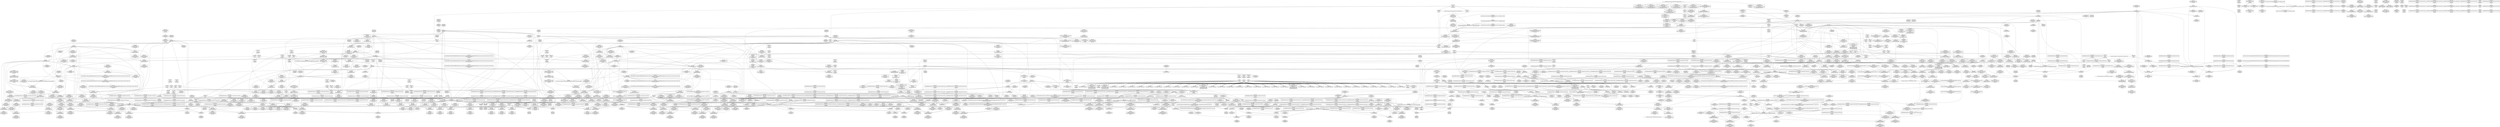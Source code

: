 digraph {
	CE0x3f25d20 [shape=record,shape=Mrecord,label="{CE0x3f25d20|rcu_read_lock:tmp20|include/linux/rcupdate.h,882}"]
	CE0x3eeeaa0 [shape=record,shape=Mrecord,label="{CE0x3eeeaa0|_call_void_mcount()_#3|*SummSink*}"]
	CE0x3f3d650 [shape=record,shape=Mrecord,label="{CE0x3f3d650|i32_934|*Constant*}"]
	CE0x3edc090 [shape=record,shape=Mrecord,label="{CE0x3edc090|sock_has_perm:tmp5|security/selinux/hooks.c,3966|*SummSource*}"]
	CE0x3eccd70 [shape=record,shape=Mrecord,label="{CE0x3eccd70|sock_has_perm:net1|security/selinux/hooks.c,3973}"]
	CE0x3f94be0 [shape=record,shape=Mrecord,label="{CE0x3f94be0|__preempt_count_add:tmp|*SummSink*}"]
	CE0x3ef6c00 [shape=record,shape=Mrecord,label="{CE0x3ef6c00|i64_7|*Constant*|*SummSource*}"]
	CE0x3e6b8c0 [shape=record,shape=Mrecord,label="{CE0x3e6b8c0|i64*_getelementptr_inbounds_(_11_x_i64_,_11_x_i64_*___llvm_gcov_ctr127,_i64_0,_i64_0)|*Constant*|*SummSink*}"]
	CE0x3ed8420 [shape=record,shape=Mrecord,label="{CE0x3ed8420|16:_i32,_24:_i16,_:_CRE_24,26_|*MultipleSource*|*LoadInst*|security/selinux/hooks.c,3964|security/selinux/hooks.c,3964|security/selinux/hooks.c,3969}"]
	CE0x3ed0740 [shape=record,shape=Mrecord,label="{CE0x3ed0740|i32_(i32,_i32,_i16,_i32,_%struct.common_audit_data*)*_bitcast_(i32_(i32,_i32,_i16,_i32,_%struct.common_audit_data.495*)*_avc_has_perm_to_i32_(i32,_i32,_i16,_i32,_%struct.common_audit_data*)*)|*Constant*|*SummSink*}"]
	CE0x3f111c0 [shape=record,shape=Mrecord,label="{CE0x3f111c0|cred_sid:tmp6|security/selinux/hooks.c,197|*SummSource*}"]
	CE0x3ec02a0 [shape=record,shape=Mrecord,label="{CE0x3ec02a0|task_sid:tmp18|security/selinux/hooks.c,208|*SummSource*}"]
	CE0x3e4cf60 [shape=record,shape=Mrecord,label="{CE0x3e4cf60|i64_5|*Constant*}"]
	CE0x3ec4f50 [shape=record,shape=Mrecord,label="{CE0x3ec4f50|task_sid:tmp23|security/selinux/hooks.c,208|*SummSink*}"]
	CE0x3e49620 [shape=record,shape=Mrecord,label="{CE0x3e49620|get_current:entry}"]
	CE0x3ed5700 [shape=record,shape=Mrecord,label="{CE0x3ed5700|i64_56|*Constant*}"]
	CE0x3f2edd0 [shape=record,shape=Mrecord,label="{CE0x3f2edd0|_call_void_mcount()_#3}"]
	CE0x3f144b0 [shape=record,shape=Mrecord,label="{CE0x3f144b0|i64*_getelementptr_inbounds_(_4_x_i64_,_4_x_i64_*___llvm_gcov_ctr130,_i64_0,_i64_1)|*Constant*|*SummSink*}"]
	CE0x3ef5eb0 [shape=record,shape=Mrecord,label="{CE0x3ef5eb0|task_sid:tmp13|security/selinux/hooks.c,208|*SummSource*}"]
	CE0x3f269e0 [shape=record,shape=Mrecord,label="{CE0x3f269e0|i64*_getelementptr_inbounds_(_11_x_i64_,_11_x_i64_*___llvm_gcov_ctr127,_i64_0,_i64_10)|*Constant*|*SummSource*}"]
	CE0x3ed2030 [shape=record,shape=Mrecord,label="{CE0x3ed2030|8:_%struct.sock*,_:_SCME_0,4_|*MultipleSource*|security/selinux/hooks.c, 3966|security/selinux/hooks.c,3966|security/selinux/hooks.c,3966}"]
	CE0x3f90680 [shape=record,shape=Mrecord,label="{CE0x3f90680|__rcu_read_unlock:tmp2|*SummSource*}"]
	CE0x3ef1300 [shape=record,shape=Mrecord,label="{CE0x3ef1300|rcu_lock_acquire:indirectgoto}"]
	CE0x3ec9380 [shape=record,shape=Mrecord,label="{CE0x3ec9380|rcu_read_unlock:entry|*SummSink*}"]
	CE0x3ec1cc0 [shape=record,shape=Mrecord,label="{CE0x3ec1cc0|GLOBAL:lockdep_rcu_suspicious|*Constant*|*SummSink*}"]
	CE0x3ec3020 [shape=record,shape=Mrecord,label="{CE0x3ec3020|task_sid:tmp16|security/selinux/hooks.c,208|*SummSource*}"]
	CE0x3e96510 [shape=record,shape=Mrecord,label="{CE0x3e96510|sock_has_perm:tmp13|security/selinux/hooks.c,3972|*SummSink*}"]
	CE0x3e7bf70 [shape=record,shape=Mrecord,label="{CE0x3e7bf70|i64_0|*Constant*}"]
	CE0x3e51800 [shape=record,shape=Mrecord,label="{CE0x3e51800|COLLAPSED:_GCMRE_current_task_external_global_%struct.task_struct*:_elem_0:default:}"]
	CE0x3f90130 [shape=record,shape=Mrecord,label="{CE0x3f90130|_call_void_asm_addl_$1,_%gs:$0_,_*m,ri,*m,_dirflag_,_fpsr_,_flags_(i32*___preempt_count,_i32_%sub,_i32*___preempt_count)_#3,_!dbg_!27717,_!srcloc_!27718|./arch/x86/include/asm/preempt.h,77}"]
	CE0x3ec8b80 [shape=record,shape=Mrecord,label="{CE0x3ec8b80|_call_void_rcu_read_unlock()_#10,_!dbg_!27748|security/selinux/hooks.c,209}"]
	CE0x3f324c0 [shape=record,shape=Mrecord,label="{CE0x3f324c0|rcu_read_unlock:land.lhs.true|*SummSink*}"]
	CE0x3f7b0e0 [shape=record,shape=Mrecord,label="{CE0x3f7b0e0|__preempt_count_sub:tmp4|./arch/x86/include/asm/preempt.h,77|*SummSource*}"]
	CE0x3e8a780 [shape=record,shape=Mrecord,label="{CE0x3e8a780|GLOBAL:current_task|Global_var:current_task|*SummSource*}"]
	CE0x3ea5e90 [shape=record,shape=Mrecord,label="{CE0x3ea5e90|rcu_read_lock:tmp16|include/linux/rcupdate.h,882}"]
	CE0x3ed03b0 [shape=record,shape=Mrecord,label="{CE0x3ed03b0|i32_(i32,_i32,_i16,_i32,_%struct.common_audit_data*)*_bitcast_(i32_(i32,_i32,_i16,_i32,_%struct.common_audit_data.495*)*_avc_has_perm_to_i32_(i32,_i32,_i16,_i32,_%struct.common_audit_data*)*)|*Constant*}"]
	CE0x3ec8960 [shape=record,shape=Mrecord,label="{CE0x3ec8960|GLOBAL:rcu_read_unlock|*Constant*}"]
	CE0x3e4b930 [shape=record,shape=Mrecord,label="{CE0x3e4b930|i32_1|*Constant*}"]
	CE0x3f022a0 [shape=record,shape=Mrecord,label="{CE0x3f022a0|__rcu_read_unlock:bb}"]
	CE0x3edffe0 [shape=record,shape=Mrecord,label="{CE0x3edffe0|sock_has_perm:tmp19|security/selinux/hooks.c,3977}"]
	CE0x3f77ea0 [shape=record,shape=Mrecord,label="{CE0x3f77ea0|i64*_getelementptr_inbounds_(_4_x_i64_,_4_x_i64_*___llvm_gcov_ctr130,_i64_0,_i64_3)|*Constant*|*SummSource*}"]
	CE0x3f5edd0 [shape=record,shape=Mrecord,label="{CE0x3f5edd0|rcu_lock_acquire:tmp4|include/linux/rcupdate.h,418|*SummSink*}"]
	CE0x3ec3450 [shape=record,shape=Mrecord,label="{CE0x3ec3450|task_sid:tmp17|security/selinux/hooks.c,208|*SummSource*}"]
	CE0x3efad50 [shape=record,shape=Mrecord,label="{CE0x3efad50|%struct.lockdep_map*_null|*Constant*}"]
	CE0x3e98af0 [shape=record,shape=Mrecord,label="{CE0x3e98af0|rcu_read_lock:tmp9|include/linux/rcupdate.h,882}"]
	CE0x3f3aa70 [shape=record,shape=Mrecord,label="{CE0x3f3aa70|rcu_read_unlock:tmp19|include/linux/rcupdate.h,933}"]
	CE0x3ef9830 [shape=record,shape=Mrecord,label="{CE0x3ef9830|__rcu_read_unlock:entry}"]
	CE0x3f02b50 [shape=record,shape=Mrecord,label="{CE0x3f02b50|__rcu_read_lock:tmp1|*SummSink*}"]
	CE0x3f1dcc0 [shape=record,shape=Mrecord,label="{CE0x3f1dcc0|void_(i32*,_i32,_i32*)*_asm_addl_$1,_%gs:$0_,_*m,ri,*m,_dirflag_,_fpsr_,_flags_}"]
	CE0x3f1ee70 [shape=record,shape=Mrecord,label="{CE0x3f1ee70|rcu_read_unlock:tmp12|include/linux/rcupdate.h,933|*SummSink*}"]
	CE0x3ec1f40 [shape=record,shape=Mrecord,label="{CE0x3ec1f40|i8*_getelementptr_inbounds_(_25_x_i8_,_25_x_i8_*_.str3,_i32_0,_i32_0)|*Constant*|*SummSink*}"]
	CE0x3ef0590 [shape=record,shape=Mrecord,label="{CE0x3ef0590|task_sid:land.lhs.true2|*SummSink*}"]
	CE0x3e63870 [shape=record,shape=Mrecord,label="{CE0x3e63870|sock_has_perm:task|Function::sock_has_perm&Arg::task::|*SummSink*}"]
	CE0x3e43890 [shape=record,shape=Mrecord,label="{CE0x3e43890|i32_5|*Constant*|*SummSource*}"]
	CE0x3f21cb0 [shape=record,shape=Mrecord,label="{CE0x3f21cb0|i64*_getelementptr_inbounds_(_11_x_i64_,_11_x_i64_*___llvm_gcov_ctr127,_i64_0,_i64_8)|*Constant*|*SummSource*}"]
	CE0x3ec25a0 [shape=record,shape=Mrecord,label="{CE0x3ec25a0|task_sid:tmp15|security/selinux/hooks.c,208}"]
	CE0x3e7af50 [shape=record,shape=Mrecord,label="{CE0x3e7af50|i64*_getelementptr_inbounds_(_6_x_i64_,_6_x_i64_*___llvm_gcov_ctr327,_i64_0,_i64_0)|*Constant*|*SummSink*}"]
	CE0x3f0c400 [shape=record,shape=Mrecord,label="{CE0x3f0c400|i64*_getelementptr_inbounds_(_4_x_i64_,_4_x_i64_*___llvm_gcov_ctr135,_i64_0,_i64_0)|*Constant*|*SummSource*}"]
	CE0x3f2be40 [shape=record,shape=Mrecord,label="{CE0x3f2be40|_ret_void,_!dbg_!27719|./arch/x86/include/asm/preempt.h,73}"]
	CE0x3e6ba70 [shape=record,shape=Mrecord,label="{CE0x3e6ba70|rcu_read_lock:tmp}"]
	CE0x3ef0200 [shape=record,shape=Mrecord,label="{CE0x3ef0200|cred_sid:tmp1|*SummSink*}"]
	CE0x3ee5bb0 [shape=record,shape=Mrecord,label="{CE0x3ee5bb0|i64*_getelementptr_inbounds_(_11_x_i64_,_11_x_i64_*___llvm_gcov_ctr132,_i64_0,_i64_1)|*Constant*}"]
	CE0x3eebf00 [shape=record,shape=Mrecord,label="{CE0x3eebf00|rcu_read_lock:tmp2}"]
	CE0x3f36ae0 [shape=record,shape=Mrecord,label="{CE0x3f36ae0|rcu_lock_release:tmp3|*SummSink*}"]
	CE0x3f95730 [shape=record,shape=Mrecord,label="{CE0x3f95730|i64*_getelementptr_inbounds_(_4_x_i64_,_4_x_i64_*___llvm_gcov_ctr135,_i64_0,_i64_0)|*Constant*|*SummSink*}"]
	CE0x3e89680 [shape=record,shape=Mrecord,label="{CE0x3e89680|_call_void_mcount()_#3|*SummSink*}"]
	CE0x3ef5800 [shape=record,shape=Mrecord,label="{CE0x3ef5800|_call_void_mcount()_#3|*SummSource*}"]
	CE0x3f7bfd0 [shape=record,shape=Mrecord,label="{CE0x3f7bfd0|__preempt_count_add:do.body}"]
	CE0x3ef6580 [shape=record,shape=Mrecord,label="{CE0x3ef6580|task_sid:tobool4|security/selinux/hooks.c,208|*SummSource*}"]
	CE0x3f221c0 [shape=record,shape=Mrecord,label="{CE0x3f221c0|i8*_getelementptr_inbounds_(_25_x_i8_,_25_x_i8_*_.str45,_i32_0,_i32_0)|*Constant*}"]
	CE0x3f2e6c0 [shape=record,shape=Mrecord,label="{CE0x3f2e6c0|rcu_read_unlock:tmp}"]
	CE0x3ef7240 [shape=record,shape=Mrecord,label="{CE0x3ef7240|rcu_read_unlock:tmp22|include/linux/rcupdate.h,935|*SummSource*}"]
	CE0x3e50660 [shape=record,shape=Mrecord,label="{CE0x3e50660|i64*_getelementptr_inbounds_(_13_x_i64_,_13_x_i64_*___llvm_gcov_ctr126,_i64_0,_i64_1)|*Constant*}"]
	CE0x3ec2c60 [shape=record,shape=Mrecord,label="{CE0x3ec2c60|task_sid:tmp17|security/selinux/hooks.c,208}"]
	CE0x3f03b60 [shape=record,shape=Mrecord,label="{CE0x3f03b60|i64*_getelementptr_inbounds_(_4_x_i64_,_4_x_i64_*___llvm_gcov_ctr133,_i64_0,_i64_3)|*Constant*|*SummSource*}"]
	CE0x3ecf6b0 [shape=record,shape=Mrecord,label="{CE0x3ecf6b0|sock_has_perm:sclass|security/selinux/hooks.c,3976|*SummSource*}"]
	CE0x3f10400 [shape=record,shape=Mrecord,label="{CE0x3f10400|rcu_read_lock:do.body|*SummSink*}"]
	CE0x3eedbf0 [shape=record,shape=Mrecord,label="{CE0x3eedbf0|i64*_getelementptr_inbounds_(_2_x_i64_,_2_x_i64_*___llvm_gcov_ctr131,_i64_0,_i64_1)|*Constant*|*SummSink*}"]
	CE0x3e64a70 [shape=record,shape=Mrecord,label="{CE0x3e64a70|selinux_socket_sendmsg:call1|security/selinux/hooks.c,4215|*SummSource*}"]
	CE0x3f23a00 [shape=record,shape=Mrecord,label="{CE0x3f23a00|i64*_getelementptr_inbounds_(_11_x_i64_,_11_x_i64_*___llvm_gcov_ctr127,_i64_0,_i64_9)|*Constant*|*SummSource*}"]
	CE0x3e8e570 [shape=record,shape=Mrecord,label="{CE0x3e8e570|_call_void_mcount()_#3|*SummSource*}"]
	CE0x3f7cff0 [shape=record,shape=Mrecord,label="{CE0x3f7cff0|__preempt_count_sub:entry|*SummSource*}"]
	CE0x3f76e20 [shape=record,shape=Mrecord,label="{CE0x3f76e20|__rcu_read_lock:tmp3|*SummSink*}"]
	CE0x3f30cc0 [shape=record,shape=Mrecord,label="{CE0x3f30cc0|rcu_read_unlock:tmp8|include/linux/rcupdate.h,933|*SummSource*}"]
	CE0x3f06760 [shape=record,shape=Mrecord,label="{CE0x3f06760|rcu_lock_release:__here}"]
	CE0x3ed5830 [shape=record,shape=Mrecord,label="{CE0x3ed5830|i64_56|*Constant*|*SummSource*}"]
	CE0x3edc210 [shape=record,shape=Mrecord,label="{CE0x3edc210|sock_has_perm:tmp5|security/selinux/hooks.c,3966|*SummSink*}"]
	CE0x3f33840 [shape=record,shape=Mrecord,label="{CE0x3f33840|rcu_read_unlock:tmp11|include/linux/rcupdate.h,933|*SummSource*}"]
	CE0x3ed4fe0 [shape=record,shape=Mrecord,label="{CE0x3ed4fe0|8:_%struct.sock*,_:_SCME_50,51_}"]
	CE0x3e93180 [shape=record,shape=Mrecord,label="{CE0x3e93180|sock_has_perm:tmp8|security/selinux/hooks.c,3969|*SummSink*}"]
	CE0x3eccf40 [shape=record,shape=Mrecord,label="{CE0x3eccf40|sock_has_perm:net1|security/selinux/hooks.c,3973|*SummSink*}"]
	CE0x3ec8270 [shape=record,shape=Mrecord,label="{CE0x3ec8270|cred_sid:cred|Function::cred_sid&Arg::cred::|*SummSink*}"]
	CE0x3f7cdf0 [shape=record,shape=Mrecord,label="{CE0x3f7cdf0|i64*_getelementptr_inbounds_(_4_x_i64_,_4_x_i64_*___llvm_gcov_ctr135,_i64_0,_i64_3)|*Constant*|*SummSink*}"]
	CE0x3e62c90 [shape=record,shape=Mrecord,label="{CE0x3e62c90|get_current:tmp}"]
	CE0x3ea6160 [shape=record,shape=Mrecord,label="{CE0x3ea6160|cred_sid:tmp4|*LoadInst*|security/selinux/hooks.c,196}"]
	CE0x3e43150 [shape=record,shape=Mrecord,label="{CE0x3e43150|32:_%struct.sock*,_:_CRE_24,32_|*MultipleSource*|Function::selinux_socket_sendmsg&Arg::sock::|security/selinux/hooks.c,4215}"]
	CE0x3ebdb20 [shape=record,shape=Mrecord,label="{CE0x3ebdb20|sock_has_perm:tmp2|*LoadInst*|security/selinux/hooks.c,3964}"]
	CE0x3ecdfd0 [shape=record,shape=Mrecord,label="{CE0x3ecdfd0|sock_has_perm:sk4|security/selinux/hooks.c,3974|*SummSource*}"]
	CE0x3f08bb0 [shape=record,shape=Mrecord,label="{CE0x3f08bb0|__preempt_count_sub:tmp2|*SummSink*}"]
	CE0x3ebf3d0 [shape=record,shape=Mrecord,label="{CE0x3ebf3d0|i64*_getelementptr_inbounds_(_13_x_i64_,_13_x_i64_*___llvm_gcov_ctr126,_i64_0,_i64_9)|*Constant*|*SummSink*}"]
	CE0x3ec4870 [shape=record,shape=Mrecord,label="{CE0x3ec4870|task_sid:tmp22|security/selinux/hooks.c,208|*SummSource*}"]
	CE0x3f2dc40 [shape=record,shape=Mrecord,label="{CE0x3f2dc40|rcu_read_unlock:call|include/linux/rcupdate.h,933|*SummSink*}"]
	CE0x3f75ad0 [shape=record,shape=Mrecord,label="{CE0x3f75ad0|GLOBAL:lock_acquire|*Constant*|*SummSource*}"]
	CE0x3e45410 [shape=record,shape=Mrecord,label="{CE0x3e45410|selinux_socket_sendmsg:call1|security/selinux/hooks.c,4215|*SummSink*}"]
	CE0x3e68560 [shape=record,shape=Mrecord,label="{CE0x3e68560|avc_has_perm:auditdata|Function::avc_has_perm&Arg::auditdata::|*SummSource*}"]
	CE0x3e6b160 [shape=record,shape=Mrecord,label="{CE0x3e6b160|i64*_getelementptr_inbounds_(_13_x_i64_,_13_x_i64_*___llvm_gcov_ctr126,_i64_0,_i64_0)|*Constant*|*SummSource*}"]
	CE0x3f3c1a0 [shape=record,shape=Mrecord,label="{CE0x3f3c1a0|rcu_read_unlock:tmp17|include/linux/rcupdate.h,933}"]
	CE0x3fb66e0 [shape=record,shape=Mrecord,label="{CE0x3fb66e0|__preempt_count_add:do.body|*SummSink*}"]
	CE0x3ee55a0 [shape=record,shape=Mrecord,label="{CE0x3ee55a0|rcu_read_lock:entry|*SummSink*}"]
	CE0x3e65eb0 [shape=record,shape=Mrecord,label="{CE0x3e65eb0|get_current:tmp4|./arch/x86/include/asm/current.h,14|*SummSink*}"]
	CE0x3f00fd0 [shape=record,shape=Mrecord,label="{CE0x3f00fd0|__rcu_read_unlock:tmp6|include/linux/rcupdate.h,245|*SummSource*}"]
	CE0x3ee9bd0 [shape=record,shape=Mrecord,label="{CE0x3ee9bd0|rcu_read_lock:tmp1|*SummSink*}"]
	CE0x3e51430 [shape=record,shape=Mrecord,label="{CE0x3e51430|sock_has_perm:tmp1|*SummSink*}"]
	CE0x3f06c60 [shape=record,shape=Mrecord,label="{CE0x3f06c60|i64*_getelementptr_inbounds_(_4_x_i64_,_4_x_i64_*___llvm_gcov_ctr128,_i64_0,_i64_0)|*Constant*|*SummSource*}"]
	CE0x3e7d1e0 [shape=record,shape=Mrecord,label="{CE0x3e7d1e0|i32_22|*Constant*|*SummSource*}"]
	CE0x3f38400 [shape=record,shape=Mrecord,label="{CE0x3f38400|i64*_getelementptr_inbounds_(_4_x_i64_,_4_x_i64_*___llvm_gcov_ctr133,_i64_0,_i64_1)|*Constant*|*SummSink*}"]
	CE0x3f96a40 [shape=record,shape=Mrecord,label="{CE0x3f96a40|__preempt_count_add:tmp1|*SummSink*}"]
	CE0x598edf0 [shape=record,shape=Mrecord,label="{CE0x598edf0|sock_has_perm:sk|Function::sock_has_perm&Arg::sk::}"]
	CE0x3f65d30 [shape=record,shape=Mrecord,label="{CE0x3f65d30|__preempt_count_sub:val|Function::__preempt_count_sub&Arg::val::|*SummSink*}"]
	CE0x3f3b890 [shape=record,shape=Mrecord,label="{CE0x3f3b890|rcu_read_unlock:tmp21|include/linux/rcupdate.h,935|*SummSource*}"]
	CE0x3e4fde0 [shape=record,shape=Mrecord,label="{CE0x3e4fde0|i64*_getelementptr_inbounds_(_11_x_i64_,_11_x_i64_*___llvm_gcov_ctr132,_i64_0,_i64_1)|*Constant*|*SummSource*}"]
	CE0x3e4b300 [shape=record,shape=Mrecord,label="{CE0x3e4b300|_ret_%struct.task_struct*_%tmp4,_!dbg_!27714|./arch/x86/include/asm/current.h,14|*SummSink*}"]
	CE0x3edc7a0 [shape=record,shape=Mrecord,label="{CE0x3edc7a0|GLOBAL:task_sid|*Constant*}"]
	CE0x3f3bc20 [shape=record,shape=Mrecord,label="{CE0x3f3bc20|i64*_getelementptr_inbounds_(_11_x_i64_,_11_x_i64_*___llvm_gcov_ctr132,_i64_0,_i64_10)|*Constant*|*SummSink*}"]
	CE0x3eded80 [shape=record,shape=Mrecord,label="{CE0x3eded80|GLOBAL:rcu_read_lock.__warned|Global_var:rcu_read_lock.__warned|*SummSink*}"]
	CE0x3efb380 [shape=record,shape=Mrecord,label="{CE0x3efb380|_call_void_mcount()_#3}"]
	CE0x3e64320 [shape=record,shape=Mrecord,label="{CE0x3e64320|i32_4|*Constant*|*SummSource*}"]
	"CONST[source:0(mediator),value:2(dynamic)][purpose:{object}]"
	CE0x3f3a5d0 [shape=record,shape=Mrecord,label="{CE0x3f3a5d0|i64*_getelementptr_inbounds_(_11_x_i64_,_11_x_i64_*___llvm_gcov_ctr132,_i64_0,_i64_9)|*Constant*|*SummSink*}"]
	CE0x3e48f00 [shape=record,shape=Mrecord,label="{CE0x3e48f00|selinux_socket_sendmsg:tmp1|*SummSource*}"]
	CE0x3f30370 [shape=record,shape=Mrecord,label="{CE0x3f30370|__preempt_count_add:entry|*SummSource*}"]
	CE0x3e6aff0 [shape=record,shape=Mrecord,label="{CE0x3e6aff0|i64*_getelementptr_inbounds_(_13_x_i64_,_13_x_i64_*___llvm_gcov_ctr126,_i64_0,_i64_0)|*Constant*}"]
	CE0x3eeff80 [shape=record,shape=Mrecord,label="{CE0x3eeff80|task_sid:tobool|security/selinux/hooks.c,208|*SummSink*}"]
	CE0x3f2f420 [shape=record,shape=Mrecord,label="{CE0x3f2f420|rcu_read_unlock:tmp|*SummSink*}"]
	CE0x3f1e240 [shape=record,shape=Mrecord,label="{CE0x3f1e240|__preempt_count_sub:tmp|*SummSink*}"]
	CE0x3e4bad0 [shape=record,shape=Mrecord,label="{CE0x3e4bad0|i32_1|*Constant*|*SummSink*}"]
	CE0x3f228c0 [shape=record,shape=Mrecord,label="{CE0x3f228c0|GLOBAL:lockdep_rcu_suspicious|*Constant*}"]
	CE0x3e86040 [shape=record,shape=Mrecord,label="{CE0x3e86040|_ret_i32_%retval.0,_!dbg_!27740|security/selinux/hooks.c,3977|*SummSink*}"]
	CE0x3ef2600 [shape=record,shape=Mrecord,label="{CE0x3ef2600|GLOBAL:__llvm_gcov_ctr126|Global_var:__llvm_gcov_ctr126|*SummSource*}"]
	CE0x3e5adb0 [shape=record,shape=Mrecord,label="{CE0x3e5adb0|i32_2|*Constant*|*SummSource*}"]
	CE0x3f21870 [shape=record,shape=Mrecord,label="{CE0x3f21870|rcu_read_lock:tmp16|include/linux/rcupdate.h,882|*SummSink*}"]
	CE0x3eca5f0 [shape=record,shape=Mrecord,label="{CE0x3eca5f0|i64*_getelementptr_inbounds_(_6_x_i64_,_6_x_i64_*___llvm_gcov_ctr327,_i64_0,_i64_3)|*Constant*|*SummSink*}"]
	CE0x3edfb10 [shape=record,shape=Mrecord,label="{CE0x3edfb10|sock_has_perm:tmp18|security/selinux/hooks.c,3977}"]
	CE0x3f27380 [shape=record,shape=Mrecord,label="{CE0x3f27380|rcu_read_lock:tmp22|include/linux/rcupdate.h,884|*SummSink*}"]
	CE0x3f3b140 [shape=record,shape=Mrecord,label="{CE0x3f3b140|rcu_read_unlock:tmp20|include/linux/rcupdate.h,933|*SummSink*}"]
	CE0x3ee07e0 [shape=record,shape=Mrecord,label="{CE0x3ee07e0|sock_has_perm:tmp20|security/selinux/hooks.c,3977|*SummSink*}"]
	CE0x3f72de0 [shape=record,shape=Mrecord,label="{CE0x3f72de0|__rcu_read_unlock:do.body}"]
	CE0x3ea62e0 [shape=record,shape=Mrecord,label="{CE0x3ea62e0|cred_sid:tmp4|*LoadInst*|security/selinux/hooks.c,196|*SummSource*}"]
	CE0x3ec65f0 [shape=record,shape=Mrecord,label="{CE0x3ec65f0|task_sid:tmp27|security/selinux/hooks.c,208}"]
	CE0x3f06b50 [shape=record,shape=Mrecord,label="{CE0x3f06b50|COLLAPSED:_GCMRE___llvm_gcov_ctr134_internal_global_4_x_i64_zeroinitializer:_elem_0:default:}"]
	CE0x3ec8340 [shape=record,shape=Mrecord,label="{CE0x3ec8340|_ret_i32_%tmp6,_!dbg_!27716|security/selinux/hooks.c,197}"]
	CE0x3f782e0 [shape=record,shape=Mrecord,label="{CE0x3f782e0|rcu_lock_acquire:tmp6|*SummSink*}"]
	CE0x3ee5f80 [shape=record,shape=Mrecord,label="{CE0x3ee5f80|task_sid:tmp11|security/selinux/hooks.c,208|*SummSource*}"]
	CE0x3f14060 [shape=record,shape=Mrecord,label="{CE0x3f14060|rcu_read_unlock:tobool|include/linux/rcupdate.h,933|*SummSink*}"]
	CE0x3e4ab70 [shape=record,shape=Mrecord,label="{CE0x3e4ab70|i64_1|*Constant*|*SummSource*}"]
	CE0x3e54f80 [shape=record,shape=Mrecord,label="{CE0x3e54f80|%struct.task_struct*_(%struct.task_struct**)*_asm_movq_%gs:$_1:P_,$0_,_r,im,_dirflag_,_fpsr_,_flags_}"]
	CE0x3f05e20 [shape=record,shape=Mrecord,label="{CE0x3f05e20|i64*_getelementptr_inbounds_(_4_x_i64_,_4_x_i64_*___llvm_gcov_ctr133,_i64_0,_i64_3)|*Constant*}"]
	CE0x3f13a20 [shape=record,shape=Mrecord,label="{CE0x3f13a20|rcu_read_lock:tmp6|include/linux/rcupdate.h,882|*SummSource*}"]
	CE0x3f31dc0 [shape=record,shape=Mrecord,label="{CE0x3f31dc0|rcu_read_unlock:tmp4|include/linux/rcupdate.h,933}"]
	CE0x3ef2c10 [shape=record,shape=Mrecord,label="{CE0x3ef2c10|GLOBAL:rcu_lock_map|Global_var:rcu_lock_map|*SummSource*}"]
	CE0x3f3a370 [shape=record,shape=Mrecord,label="{CE0x3f3a370|i64*_getelementptr_inbounds_(_11_x_i64_,_11_x_i64_*___llvm_gcov_ctr132,_i64_0,_i64_9)|*Constant*}"]
	CE0x3ed79f0 [shape=record,shape=Mrecord,label="{CE0x3ed79f0|sock_has_perm:call|security/selinux/hooks.c,3967|*SummSink*}"]
	CE0x3e82870 [shape=record,shape=Mrecord,label="{CE0x3e82870|_ret_i32_%call1,_!dbg_!27717|security/selinux/hooks.c,4215|*SummSource*}"]
	CE0x3ebf9c0 [shape=record,shape=Mrecord,label="{CE0x3ebf9c0|task_sid:tmp21|security/selinux/hooks.c,208}"]
	CE0x3eda9d0 [shape=record,shape=Mrecord,label="{CE0x3eda9d0|sock_has_perm:tmp11|security/selinux/hooks.c,3970}"]
	CE0x3eed480 [shape=record,shape=Mrecord,label="{CE0x3eed480|rcu_read_lock:land.lhs.true}"]
	CE0x3e672d0 [shape=record,shape=Mrecord,label="{CE0x3e672d0|__rcu_read_lock:tmp5|include/linux/rcupdate.h,239|*SummSink*}"]
	CE0x3ef3a50 [shape=record,shape=Mrecord,label="{CE0x3ef3a50|_ret_void,_!dbg_!27717|include/linux/rcupdate.h,419|*SummSink*}"]
	CE0x3e94050 [shape=record,shape=Mrecord,label="{CE0x3e94050|i64*_getelementptr_inbounds_(_6_x_i64_,_6_x_i64_*___llvm_gcov_ctr327,_i64_0,_i64_4)|*Constant*|*SummSink*}"]
	CE0x3ed9d40 [shape=record,shape=Mrecord,label="{CE0x3ed9d40|sock_has_perm:tmp8|security/selinux/hooks.c,3969}"]
	CE0x3f2a5c0 [shape=record,shape=Mrecord,label="{CE0x3f2a5c0|rcu_read_unlock:tmp2|*SummSink*}"]
	CE0x3edbf30 [shape=record,shape=Mrecord,label="{CE0x3edbf30|sock_has_perm:tmp5|security/selinux/hooks.c,3966}"]
	CE0x3ed0610 [shape=record,shape=Mrecord,label="{CE0x3ed0610|i32_(i32,_i32,_i16,_i32,_%struct.common_audit_data*)*_bitcast_(i32_(i32,_i32,_i16,_i32,_%struct.common_audit_data.495*)*_avc_has_perm_to_i32_(i32,_i32,_i16,_i32,_%struct.common_audit_data*)*)|*Constant*|*SummSource*}"]
	CE0x3ec7d70 [shape=record,shape=Mrecord,label="{CE0x3ec7d70|cred_sid:entry|*SummSource*}"]
	CE0x3f66690 [shape=record,shape=Mrecord,label="{CE0x3f66690|rcu_lock_acquire:__here|*SummSink*}"]
	CE0x598ee60 [shape=record,shape=Mrecord,label="{CE0x598ee60|sock_has_perm:sk|Function::sock_has_perm&Arg::sk::|*SummSource*}"]
	CE0x3ef3840 [shape=record,shape=Mrecord,label="{CE0x3ef3840|GLOBAL:task_sid.__warned|Global_var:task_sid.__warned}"]
	CE0x3f37430 [shape=record,shape=Mrecord,label="{CE0x3f37430|rcu_read_unlock:tmp6|include/linux/rcupdate.h,933|*SummSink*}"]
	CE0x3f29460 [shape=record,shape=Mrecord,label="{CE0x3f29460|_call_void_asm_sideeffect_,_memory_,_dirflag_,_fpsr_,_flags_()_#3,_!dbg_!27714,_!srcloc_!27715|include/linux/rcupdate.h,239}"]
	CE0x3e686b0 [shape=record,shape=Mrecord,label="{CE0x3e686b0|avc_has_perm:auditdata|Function::avc_has_perm&Arg::auditdata::|*SummSink*}"]
	CE0x3f17290 [shape=record,shape=Mrecord,label="{CE0x3f17290|rcu_read_unlock:tmp8|include/linux/rcupdate.h,933}"]
	CE0x3ec3f40 [shape=record,shape=Mrecord,label="{CE0x3ec3f40|task_sid:tmp21|security/selinux/hooks.c,208|*SummSink*}"]
	CE0x3e93220 [shape=record,shape=Mrecord,label="{CE0x3e93220|sock_has_perm:tmp8|security/selinux/hooks.c,3969|*SummSource*}"]
	CE0x3efc450 [shape=record,shape=Mrecord,label="{CE0x3efc450|__rcu_read_lock:tmp}"]
	CE0x3e7d6e0 [shape=record,shape=Mrecord,label="{CE0x3e7d6e0|sock_has_perm:if.end|*SummSink*}"]
	CE0x3f7ceb0 [shape=record,shape=Mrecord,label="{CE0x3f7ceb0|GLOBAL:__preempt_count_sub|*Constant*|*SummSink*}"]
	CE0x3ef8e50 [shape=record,shape=Mrecord,label="{CE0x3ef8e50|_ret_void,_!dbg_!27717|include/linux/rcupdate.h,424|*SummSource*}"]
	CE0x3e55920 [shape=record,shape=Mrecord,label="{CE0x3e55920|i64*_getelementptr_inbounds_(_2_x_i64_,_2_x_i64_*___llvm_gcov_ctr98,_i64_0,_i64_1)|*Constant*|*SummSource*}"]
	CE0x3f73e20 [shape=record,shape=Mrecord,label="{CE0x3f73e20|rcu_lock_release:bb}"]
	CE0x3ef4ec0 [shape=record,shape=Mrecord,label="{CE0x3ef4ec0|task_sid:tmp10|security/selinux/hooks.c,208|*SummSink*}"]
	CE0x5c169c0 [shape=record,shape=Mrecord,label="{CE0x5c169c0|GLOBAL:sock_has_perm|*Constant*}"]
	CE0x3e513c0 [shape=record,shape=Mrecord,label="{CE0x3e513c0|sock_has_perm:tmp1|*SummSource*}"]
	CE0x3e84ee0 [shape=record,shape=Mrecord,label="{CE0x3e84ee0|GLOBAL:sock_has_perm|*Constant*|*SummSink*}"]
	CE0x3f2ba90 [shape=record,shape=Mrecord,label="{CE0x3f2ba90|rcu_read_unlock:tmp8|include/linux/rcupdate.h,933|*SummSink*}"]
	CE0x3f34c40 [shape=record,shape=Mrecord,label="{CE0x3f34c40|__rcu_read_unlock:tmp4|include/linux/rcupdate.h,244|*SummSink*}"]
	CE0x3efa770 [shape=record,shape=Mrecord,label="{CE0x3efa770|__rcu_read_lock:bb}"]
	CE0x3f085c0 [shape=record,shape=Mrecord,label="{CE0x3f085c0|i64*_getelementptr_inbounds_(_4_x_i64_,_4_x_i64_*___llvm_gcov_ctr129,_i64_0,_i64_0)|*Constant*|*SummSink*}"]
	CE0x3e632d0 [shape=record,shape=Mrecord,label="{CE0x3e632d0|32:_%struct.sock*,_:_CRE_40,48_|*MultipleSource*|Function::selinux_socket_sendmsg&Arg::sock::|security/selinux/hooks.c,4215}"]
	CE0x3f1da60 [shape=record,shape=Mrecord,label="{CE0x3f1da60|i64*_getelementptr_inbounds_(_4_x_i64_,_4_x_i64_*___llvm_gcov_ctr135,_i64_0,_i64_1)|*Constant*}"]
	CE0x3ed4660 [shape=record,shape=Mrecord,label="{CE0x3ed4660|8:_%struct.sock*,_:_SCME_42,43_}"]
	CE0x3e56ae0 [shape=record,shape=Mrecord,label="{CE0x3e56ae0|get_current:tmp3}"]
	CE0x3f39d80 [shape=record,shape=Mrecord,label="{CE0x3f39d80|i64*_getelementptr_inbounds_(_11_x_i64_,_11_x_i64_*___llvm_gcov_ctr132,_i64_0,_i64_8)|*Constant*|*SummSink*}"]
	CE0x3eda650 [shape=record,shape=Mrecord,label="{CE0x3eda650|sock_has_perm:tmp10|security/selinux/hooks.c,3969|*SummSink*}"]
	CE0x3f219e0 [shape=record,shape=Mrecord,label="{CE0x3f219e0|i64*_getelementptr_inbounds_(_11_x_i64_,_11_x_i64_*___llvm_gcov_ctr127,_i64_0,_i64_8)|*Constant*}"]
	CE0x3edeef0 [shape=record,shape=Mrecord,label="{CE0x3edeef0|rcu_read_lock:tmp8|include/linux/rcupdate.h,882}"]
	CE0x3ed0240 [shape=record,shape=Mrecord,label="{CE0x3ed0240|sock_has_perm:call6|security/selinux/hooks.c,3976|*SummSink*}"]
	CE0x3f3a3e0 [shape=record,shape=Mrecord,label="{CE0x3f3a3e0|i64*_getelementptr_inbounds_(_11_x_i64_,_11_x_i64_*___llvm_gcov_ctr132,_i64_0,_i64_9)|*Constant*|*SummSource*}"]
	CE0x3ef26b0 [shape=record,shape=Mrecord,label="{CE0x3ef26b0|GLOBAL:__llvm_gcov_ctr126|Global_var:__llvm_gcov_ctr126|*SummSink*}"]
	CE0x3e6a700 [shape=record,shape=Mrecord,label="{CE0x3e6a700|i64*_getelementptr_inbounds_(_2_x_i64_,_2_x_i64_*___llvm_gcov_ctr361,_i64_0,_i64_1)|*Constant*|*SummSource*}"]
	CE0x3eeb700 [shape=record,shape=Mrecord,label="{CE0x3eeb700|cred_sid:tmp2|*SummSink*}"]
	CE0x3ec6580 [shape=record,shape=Mrecord,label="{CE0x3ec6580|i64*_getelementptr_inbounds_(_13_x_i64_,_13_x_i64_*___llvm_gcov_ctr126,_i64_0,_i64_12)|*Constant*}"]
	CE0x3f32270 [shape=record,shape=Mrecord,label="{CE0x3f32270|__rcu_read_lock:tmp6|include/linux/rcupdate.h,240}"]
	CE0x3f73fa0 [shape=record,shape=Mrecord,label="{CE0x3f73fa0|rcu_lock_release:bb|*SummSink*}"]
	CE0x3ed9ac0 [shape=record,shape=Mrecord,label="{CE0x3ed9ac0|i64_0|*Constant*|*SummSink*}"]
	CE0x3e6b340 [shape=record,shape=Mrecord,label="{CE0x3e6b340|i64*_getelementptr_inbounds_(_13_x_i64_,_13_x_i64_*___llvm_gcov_ctr126,_i64_0,_i64_0)|*Constant*|*SummSink*}"]
	CE0x3f26b00 [shape=record,shape=Mrecord,label="{CE0x3f26b00|rcu_read_lock:tmp21|include/linux/rcupdate.h,884|*SummSink*}"]
	CE0x3e5b0d0 [shape=record,shape=Mrecord,label="{CE0x3e5b0d0|sock_has_perm:sid|security/selinux/hooks.c,3969|*SummSource*}"]
	CE0x3f06e00 [shape=record,shape=Mrecord,label="{CE0x3f06e00|__rcu_read_unlock:tmp}"]
	CE0x3eec620 [shape=record,shape=Mrecord,label="{CE0x3eec620|__rcu_read_lock:tmp7|include/linux/rcupdate.h,240}"]
	CE0x3ef1e80 [shape=record,shape=Mrecord,label="{CE0x3ef1e80|task_sid:if.then|*SummSink*}"]
	CE0x3f99190 [shape=record,shape=Mrecord,label="{CE0x3f99190|__preempt_count_add:tmp6|./arch/x86/include/asm/preempt.h,73|*SummSource*}"]
	CE0x3e4d820 [shape=record,shape=Mrecord,label="{CE0x3e4d820|i64*_getelementptr_inbounds_(_2_x_i64_,_2_x_i64_*___llvm_gcov_ctr361,_i64_0,_i64_1)|*Constant*|*SummSink*}"]
	CE0x3f158c0 [shape=record,shape=Mrecord,label="{CE0x3f158c0|GLOBAL:__llvm_gcov_ctr132|Global_var:__llvm_gcov_ctr132|*SummSource*}"]
	CE0x3e8efc0 [shape=record,shape=Mrecord,label="{CE0x3e8efc0|i64*_getelementptr_inbounds_(_11_x_i64_,_11_x_i64_*___llvm_gcov_ctr127,_i64_0,_i64_1)|*Constant*|*SummSink*}"]
	CE0x3f04740 [shape=record,shape=Mrecord,label="{CE0x3f04740|__preempt_count_add:tmp7|./arch/x86/include/asm/preempt.h,73|*SummSink*}"]
	CE0x3e6e1c0 [shape=record,shape=Mrecord,label="{CE0x3e6e1c0|_call_void_mcount()_#3}"]
	CE0x3f3e300 [shape=record,shape=Mrecord,label="{CE0x3f3e300|rcu_lock_acquire:tmp}"]
	CE0x3ef5150 [shape=record,shape=Mrecord,label="{CE0x3ef5150|i64_4|*Constant*|*SummSink*}"]
	CE0x3f74810 [shape=record,shape=Mrecord,label="{CE0x3f74810|_call_void_mcount()_#3|*SummSource*}"]
	CE0x3e7ae50 [shape=record,shape=Mrecord,label="{CE0x3e7ae50|i64*_getelementptr_inbounds_(_6_x_i64_,_6_x_i64_*___llvm_gcov_ctr327,_i64_0,_i64_0)|*Constant*|*SummSource*}"]
	CE0x3ec0840 [shape=record,shape=Mrecord,label="{CE0x3ec0840|task_sid:tmp19|security/selinux/hooks.c,208|*SummSource*}"]
	CE0x3ebdf40 [shape=record,shape=Mrecord,label="{CE0x3ebdf40|sock_has_perm:tmp2|*LoadInst*|security/selinux/hooks.c,3964|*SummSink*}"]
	CE0x3f24330 [shape=record,shape=Mrecord,label="{CE0x3f24330|rcu_read_lock:tmp17|include/linux/rcupdate.h,882}"]
	CE0x3e7e9e0 [shape=record,shape=Mrecord,label="{CE0x3e7e9e0|GLOBAL:rcu_read_lock|*Constant*|*SummSource*}"]
	CE0x3ef8fc0 [shape=record,shape=Mrecord,label="{CE0x3ef8fc0|_ret_void,_!dbg_!27717|include/linux/rcupdate.h,424|*SummSink*}"]
	CE0x3efabe0 [shape=record,shape=Mrecord,label="{CE0x3efabe0|i32_2|*Constant*}"]
	CE0x3ed14e0 [shape=record,shape=Mrecord,label="{CE0x3ed14e0|rcu_read_lock:tmp12|include/linux/rcupdate.h,882|*SummSource*}"]
	CE0x3eefe10 [shape=record,shape=Mrecord,label="{CE0x3eefe10|task_sid:tobool|security/selinux/hooks.c,208|*SummSource*}"]
	CE0x3f2c6d0 [shape=record,shape=Mrecord,label="{CE0x3f2c6d0|__preempt_count_add:tmp5|./arch/x86/include/asm/preempt.h,72|*SummSource*}"]
	CE0x3f1b760 [shape=record,shape=Mrecord,label="{CE0x3f1b760|_call_void_mcount()_#3|*SummSink*}"]
	CE0x3ebe560 [shape=record,shape=Mrecord,label="{CE0x3ebe560|i32_208|*Constant*|*SummSink*}"]
	CE0x3edc3b0 [shape=record,shape=Mrecord,label="{CE0x3edc3b0|i8_0|*Constant*}"]
	CE0x3ed2570 [shape=record,shape=Mrecord,label="{CE0x3ed2570|rcu_read_lock:tobool|include/linux/rcupdate.h,882|*SummSource*}"]
	CE0x3f27d00 [shape=record,shape=Mrecord,label="{CE0x3f27d00|rcu_read_unlock:tmp15|include/linux/rcupdate.h,933|*SummSource*}"]
	CE0x3e63f80 [shape=record,shape=Mrecord,label="{CE0x3e63f80|COLLAPSED:_GCMRE___llvm_gcov_ctr98_internal_global_2_x_i64_zeroinitializer:_elem_0:default:}"]
	CE0x3e7e150 [shape=record,shape=Mrecord,label="{CE0x3e7e150|task_sid:do.body|*SummSink*}"]
	CE0x3efc4c0 [shape=record,shape=Mrecord,label="{CE0x3efc4c0|COLLAPSED:_GCMRE___llvm_gcov_ctr128_internal_global_4_x_i64_zeroinitializer:_elem_0:default:}"]
	CE0x3ed8fe0 [shape=record,shape=Mrecord,label="{CE0x3ed8fe0|sock_has_perm:cmp|security/selinux/hooks.c,3969|*SummSource*}"]
	CE0x3eccde0 [shape=record,shape=Mrecord,label="{CE0x3eccde0|sock_has_perm:net1|security/selinux/hooks.c,3973|*SummSource*}"]
	CE0x3ed2a40 [shape=record,shape=Mrecord,label="{CE0x3ed2a40|task_sid:land.lhs.true|*SummSource*}"]
	CE0x3f5f830 [shape=record,shape=Mrecord,label="{CE0x3f5f830|rcu_lock_release:tmp5|include/linux/rcupdate.h,423|*SummSource*}"]
	CE0x3e79810 [shape=record,shape=Mrecord,label="{CE0x3e79810|i64*_getelementptr_inbounds_(_13_x_i64_,_13_x_i64_*___llvm_gcov_ctr126,_i64_0,_i64_1)|*Constant*|*SummSink*}"]
	CE0x3f93440 [shape=record,shape=Mrecord,label="{CE0x3f93440|__preempt_count_sub:tmp6|./arch/x86/include/asm/preempt.h,78|*SummSource*}"]
	CE0x3e8e310 [shape=record,shape=Mrecord,label="{CE0x3e8e310|_call_void_mcount()_#3}"]
	CE0x3e641f0 [shape=record,shape=Mrecord,label="{CE0x3e641f0|i32_4|*Constant*}"]
	CE0x3ecf250 [shape=record,shape=Mrecord,label="{CE0x3ecf250|sock_has_perm:tmp16|security/selinux/hooks.c,3976|*SummSink*}"]
	CE0x3ed3950 [shape=record,shape=Mrecord,label="{CE0x3ed3950|8:_%struct.sock*,_:_SCME_31,32_}"]
	CE0x3f34430 [shape=record,shape=Mrecord,label="{CE0x3f34430|rcu_read_unlock:tmp11|include/linux/rcupdate.h,933|*SummSink*}"]
	CE0x3ed4070 [shape=record,shape=Mrecord,label="{CE0x3ed4070|8:_%struct.sock*,_:_SCME_37,38_}"]
	CE0x3eed660 [shape=record,shape=Mrecord,label="{CE0x3eed660|GLOBAL:task_sid.__warned|Global_var:task_sid.__warned|*SummSource*}"]
	CE0x3ef1370 [shape=record,shape=Mrecord,label="{CE0x3ef1370|rcu_lock_acquire:indirectgoto|*SummSource*}"]
	CE0x3e4e180 [shape=record,shape=Mrecord,label="{CE0x3e4e180|get_current:tmp2|*SummSink*}"]
	CE0x3efa4a0 [shape=record,shape=Mrecord,label="{CE0x3efa4a0|__rcu_read_lock:do.body}"]
	CE0x3e55850 [shape=record,shape=Mrecord,label="{CE0x3e55850|selinux_socket_sendmsg:tmp3}"]
	CE0x3f7db70 [shape=record,shape=Mrecord,label="{CE0x3f7db70|GLOBAL:__preempt_count|Global_var:__preempt_count|*SummSink*}"]
	CE0x3ef2920 [shape=record,shape=Mrecord,label="{CE0x3ef2920|task_sid:tmp6|security/selinux/hooks.c,208|*SummSource*}"]
	CE0x3eec2b0 [shape=record,shape=Mrecord,label="{CE0x3eec2b0|task_sid:tmp7|security/selinux/hooks.c,208}"]
	CE0x3f7b150 [shape=record,shape=Mrecord,label="{CE0x3f7b150|__preempt_count_sub:tmp4|./arch/x86/include/asm/preempt.h,77|*SummSink*}"]
	CE0x3f2bf70 [shape=record,shape=Mrecord,label="{CE0x3f2bf70|__preempt_count_add:val|Function::__preempt_count_add&Arg::val::}"]
	CE0x3f95390 [shape=record,shape=Mrecord,label="{CE0x3f95390|i64*_getelementptr_inbounds_(_4_x_i64_,_4_x_i64_*___llvm_gcov_ctr134,_i64_0,_i64_2)|*Constant*|*SummSource*}"]
	CE0x3ef5350 [shape=record,shape=Mrecord,label="{CE0x3ef5350|task_sid:tmp11|security/selinux/hooks.c,208}"]
	CE0x3f36f70 [shape=record,shape=Mrecord,label="{CE0x3f36f70|rcu_lock_release:tmp}"]
	CE0x3ef2f00 [shape=record,shape=Mrecord,label="{CE0x3ef2f00|i64_3|*Constant*|*SummSink*}"]
	CE0x3ed2bb0 [shape=record,shape=Mrecord,label="{CE0x3ed2bb0|task_sid:if.then}"]
	CE0x3ef97c0 [shape=record,shape=Mrecord,label="{CE0x3ef97c0|GLOBAL:__rcu_read_unlock|*Constant*|*SummSource*}"]
	CE0x3e7f180 [shape=record,shape=Mrecord,label="{CE0x3e7f180|i32_77|*Constant*}"]
	CE0x3e5a6b0 [shape=record,shape=Mrecord,label="{CE0x3e5a6b0|GLOBAL:lock_release|*Constant*|*SummSource*}"]
	CE0x3ec4800 [shape=record,shape=Mrecord,label="{CE0x3ec4800|i64*_getelementptr_inbounds_(_13_x_i64_,_13_x_i64_*___llvm_gcov_ctr126,_i64_0,_i64_10)|*Constant*|*SummSink*}"]
	"CONST[source:1(input),value:2(dynamic)][purpose:{object}][SrcIdx:0]"
	CE0x3ef14a0 [shape=record,shape=Mrecord,label="{CE0x3ef14a0|rcu_lock_acquire:indirectgoto|*SummSink*}"]
	CE0x3edc600 [shape=record,shape=Mrecord,label="{CE0x3edc600|i8_0|*Constant*|*SummSink*}"]
	CE0x3eeaab0 [shape=record,shape=Mrecord,label="{CE0x3eeaab0|task_sid:call|security/selinux/hooks.c,208}"]
	CE0x3ea6950 [shape=record,shape=Mrecord,label="{CE0x3ea6950|_call_void___rcu_read_lock()_#10,_!dbg_!27710|include/linux/rcupdate.h,879|*SummSource*}"]
	CE0x3ecdea0 [shape=record,shape=Mrecord,label="{CE0x3ecdea0|sock_has_perm:sk4|security/selinux/hooks.c,3974}"]
	CE0x3e93b00 [shape=record,shape=Mrecord,label="{CE0x3e93b00|sock_has_perm:cleanup|*SummSink*}"]
	CE0x3e684f0 [shape=record,shape=Mrecord,label="{CE0x3e684f0|avc_has_perm:auditdata|Function::avc_has_perm&Arg::auditdata::}"]
	CE0x3f93cb0 [shape=record,shape=Mrecord,label="{CE0x3f93cb0|i64*_getelementptr_inbounds_(_4_x_i64_,_4_x_i64_*___llvm_gcov_ctr135,_i64_0,_i64_1)|*Constant*|*SummSink*}"]
	CE0x3edb040 [shape=record,shape=Mrecord,label="{CE0x3edb040|sock_has_perm:tmp12|security/selinux/hooks.c,3970|*SummSource*}"]
	CE0x3f36510 [shape=record,shape=Mrecord,label="{CE0x3f36510|rcu_read_unlock:tmp6|include/linux/rcupdate.h,933}"]
	CE0x3ed3820 [shape=record,shape=Mrecord,label="{CE0x3ed3820|8:_%struct.sock*,_:_SCME_30,31_}"]
	CE0x3f7cf20 [shape=record,shape=Mrecord,label="{CE0x3f7cf20|GLOBAL:__preempt_count_sub|*Constant*|*SummSource*}"]
	CE0x3f78b50 [shape=record,shape=Mrecord,label="{CE0x3f78b50|i8*_undef|*Constant*|*SummSink*}"]
	CE0x3e7de30 [shape=record,shape=Mrecord,label="{CE0x3e7de30|GLOBAL:rcu_lock_acquire|*Constant*}"]
	CE0x3eed370 [shape=record,shape=Mrecord,label="{CE0x3eed370|rcu_read_lock:bb|*SummSink*}"]
	CE0x3f2b620 [shape=record,shape=Mrecord,label="{CE0x3f2b620|i64*_getelementptr_inbounds_(_4_x_i64_,_4_x_i64_*___llvm_gcov_ctr128,_i64_0,_i64_1)|*Constant*}"]
	CE0x3ebe3a0 [shape=record,shape=Mrecord,label="{CE0x3ebe3a0|i32_208|*Constant*|*SummSource*}"]
	CE0x3f283b0 [shape=record,shape=Mrecord,label="{CE0x3f283b0|i64*_getelementptr_inbounds_(_11_x_i64_,_11_x_i64_*___llvm_gcov_ctr132,_i64_0,_i64_8)|*Constant*}"]
	CE0x3f33660 [shape=record,shape=Mrecord,label="{CE0x3f33660|rcu_read_unlock:tmp10|include/linux/rcupdate.h,933|*SummSink*}"]
	CE0x3f74130 [shape=record,shape=Mrecord,label="{CE0x3f74130|_call_void_asm_addl_$1,_%gs:$0_,_*m,ri,*m,_dirflag_,_fpsr_,_flags_(i32*___preempt_count,_i32_%val,_i32*___preempt_count)_#3,_!dbg_!27714,_!srcloc_!27717|./arch/x86/include/asm/preempt.h,72|*SummSource*}"]
	CE0x3f932a0 [shape=record,shape=Mrecord,label="{CE0x3f932a0|__preempt_count_sub:bb}"]
	CE0x3e88400 [shape=record,shape=Mrecord,label="{CE0x3e88400|i32_4|*Constant*|*SummSink*}"]
	CE0x3ee8b60 [shape=record,shape=Mrecord,label="{CE0x3ee8b60|rcu_lock_release:tmp2|*SummSource*}"]
	CE0x3ee8fd0 [shape=record,shape=Mrecord,label="{CE0x3ee8fd0|task_sid:do.body5}"]
	CE0x3ed9c30 [shape=record,shape=Mrecord,label="{CE0x3ed9c30|GLOBAL:__llvm_gcov_ctr327|Global_var:__llvm_gcov_ctr327|*SummSink*}"]
	CE0x3ed64f0 [shape=record,shape=Mrecord,label="{CE0x3ed64f0|_ret_i32_%call7,_!dbg_!27749|security/selinux/hooks.c,210|*SummSink*}"]
	CE0x3ed0c20 [shape=record,shape=Mrecord,label="{CE0x3ed0c20|rcu_read_lock:tmp10|include/linux/rcupdate.h,882|*SummSink*}"]
	CE0x3f301a0 [shape=record,shape=Mrecord,label="{CE0x3f301a0|GLOBAL:__preempt_count_add|*Constant*|*SummSink*}"]
	CE0x3ecf3c0 [shape=record,shape=Mrecord,label="{CE0x3ecf3c0|i32_4|*Constant*}"]
	CE0x3e4b7b0 [shape=record,shape=Mrecord,label="{CE0x3e4b7b0|i32_5|*Constant*}"]
	CE0x3f3e370 [shape=record,shape=Mrecord,label="{CE0x3f3e370|COLLAPSED:_GCMRE___llvm_gcov_ctr130_internal_global_4_x_i64_zeroinitializer:_elem_0:default:}"]
	CE0x3ecec10 [shape=record,shape=Mrecord,label="{CE0x3ecec10|avc_has_perm:ssid|Function::avc_has_perm&Arg::ssid::}"]
	CE0x3ecff10 [shape=record,shape=Mrecord,label="{CE0x3ecff10|sock_has_perm:call6|security/selinux/hooks.c,3976}"]
	CE0x3f94f60 [shape=record,shape=Mrecord,label="{CE0x3f94f60|_call_void_mcount()_#3|*SummSink*}"]
	CE0x3f61120 [shape=record,shape=Mrecord,label="{CE0x3f61120|_call_void_lock_release(%struct.lockdep_map*_%map,_i32_1,_i64_ptrtoint_(i8*_blockaddress(_rcu_lock_release,_%__here)_to_i64))_#10,_!dbg_!27716|include/linux/rcupdate.h,423}"]
	CE0x3e8daa0 [shape=record,shape=Mrecord,label="{CE0x3e8daa0|GLOBAL:rcu_read_lock|*Constant*|*SummSink*}"]
	CE0x3ef4d40 [shape=record,shape=Mrecord,label="{CE0x3ef4d40|rcu_lock_acquire:entry|*SummSource*}"]
	CE0x3ec7170 [shape=record,shape=Mrecord,label="{CE0x3ec7170|task_sid:tmp27|security/selinux/hooks.c,208|*SummSink*}"]
	CE0x3f2d430 [shape=record,shape=Mrecord,label="{CE0x3f2d430|rcu_read_unlock:tmp10|include/linux/rcupdate.h,933}"]
	CE0x3e49db0 [shape=record,shape=Mrecord,label="{CE0x3e49db0|selinux_socket_sendmsg:tmp|*SummSink*}"]
	CE0x3f287c0 [shape=record,shape=Mrecord,label="{CE0x3f287c0|i64*_getelementptr_inbounds_(_4_x_i64_,_4_x_i64_*___llvm_gcov_ctr133,_i64_0,_i64_1)|*Constant*}"]
	CE0x3f5e9d0 [shape=record,shape=Mrecord,label="{CE0x3f5e9d0|__rcu_read_lock:do.end|*SummSource*}"]
	CE0x3edf410 [shape=record,shape=Mrecord,label="{CE0x3edf410|sock_has_perm:retval.0|*SummSink*}"]
	CE0x3ec59f0 [shape=record,shape=Mrecord,label="{CE0x3ec59f0|task_sid:tmp24|security/selinux/hooks.c,208|*SummSink*}"]
	CE0x3f10360 [shape=record,shape=Mrecord,label="{CE0x3f10360|rcu_read_lock:do.body|*SummSource*}"]
	CE0x3f246a0 [shape=record,shape=Mrecord,label="{CE0x3f246a0|rcu_read_lock:tmp18|include/linux/rcupdate.h,882}"]
	CE0x3ef5ff0 [shape=record,shape=Mrecord,label="{CE0x3ef5ff0|task_sid:tobool4|security/selinux/hooks.c,208}"]
	CE0x3f28210 [shape=record,shape=Mrecord,label="{CE0x3f28210|rcu_read_unlock:tmp16|include/linux/rcupdate.h,933|*SummSource*}"]
	CE0x3f2a310 [shape=record,shape=Mrecord,label="{CE0x3f2a310|__rcu_read_unlock:tmp4|include/linux/rcupdate.h,244}"]
	CE0x3e8f4e0 [shape=record,shape=Mrecord,label="{CE0x3e8f4e0|task_sid:tmp8|security/selinux/hooks.c,208|*SummSink*}"]
	CE0x3ee79f0 [shape=record,shape=Mrecord,label="{CE0x3ee79f0|rcu_read_lock:tmp|*SummSink*}"]
	CE0x3ec5980 [shape=record,shape=Mrecord,label="{CE0x3ec5980|task_sid:tmp24|security/selinux/hooks.c,208|*SummSource*}"]
	CE0x3ef8950 [shape=record,shape=Mrecord,label="{CE0x3ef8950|rcu_lock_release:map|Function::rcu_lock_release&Arg::map::|*SummSource*}"]
	CE0x3e96430 [shape=record,shape=Mrecord,label="{CE0x3e96430|sock_has_perm:tmp13|security/selinux/hooks.c,3972}"]
	CE0x3f74560 [shape=record,shape=Mrecord,label="{CE0x3f74560|_call_void_mcount()_#3}"]
	CE0x3edbaa0 [shape=record,shape=Mrecord,label="{CE0x3edbaa0|sock_has_perm:tmp3|security/selinux/hooks.c,3964|*SummSink*}"]
	CE0x3f2f210 [shape=record,shape=Mrecord,label="{CE0x3f2f210|_call_void_mcount()_#3|*SummSource*}"]
	CE0x3f361d0 [shape=record,shape=Mrecord,label="{CE0x3f361d0|__rcu_read_unlock:tmp5|include/linux/rcupdate.h,244|*SummSink*}"]
	CE0x3e4cd20 [shape=record,shape=Mrecord,label="{CE0x3e4cd20|task_sid:tobool1|security/selinux/hooks.c,208}"]
	CE0x3e6a440 [shape=record,shape=Mrecord,label="{CE0x3e6a440|i64_1|*Constant*|*SummSink*}"]
	CE0x3f7de10 [shape=record,shape=Mrecord,label="{CE0x3f7de10|i64*_getelementptr_inbounds_(_4_x_i64_,_4_x_i64_*___llvm_gcov_ctr129,_i64_0,_i64_3)|*Constant*|*SummSink*}"]
	CE0x3ed5eb0 [shape=record,shape=Mrecord,label="{CE0x3ed5eb0|task_sid:task|Function::task_sid&Arg::task::}"]
	CE0x3e7e050 [shape=record,shape=Mrecord,label="{CE0x3e7e050|task_sid:do.body}"]
	CE0x3ea5220 [shape=record,shape=Mrecord,label="{CE0x3ea5220|rcu_read_lock:tmp13|include/linux/rcupdate.h,882|*SummSource*}"]
	CE0x3f31600 [shape=record,shape=Mrecord,label="{CE0x3f31600|rcu_read_unlock:do.end|*SummSink*}"]
	CE0x3f760c0 [shape=record,shape=Mrecord,label="{CE0x3f760c0|_call_void_mcount()_#3|*SummSink*}"]
	CE0x3e6a310 [shape=record,shape=Mrecord,label="{CE0x3e6a310|_call_void_mcount()_#3|*SummSource*}"]
	CE0x3ed3570 [shape=record,shape=Mrecord,label="{CE0x3ed3570|8:_%struct.sock*,_:_SCME_27,28_}"]
	CE0x3ee9370 [shape=record,shape=Mrecord,label="{CE0x3ee9370|rcu_read_unlock:land.lhs.true2|*SummSource*}"]
	CE0x3e561f0 [shape=record,shape=Mrecord,label="{CE0x3e561f0|get_current:tmp1|*SummSink*}"]
	CE0x3ec7c30 [shape=record,shape=Mrecord,label="{CE0x3ec7c30|GLOBAL:cred_sid|*Constant*|*SummSink*}"]
	CE0x3f13250 [shape=record,shape=Mrecord,label="{CE0x3f13250|_call_void_mcount()_#3|*SummSource*}"]
	CE0x3e6d240 [shape=record,shape=Mrecord,label="{CE0x3e6d240|sock_has_perm:ad|security/selinux/hooks.c, 3965|*SummSource*}"]
	CE0x3f375a0 [shape=record,shape=Mrecord,label="{CE0x3f375a0|rcu_read_unlock:tmp7|include/linux/rcupdate.h,933}"]
	CE0x3f01770 [shape=record,shape=Mrecord,label="{CE0x3f01770|i64_1|*Constant*}"]
	CE0x3e7dd50 [shape=record,shape=Mrecord,label="{CE0x3e7dd50|rcu_lock_acquire:entry}"]
	CE0x3f74950 [shape=record,shape=Mrecord,label="{CE0x3f74950|_call_void___preempt_count_sub(i32_1)_#10,_!dbg_!27715|include/linux/rcupdate.h,244|*SummSource*}"]
	CE0x3f1e0d0 [shape=record,shape=Mrecord,label="{CE0x3f1e0d0|__preempt_count_add:do.end|*SummSink*}"]
	CE0x3f08fe0 [shape=record,shape=Mrecord,label="{CE0x3f08fe0|__preempt_count_sub:tmp7|./arch/x86/include/asm/preempt.h,78|*SummSource*}"]
	CE0x3fa9760 [shape=record,shape=Mrecord,label="{CE0x3fa9760|__preempt_count_add:tmp4|./arch/x86/include/asm/preempt.h,72|*SummSink*}"]
	CE0x3f30460 [shape=record,shape=Mrecord,label="{CE0x3f30460|rcu_read_unlock:if.then|*SummSource*}"]
	CE0x3eebf70 [shape=record,shape=Mrecord,label="{CE0x3eebf70|rcu_read_lock:tmp2|*SummSource*}"]
	CE0x3f23450 [shape=record,shape=Mrecord,label="{CE0x3f23450|i8*_getelementptr_inbounds_(_42_x_i8_,_42_x_i8_*_.str46,_i32_0,_i32_0)|*Constant*}"]
	CE0x3e4d6e0 [shape=record,shape=Mrecord,label="{CE0x3e4d6e0|sock_has_perm:perms|Function::sock_has_perm&Arg::perms::|*SummSource*}"]
	CE0x3f261f0 [shape=record,shape=Mrecord,label="{CE0x3f261f0|rcu_read_lock:tmp21|include/linux/rcupdate.h,884}"]
	CE0x3e439f0 [shape=record,shape=Mrecord,label="{CE0x3e439f0|sock_has_perm:entry|*SummSource*}"]
	CE0x3eed5f0 [shape=record,shape=Mrecord,label="{CE0x3eed5f0|rcu_read_lock:land.lhs.true|*SummSource*}"]
	CE0x3f79850 [shape=record,shape=Mrecord,label="{CE0x3f79850|rcu_lock_acquire:bb|*SummSource*}"]
	CE0x3e4ec60 [shape=record,shape=Mrecord,label="{CE0x3e4ec60|sock_has_perm:tmp9|security/selinux/hooks.c,3969|*SummSink*}"]
	CE0x3f034e0 [shape=record,shape=Mrecord,label="{CE0x3f034e0|__rcu_read_lock:tmp2}"]
	CE0x3eceb20 [shape=record,shape=Mrecord,label="{CE0x3eceb20|avc_has_perm:entry|*SummSource*}"]
	CE0x3f017e0 [shape=record,shape=Mrecord,label="{CE0x3f017e0|rcu_lock_release:tmp1}"]
	CE0x3f2cef0 [shape=record,shape=Mrecord,label="{CE0x3f2cef0|rcu_lock_acquire:tmp2|*SummSource*}"]
	CE0x3ec0d10 [shape=record,shape=Mrecord,label="{CE0x3ec0d10|i8_1|*Constant*|*SummSink*}"]
	CE0x3e8de00 [shape=record,shape=Mrecord,label="{CE0x3e8de00|__rcu_read_lock:tmp6|include/linux/rcupdate.h,240|*SummSource*}"]
	CE0x3ec8800 [shape=record,shape=Mrecord,label="{CE0x3ec8800|_call_void_rcu_read_unlock()_#10,_!dbg_!27748|security/selinux/hooks.c,209|*SummSink*}"]
	CE0x3ef1ab0 [shape=record,shape=Mrecord,label="{CE0x3ef1ab0|rcu_read_lock:tmp3}"]
	CE0x3e93390 [shape=record,shape=Mrecord,label="{CE0x3e93390|_call_void_mcount()_#3}"]
	CE0x3f0f3b0 [shape=record,shape=Mrecord,label="{CE0x3f0f3b0|rcu_read_lock:land.lhs.true2|*SummSink*}"]
	CE0x3e81660 [shape=record,shape=Mrecord,label="{CE0x3e81660|i64*_getelementptr_inbounds_(_2_x_i64_,_2_x_i64_*___llvm_gcov_ctr98,_i64_0,_i64_0)|*Constant*}"]
	CE0x3ebfb80 [shape=record,shape=Mrecord,label="{CE0x3ebfb80|task_sid:tmp20|security/selinux/hooks.c,208|*SummSink*}"]
	CE0x3e51b70 [shape=record,shape=Mrecord,label="{CE0x3e51b70|avc_has_perm:tclass|Function::avc_has_perm&Arg::tclass::|*SummSink*}"]
	CE0x3f0a1e0 [shape=record,shape=Mrecord,label="{CE0x3f0a1e0|i64*_getelementptr_inbounds_(_4_x_i64_,_4_x_i64_*___llvm_gcov_ctr135,_i64_0,_i64_3)|*Constant*|*SummSource*}"]
	CE0x3e93650 [shape=record,shape=Mrecord,label="{CE0x3e93650|GLOBAL:rcu_read_lock|*Constant*}"]
	CE0x3ece150 [shape=record,shape=Mrecord,label="{CE0x3ece150|sock_has_perm:sk4|security/selinux/hooks.c,3974|*SummSink*}"]
	CE0x3f276c0 [shape=record,shape=Mrecord,label="{CE0x3f276c0|cred_sid:bb}"]
	CE0x3edaf10 [shape=record,shape=Mrecord,label="{CE0x3edaf10|sock_has_perm:tmp12|security/selinux/hooks.c,3970}"]
	CE0x3f327f0 [shape=record,shape=Mrecord,label="{CE0x3f327f0|__rcu_read_lock:tmp1|*SummSource*}"]
	CE0x3e4a1d0 [shape=record,shape=Mrecord,label="{CE0x3e4a1d0|get_current:entry|*SummSink*}"]
	CE0x3f06130 [shape=record,shape=Mrecord,label="{CE0x3f06130|i64_ptrtoint_(i8*_blockaddress(_rcu_lock_release,_%__here)_to_i64)|*Constant*|*SummSink*}"]
	CE0x3ed5960 [shape=record,shape=Mrecord,label="{CE0x3ed5960|i64_56|*Constant*|*SummSink*}"]
	CE0x3ed5d10 [shape=record,shape=Mrecord,label="{CE0x3ed5d10|task_sid:entry|*SummSource*}"]
	CE0x3ec5810 [shape=record,shape=Mrecord,label="{CE0x3ec5810|i64*_getelementptr_inbounds_(_13_x_i64_,_13_x_i64_*___llvm_gcov_ctr126,_i64_0,_i64_11)|*Constant*|*SummSource*}"]
	CE0x3f78740 [shape=record,shape=Mrecord,label="{CE0x3f78740|rcu_lock_acquire:tmp7|*SummSource*}"]
	CE0x3e84e00 [shape=record,shape=Mrecord,label="{CE0x3e84e00|GLOBAL:sock_has_perm|*Constant*|*SummSource*}"]
	CE0x3f77930 [shape=record,shape=Mrecord,label="{CE0x3f77930|i64_ptrtoint_(i8*_blockaddress(_rcu_lock_acquire,_%__here)_to_i64)|*Constant*|*SummSource*}"]
	CE0x3f15690 [shape=record,shape=Mrecord,label="{CE0x3f15690|GLOBAL:__llvm_gcov_ctr127|Global_var:__llvm_gcov_ctr127|*SummSink*}"]
	CE0x3ed3720 [shape=record,shape=Mrecord,label="{CE0x3ed3720|8:_%struct.sock*,_:_SCME_29,30_}"]
	CE0x3f2a850 [shape=record,shape=Mrecord,label="{CE0x3f2a850|rcu_read_unlock:tmp3}"]
	CE0x3e6bae0 [shape=record,shape=Mrecord,label="{CE0x3e6bae0|COLLAPSED:_GCMRE___llvm_gcov_ctr127_internal_global_11_x_i64_zeroinitializer:_elem_0:default:}"]
	CE0x3ed4530 [shape=record,shape=Mrecord,label="{CE0x3ed4530|8:_%struct.sock*,_:_SCME_41,42_}"]
	CE0x3ea7030 [shape=record,shape=Mrecord,label="{CE0x3ea7030|task_sid:do.end|*SummSink*}"]
	CE0x3e53830 [shape=record,shape=Mrecord,label="{CE0x3e53830|selinux_socket_sendmsg:tmp3|*SummSource*}"]
	CE0x3ee7f30 [shape=record,shape=Mrecord,label="{CE0x3ee7f30|task_sid:tmp3}"]
	CE0x3f03cf0 [shape=record,shape=Mrecord,label="{CE0x3f03cf0|i64*_getelementptr_inbounds_(_4_x_i64_,_4_x_i64_*___llvm_gcov_ctr133,_i64_0,_i64_3)|*Constant*|*SummSink*}"]
	CE0x3ef09e0 [shape=record,shape=Mrecord,label="{CE0x3ef09e0|_call_void_mcount()_#3|*SummSink*}"]
	CE0x3f0acf0 [shape=record,shape=Mrecord,label="{CE0x3f0acf0|__preempt_count_add:tmp3}"]
	CE0x3ecd7c0 [shape=record,shape=Mrecord,label="{CE0x3ecd7c0|sock_has_perm:net3|security/selinux/hooks.c,3974|*SummSource*}"]
	CE0x3ecc3c0 [shape=record,shape=Mrecord,label="{CE0x3ecc3c0|avc_has_perm:ssid|Function::avc_has_perm&Arg::ssid::|*SummSource*}"]
	CE0x3ed4b20 [shape=record,shape=Mrecord,label="{CE0x3ed4b20|8:_%struct.sock*,_:_SCME_46,47_}"]
	CE0x3ef5f20 [shape=record,shape=Mrecord,label="{CE0x3ef5f20|task_sid:tmp13|security/selinux/hooks.c,208|*SummSink*}"]
	CE0x3f36400 [shape=record,shape=Mrecord,label="{CE0x3f36400|rcu_read_unlock:tmp5|include/linux/rcupdate.h,933|*SummSink*}"]
	CE0x3f27e30 [shape=record,shape=Mrecord,label="{CE0x3f27e30|rcu_read_unlock:tmp15|include/linux/rcupdate.h,933|*SummSink*}"]
	CE0x3ecdd30 [shape=record,shape=Mrecord,label="{CE0x3ecdd30|sock_has_perm:tmp15|security/selinux/hooks.c,3974|*SummSink*}"]
	CE0x3f0a580 [shape=record,shape=Mrecord,label="{CE0x3f0a580|__preempt_count_sub:tmp3|*SummSource*}"]
	CE0x3e7e240 [shape=record,shape=Mrecord,label="{CE0x3e7e240|task_sid:land.lhs.true2}"]
	CE0x3ed8620 [shape=record,shape=Mrecord,label="{CE0x3ed8620|sock_has_perm:tmp6|security/selinux/hooks.c,3969}"]
	CE0x3f16ee0 [shape=record,shape=Mrecord,label="{CE0x3f16ee0|rcu_read_lock:if.end|*SummSource*}"]
	CE0x3f78ae0 [shape=record,shape=Mrecord,label="{CE0x3f78ae0|i8*_undef|*Constant*|*SummSource*}"]
	CE0x3e65890 [shape=record,shape=Mrecord,label="{CE0x3e65890|sock_has_perm:sk_security|security/selinux/hooks.c,3964}"]
	CE0x3f78030 [shape=record,shape=Mrecord,label="{CE0x3f78030|i64*_getelementptr_inbounds_(_4_x_i64_,_4_x_i64_*___llvm_gcov_ctr130,_i64_0,_i64_3)|*Constant*|*SummSink*}"]
	CE0x3f76050 [shape=record,shape=Mrecord,label="{CE0x3f76050|_call_void_mcount()_#3|*SummSource*}"]
	CE0x3ef92a0 [shape=record,shape=Mrecord,label="{CE0x3ef92a0|_call_void___rcu_read_unlock()_#10,_!dbg_!27734|include/linux/rcupdate.h,937|*SummSink*}"]
	CE0x3ea57b0 [shape=record,shape=Mrecord,label="{CE0x3ea57b0|rcu_read_lock:tmp14|include/linux/rcupdate.h,882|*SummSink*}"]
	CE0x3f248f0 [shape=record,shape=Mrecord,label="{CE0x3f248f0|rcu_read_lock:tmp18|include/linux/rcupdate.h,882|*SummSource*}"]
	CE0x3e581d0 [shape=record,shape=Mrecord,label="{CE0x3e581d0|selinux_socket_sendmsg:tmp4|*LoadInst*|security/selinux/hooks.c,4215}"]
	CE0x3ef3040 [shape=record,shape=Mrecord,label="{CE0x3ef3040|task_sid:tmp5|security/selinux/hooks.c,208|*SummSource*}"]
	CE0x3ed0af0 [shape=record,shape=Mrecord,label="{CE0x3ed0af0|rcu_read_lock:tmp10|include/linux/rcupdate.h,882|*SummSource*}"]
	CE0x3f17120 [shape=record,shape=Mrecord,label="{CE0x3f17120|GLOBAL:rcu_read_unlock.__warned|Global_var:rcu_read_unlock.__warned|*SummSink*}"]
	CE0x3f24410 [shape=record,shape=Mrecord,label="{CE0x3f24410|rcu_read_lock:tmp17|include/linux/rcupdate.h,882|*SummSink*}"]
	CE0x3e7e7a0 [shape=record,shape=Mrecord,label="{CE0x3e7e7a0|rcu_lock_acquire:entry|*SummSink*}"]
	CE0x3ec77d0 [shape=record,shape=Mrecord,label="{CE0x3ec77d0|GLOBAL:cred_sid|*Constant*|*SummSource*}"]
	CE0x3ec8570 [shape=record,shape=Mrecord,label="{CE0x3ec8570|_ret_i32_%tmp6,_!dbg_!27716|security/selinux/hooks.c,197|*SummSource*}"]
	CE0x3ef0940 [shape=record,shape=Mrecord,label="{CE0x3ef0940|_call_void_mcount()_#3}"]
	CE0x3ec4360 [shape=record,shape=Mrecord,label="{CE0x3ec4360|i64*_getelementptr_inbounds_(_13_x_i64_,_13_x_i64_*___llvm_gcov_ctr126,_i64_0,_i64_10)|*Constant*}"]
	CE0x3f25f00 [shape=record,shape=Mrecord,label="{CE0x3f25f00|rcu_read_lock:tmp20|include/linux/rcupdate.h,882|*SummSource*}"]
	CE0x3e48640 [shape=record,shape=Mrecord,label="{CE0x3e48640|selinux_socket_sendmsg:tmp1|*SummSink*}"]
	CE0x3ec91d0 [shape=record,shape=Mrecord,label="{CE0x3ec91d0|GLOBAL:rcu_read_unlock|*Constant*|*SummSink*}"]
	CE0x3ecf120 [shape=record,shape=Mrecord,label="{CE0x3ecf120|sock_has_perm:tmp16|security/selinux/hooks.c,3976|*SummSource*}"]
	CE0x3ecd750 [shape=record,shape=Mrecord,label="{CE0x3ecd750|sock_has_perm:net3|security/selinux/hooks.c,3974}"]
	CE0x3ed4eb0 [shape=record,shape=Mrecord,label="{CE0x3ed4eb0|8:_%struct.sock*,_:_SCME_49,50_}"]
	CE0x3f316d0 [shape=record,shape=Mrecord,label="{CE0x3f316d0|__preempt_count_add:entry}"]
	CE0x3f13690 [shape=record,shape=Mrecord,label="{CE0x3f13690|rcu_lock_acquire:tmp1|*SummSource*}"]
	CE0x3e816d0 [shape=record,shape=Mrecord,label="{CE0x3e816d0|get_current:bb|*SummSource*}"]
	CE0x3ef4520 [shape=record,shape=Mrecord,label="{CE0x3ef4520|i64*_getelementptr_inbounds_(_2_x_i64_,_2_x_i64_*___llvm_gcov_ctr131,_i64_0,_i64_0)|*Constant*|*SummSink*}"]
	CE0x3fa9d40 [shape=record,shape=Mrecord,label="{CE0x3fa9d40|__preempt_count_sub:do.end|*SummSource*}"]
	CE0x3f1ecc0 [shape=record,shape=Mrecord,label="{CE0x3f1ecc0|i64_6|*Constant*}"]
	CE0x3f777f0 [shape=record,shape=Mrecord,label="{CE0x3f777f0|i64_ptrtoint_(i8*_blockaddress(_rcu_lock_acquire,_%__here)_to_i64)|*Constant*}"]
	CE0x3e435e0 [shape=record,shape=Mrecord,label="{CE0x3e435e0|selinux_socket_sendmsg:call|security/selinux/hooks.c,4215|*SummSink*}"]
	CE0x3ebebb0 [shape=record,shape=Mrecord,label="{CE0x3ebebb0|i8*_getelementptr_inbounds_(_41_x_i8_,_41_x_i8_*_.str44,_i32_0,_i32_0)|*Constant*}"]
	CE0x3ed0d90 [shape=record,shape=Mrecord,label="{CE0x3ed0d90|rcu_read_lock:tmp11|include/linux/rcupdate.h,882}"]
	CE0x3efa510 [shape=record,shape=Mrecord,label="{CE0x3efa510|__rcu_read_lock:do.body|*SummSource*}"]
	CE0x3ec26b0 [shape=record,shape=Mrecord,label="{CE0x3ec26b0|task_sid:tmp14|security/selinux/hooks.c,208|*SummSource*}"]
	CE0x3f31480 [shape=record,shape=Mrecord,label="{CE0x3f31480|rcu_read_unlock:do.end}"]
	CE0x3eeba80 [shape=record,shape=Mrecord,label="{CE0x3eeba80|task_sid:call|security/selinux/hooks.c,208|*SummSource*}"]
	CE0x3ed61e0 [shape=record,shape=Mrecord,label="{CE0x3ed61e0|_ret_i32_%call7,_!dbg_!27749|security/selinux/hooks.c,210}"]
	"CONST[source:0(mediator),value:0(static)][purpose:{operation}]"
	CE0x3ea52f0 [shape=record,shape=Mrecord,label="{CE0x3ea52f0|rcu_read_lock:tmp13|include/linux/rcupdate.h,882|*SummSink*}"]
	CE0x3f3c760 [shape=record,shape=Mrecord,label="{CE0x3f3c760|rcu_read_unlock:tmp18|include/linux/rcupdate.h,933|*SummSource*}"]
	CE0x3f3abf0 [shape=record,shape=Mrecord,label="{CE0x3f3abf0|rcu_read_unlock:tmp19|include/linux/rcupdate.h,933|*SummSink*}"]
	CE0x3f1dbe0 [shape=record,shape=Mrecord,label="{CE0x3f1dbe0|COLLAPSED:_GCMRE___llvm_gcov_ctr129_internal_global_4_x_i64_zeroinitializer:_elem_0:default:}"]
	CE0x3ea5920 [shape=record,shape=Mrecord,label="{CE0x3ea5920|rcu_read_lock:tmp15|include/linux/rcupdate.h,882}"]
	CE0x3e489b0 [shape=record,shape=Mrecord,label="{CE0x3e489b0|_ret_%struct.task_struct*_%tmp4,_!dbg_!27714|./arch/x86/include/asm/current.h,14|*SummSource*}"]
	CE0x3f96d70 [shape=record,shape=Mrecord,label="{CE0x3f96d70|__preempt_count_sub:do.body|*SummSink*}"]
	CE0x3f36c20 [shape=record,shape=Mrecord,label="{CE0x3f36c20|rcu_read_unlock:bb|*SummSink*}"]
	CE0x3eefa30 [shape=record,shape=Mrecord,label="{CE0x3eefa30|rcu_read_lock:tmp8|include/linux/rcupdate.h,882|*SummSource*}"]
	CE0x3e48ba0 [shape=record,shape=Mrecord,label="{CE0x3e48ba0|selinux_socket_sendmsg:call|security/selinux/hooks.c,4215|*SummSource*}"]
	CE0x3e4ffa0 [shape=record,shape=Mrecord,label="{CE0x3e4ffa0|i64*_getelementptr_inbounds_(_11_x_i64_,_11_x_i64_*___llvm_gcov_ctr132,_i64_0,_i64_1)|*Constant*|*SummSink*}"]
	CE0x3ec5d10 [shape=record,shape=Mrecord,label="{CE0x3ec5d10|task_sid:tmp25|security/selinux/hooks.c,208|*SummSource*}"]
	CE0x3f2fa30 [shape=record,shape=Mrecord,label="{CE0x3f2fa30|GLOBAL:__preempt_count|Global_var:__preempt_count}"]
	CE0x3f795a0 [shape=record,shape=Mrecord,label="{CE0x3f795a0|__preempt_count_add:tmp5|./arch/x86/include/asm/preempt.h,72|*SummSink*}"]
	CE0x3f26080 [shape=record,shape=Mrecord,label="{CE0x3f26080|rcu_read_lock:tmp20|include/linux/rcupdate.h,882|*SummSink*}"]
	CE0x3ec9660 [shape=record,shape=Mrecord,label="{CE0x3ec9660|_ret_void,_!dbg_!27735|include/linux/rcupdate.h,938}"]
	CE0x3f32bc0 [shape=record,shape=Mrecord,label="{CE0x3f32bc0|i64*_getelementptr_inbounds_(_4_x_i64_,_4_x_i64_*___llvm_gcov_ctr133,_i64_0,_i64_0)|*Constant*|*SummSink*}"]
	CE0x3ed9990 [shape=record,shape=Mrecord,label="{CE0x3ed9990|i64_0|*Constant*|*SummSource*}"]
	CE0x3efc1e0 [shape=record,shape=Mrecord,label="{CE0x3efc1e0|__rcu_read_lock:tmp2|*SummSink*}"]
	CE0x3e4e110 [shape=record,shape=Mrecord,label="{CE0x3e4e110|get_current:tmp2}"]
	CE0x3e93f20 [shape=record,shape=Mrecord,label="{CE0x3e93f20|i64*_getelementptr_inbounds_(_2_x_i64_,_2_x_i64_*___llvm_gcov_ctr98,_i64_0,_i64_0)|*Constant*|*SummSource*}"]
	CE0x3f01310 [shape=record,shape=Mrecord,label="{CE0x3f01310|i64*_getelementptr_inbounds_(_4_x_i64_,_4_x_i64_*___llvm_gcov_ctr130,_i64_0,_i64_2)|*Constant*|*SummSource*}"]
	CE0x3f2c980 [shape=record,shape=Mrecord,label="{CE0x3f2c980|_call_void_asm_addl_$1,_%gs:$0_,_*m,ri,*m,_dirflag_,_fpsr_,_flags_(i32*___preempt_count,_i32_%val,_i32*___preempt_count)_#3,_!dbg_!27714,_!srcloc_!27717|./arch/x86/include/asm/preempt.h,72}"]
	CE0x3f133e0 [shape=record,shape=Mrecord,label="{CE0x3f133e0|rcu_read_unlock:call|include/linux/rcupdate.h,933}"]
	CE0x3f26a90 [shape=record,shape=Mrecord,label="{CE0x3f26a90|i64*_getelementptr_inbounds_(_11_x_i64_,_11_x_i64_*___llvm_gcov_ctr127,_i64_0,_i64_10)|*Constant*|*SummSink*}"]
	CE0x3f73080 [shape=record,shape=Mrecord,label="{CE0x3f73080|__rcu_read_unlock:tmp1}"]
	CE0x3f72600 [shape=record,shape=Mrecord,label="{CE0x3f72600|__preempt_count_add:tmp1}"]
	CE0x3f162c0 [shape=record,shape=Mrecord,label="{CE0x3f162c0|_call_void___preempt_count_add(i32_1)_#10,_!dbg_!27711|include/linux/rcupdate.h,239}"]
	CE0x3f7e770 [shape=record,shape=Mrecord,label="{CE0x3f7e770|__preempt_count_add:tmp2}"]
	CE0x3ec08b0 [shape=record,shape=Mrecord,label="{CE0x3ec08b0|task_sid:tmp19|security/selinux/hooks.c,208|*SummSink*}"]
	CE0x3f28fe0 [shape=record,shape=Mrecord,label="{CE0x3f28fe0|rcu_read_unlock:tmp14|include/linux/rcupdate.h,933|*SummSource*}"]
	CE0x3f11050 [shape=record,shape=Mrecord,label="{CE0x3f11050|cred_sid:tmp6|security/selinux/hooks.c,197}"]
	CE0x3ef85b0 [shape=record,shape=Mrecord,label="{CE0x3ef85b0|rcu_lock_release:entry|*SummSource*}"]
	CE0x3f01700 [shape=record,shape=Mrecord,label="{CE0x3f01700|rcu_lock_release:tmp|*SummSink*}"]
	CE0x3f05cc0 [shape=record,shape=Mrecord,label="{CE0x3f05cc0|i64_ptrtoint_(i8*_blockaddress(_rcu_lock_release,_%__here)_to_i64)|*Constant*|*SummSource*}"]
	CE0x3f2b9a0 [shape=record,shape=Mrecord,label="{CE0x3f2b9a0|__rcu_read_lock:bb|*SummSource*}"]
	CE0x3f699f0 [shape=record,shape=Mrecord,label="{CE0x3f699f0|__rcu_read_unlock:tmp7|include/linux/rcupdate.h,245}"]
	CE0x3f2d290 [shape=record,shape=Mrecord,label="{CE0x3f2d290|rcu_read_unlock:tmp9|include/linux/rcupdate.h,933|*SummSource*}"]
	CE0x3e505a0 [shape=record,shape=Mrecord,label="{CE0x3e505a0|task_sid:tmp1|*SummSource*}"]
	CE0x3f3db20 [shape=record,shape=Mrecord,label="{CE0x3f3db20|i32_934|*Constant*|*SummSink*}"]
	CE0x3e4d4b0 [shape=record,shape=Mrecord,label="{CE0x3e4d4b0|sock_has_perm:bb}"]
	CE0x3f026f0 [shape=record,shape=Mrecord,label="{CE0x3f026f0|rcu_lock_acquire:tmp5|include/linux/rcupdate.h,418|*SummSource*}"]
	CE0x3e7dbb0 [shape=record,shape=Mrecord,label="{CE0x3e7dbb0|i32_59|*Constant*|*SummSource*}"]
	CE0x3ea60f0 [shape=record,shape=Mrecord,label="{CE0x3ea60f0|COLLAPSED:_CMRE:_elem_0::|security/selinux/hooks.c,196}"]
	CE0x3f36060 [shape=record,shape=Mrecord,label="{CE0x3f36060|__rcu_read_unlock:tmp5|include/linux/rcupdate.h,244|*SummSource*}"]
	CE0x3e57640 [shape=record,shape=Mrecord,label="{CE0x3e57640|rcu_read_unlock:tmp2|*SummSource*}"]
	CE0x3f2a380 [shape=record,shape=Mrecord,label="{CE0x3f2a380|__rcu_read_unlock:tmp4|include/linux/rcupdate.h,244|*SummSource*}"]
	"CONST[source:0(mediator),value:2(dynamic)][purpose:{subject}]"
	CE0x3f3e3e0 [shape=record,shape=Mrecord,label="{CE0x3f3e3e0|rcu_lock_acquire:tmp|*SummSource*}"]
	CE0x3e4bc20 [shape=record,shape=Mrecord,label="{CE0x3e4bc20|sock_has_perm:net|security/selinux/hooks.c, 3966}"]
	CE0x3e57740 [shape=record,shape=Mrecord,label="{CE0x3e57740|GLOBAL:__llvm_gcov_ctr327|Global_var:__llvm_gcov_ctr327|*SummSource*}"]
	CE0x3f35de0 [shape=record,shape=Mrecord,label="{CE0x3f35de0|rcu_read_unlock:if.end|*SummSource*}"]
	CE0x3ef9610 [shape=record,shape=Mrecord,label="{CE0x3ef9610|GLOBAL:__rcu_read_unlock|*Constant*|*SummSink*}"]
	CE0x3f11e50 [shape=record,shape=Mrecord,label="{CE0x3f11e50|rcu_read_lock:do.body}"]
	CE0x3ed42d0 [shape=record,shape=Mrecord,label="{CE0x3ed42d0|8:_%struct.sock*,_:_SCME_39,40_}"]
	CE0x3ef6fb0 [shape=record,shape=Mrecord,label="{CE0x3ef6fb0|i64_7|*Constant*|*SummSink*}"]
	CE0x3ef3350 [shape=record,shape=Mrecord,label="{CE0x3ef3350|cred_sid:tmp|*SummSource*}"]
	CE0x3e93590 [shape=record,shape=Mrecord,label="{CE0x3e93590|_call_void_mcount()_#3|*SummSink*}"]
	CE0x3e54cf0 [shape=record,shape=Mrecord,label="{CE0x3e54cf0|selinux_socket_sendmsg:tmp2}"]
	CE0x3e4df30 [shape=record,shape=Mrecord,label="{CE0x3e4df30|8:_%struct.sock*,_:_SCME_16,18_|*MultipleSource*|security/selinux/hooks.c, 3966|security/selinux/hooks.c,3966|security/selinux/hooks.c,3966}"]
	CE0x3f72ae0 [shape=record,shape=Mrecord,label="{CE0x3f72ae0|_call_void_mcount()_#3}"]
	CE0x3ef45c0 [shape=record,shape=Mrecord,label="{CE0x3ef45c0|cred_sid:tmp}"]
	CE0x3f69c90 [shape=record,shape=Mrecord,label="{CE0x3f69c90|__rcu_read_unlock:tmp7|include/linux/rcupdate.h,245|*SummSink*}"]
	CE0x3ed60a0 [shape=record,shape=Mrecord,label="{CE0x3ed60a0|task_sid:task|Function::task_sid&Arg::task::|*SummSource*}"]
	CE0x3e67920 [shape=record,shape=Mrecord,label="{CE0x3e67920|_call_void_rcu_read_lock()_#10,_!dbg_!27712|security/selinux/hooks.c,207}"]
	CE0x3e7a0d0 [shape=record,shape=Mrecord,label="{CE0x3e7a0d0|i32_1|*Constant*}"]
	CE0x3f35160 [shape=record,shape=Mrecord,label="{CE0x3f35160|rcu_lock_acquire:tmp3|*SummSource*}"]
	CE0x3f22a70 [shape=record,shape=Mrecord,label="{CE0x3f22a70|i32_883|*Constant*}"]
	CE0x3f0a900 [shape=record,shape=Mrecord,label="{CE0x3f0a900|i64*_getelementptr_inbounds_(_4_x_i64_,_4_x_i64_*___llvm_gcov_ctr129,_i64_0,_i64_2)|*Constant*|*SummSink*}"]
	CE0x3ef1c90 [shape=record,shape=Mrecord,label="{CE0x3ef1c90|rcu_read_lock:tmp3|*SummSource*}"]
	CE0x3ef2060 [shape=record,shape=Mrecord,label="{CE0x3ef2060|task_sid:bb|*SummSource*}"]
	CE0x3ed2790 [shape=record,shape=Mrecord,label="{CE0x3ed2790|i64_2|*Constant*}"]
	CE0x3ef8d60 [shape=record,shape=Mrecord,label="{CE0x3ef8d60|_ret_void,_!dbg_!27717|include/linux/rcupdate.h,424}"]
	CE0x3e895e0 [shape=record,shape=Mrecord,label="{CE0x3e895e0|_call_void_mcount()_#3|*SummSource*}"]
	CE0x3f742c0 [shape=record,shape=Mrecord,label="{CE0x3f742c0|_call_void_asm_addl_$1,_%gs:$0_,_*m,ri,*m,_dirflag_,_fpsr_,_flags_(i32*___preempt_count,_i32_%val,_i32*___preempt_count)_#3,_!dbg_!27714,_!srcloc_!27717|./arch/x86/include/asm/preempt.h,72|*SummSink*}"]
	CE0x3f13cc0 [shape=record,shape=Mrecord,label="{CE0x3f13cc0|rcu_read_lock:tmp7|include/linux/rcupdate.h,882}"]
	CE0x3f36d00 [shape=record,shape=Mrecord,label="{CE0x3f36d00|rcu_read_unlock:do.body|*SummSource*}"]
	CE0x3f7f840 [shape=record,shape=Mrecord,label="{CE0x3f7f840|__preempt_count_sub:tmp5|./arch/x86/include/asm/preempt.h,77}"]
	CE0x3ef7ab0 [shape=record,shape=Mrecord,label="{CE0x3ef7ab0|_call_void_rcu_lock_release(%struct.lockdep_map*_rcu_lock_map)_#10,_!dbg_!27733|include/linux/rcupdate.h,935}"]
	CE0x3e5afa0 [shape=record,shape=Mrecord,label="{CE0x3e5afa0|sock_has_perm:sid|security/selinux/hooks.c,3969}"]
	CE0x3e8e8e0 [shape=record,shape=Mrecord,label="{CE0x3e8e8e0|_ret_void,_!dbg_!27717|include/linux/rcupdate.h,240|*SummSink*}"]
	CE0x3ef0d50 [shape=record,shape=Mrecord,label="{CE0x3ef0d50|rcu_read_unlock:tmp|*SummSource*}"]
	CE0x3f2b8c0 [shape=record,shape=Mrecord,label="{CE0x3f2b8c0|i64*_getelementptr_inbounds_(_4_x_i64_,_4_x_i64_*___llvm_gcov_ctr134,_i64_0,_i64_1)|*Constant*|*SummSink*}"]
	CE0x3ef64b0 [shape=record,shape=Mrecord,label="{CE0x3ef64b0|task_sid:call3|security/selinux/hooks.c,208|*SummSink*}"]
	CE0x3f34ec0 [shape=record,shape=Mrecord,label="{CE0x3f34ec0|__rcu_read_unlock:tmp5|include/linux/rcupdate.h,244}"]
	CE0x3e96af0 [shape=record,shape=Mrecord,label="{CE0x3e96af0|sock_has_perm:tmp14|security/selinux/hooks.c,3972|*SummSource*}"]
	CE0x3ed90c0 [shape=record,shape=Mrecord,label="{CE0x3ed90c0|sock_has_perm:cmp|security/selinux/hooks.c,3969|*SummSink*}"]
	CE0x3e8fa80 [shape=record,shape=Mrecord,label="{CE0x3e8fa80|get_current:tmp|*SummSink*}"]
	CE0x3e992a0 [shape=record,shape=Mrecord,label="{CE0x3e992a0|avc_has_perm:tsid|Function::avc_has_perm&Arg::tsid::|*SummSource*}"]
	CE0x3e673f0 [shape=record,shape=Mrecord,label="{CE0x3e673f0|selinux_socket_sendmsg:entry}"]
	CE0x3e8d8d0 [shape=record,shape=Mrecord,label="{CE0x3e8d8d0|GLOBAL:__rcu_read_lock|*Constant*|*SummSink*}"]
	CE0x3ed55d0 [shape=record,shape=Mrecord,label="{CE0x3ed55d0|8:_%struct.sock*,_:_SCME_55,56_}"]
	CE0x3ea6df0 [shape=record,shape=Mrecord,label="{CE0x3ea6df0|task_sid:do.end}"]
	CE0x3e57ff0 [shape=record,shape=Mrecord,label="{CE0x3e57ff0|sock_has_perm:if.then|*SummSource*}"]
	CE0x3e4b5c0 [shape=record,shape=Mrecord,label="{CE0x3e4b5c0|selinux_socket_sendmsg:bb|*SummSink*}"]
	CE0x3f0ade0 [shape=record,shape=Mrecord,label="{CE0x3f0ade0|__preempt_count_add:tmp3|*SummSource*}"]
	CE0x3f5e850 [shape=record,shape=Mrecord,label="{CE0x3f5e850|__rcu_read_lock:tmp4|include/linux/rcupdate.h,239}"]
	CE0x3eeb1f0 [shape=record,shape=Mrecord,label="{CE0x3eeb1f0|task_sid:tmp|*SummSink*}"]
	CE0x3ef3120 [shape=record,shape=Mrecord,label="{CE0x3ef3120|task_sid:tmp5|security/selinux/hooks.c,208|*SummSink*}"]
	CE0x3f2fe80 [shape=record,shape=Mrecord,label="{CE0x3f2fe80|0:_i8,_:_GCMR_rcu_read_unlock.__warned_internal_global_i8_0,_section_.data.unlikely_,_align_1:_elem_0:default:}"]
	CE0x3f33a00 [shape=record,shape=Mrecord,label="{CE0x3f33a00|_call_void_asm_sideeffect_,_memory_,_dirflag_,_fpsr_,_flags_()_#3,_!dbg_!27711,_!srcloc_!27714|include/linux/rcupdate.h,244|*SummSink*}"]
	CE0x3f39ae0 [shape=record,shape=Mrecord,label="{CE0x3f39ae0|i64*_getelementptr_inbounds_(_11_x_i64_,_11_x_i64_*___llvm_gcov_ctr132,_i64_0,_i64_8)|*Constant*|*SummSource*}"]
	CE0x3e57dc0 [shape=record,shape=Mrecord,label="{CE0x3e57dc0|task_sid:tmp2|*SummSource*}"]
	CE0x3f008d0 [shape=record,shape=Mrecord,label="{CE0x3f008d0|i64*_getelementptr_inbounds_(_4_x_i64_,_4_x_i64_*___llvm_gcov_ctr134,_i64_0,_i64_3)|*Constant*|*SummSource*}"]
	CE0x3eec8c0 [shape=record,shape=Mrecord,label="{CE0x3eec8c0|__rcu_read_lock:tmp7|include/linux/rcupdate.h,240|*SummSink*}"]
	CE0x3f368c0 [shape=record,shape=Mrecord,label="{CE0x3f368c0|rcu_lock_release:tmp3}"]
	CE0x3ed2940 [shape=record,shape=Mrecord,label="{CE0x3ed2940|task_sid:land.lhs.true}"]
	CE0x3ec3120 [shape=record,shape=Mrecord,label="{CE0x3ec3120|i64*_getelementptr_inbounds_(_13_x_i64_,_13_x_i64_*___llvm_gcov_ctr126,_i64_0,_i64_8)|*Constant*}"]
	CE0x3f1e5d0 [shape=record,shape=Mrecord,label="{CE0x3f1e5d0|rcu_read_lock:call3|include/linux/rcupdate.h,882|*SummSource*}"]
	CE0x3ee0f10 [shape=record,shape=Mrecord,label="{CE0x3ee0f10|task_sid:if.end}"]
	CE0x3e4b0f0 [shape=record,shape=Mrecord,label="{CE0x3e4b0f0|COLLAPSED:_GCMRE___llvm_gcov_ctr361_internal_global_2_x_i64_zeroinitializer:_elem_0:default:}"]
	CE0x3f3d8a0 [shape=record,shape=Mrecord,label="{CE0x3f3d8a0|i32_934|*Constant*|*SummSource*}"]
	CE0x3f73ee0 [shape=record,shape=Mrecord,label="{CE0x3f73ee0|rcu_lock_release:bb|*SummSource*}"]
	CE0x3efb820 [shape=record,shape=Mrecord,label="{CE0x3efb820|_call_void_lock_acquire(%struct.lockdep_map*_%map,_i32_0,_i32_0,_i32_2,_i32_0,_%struct.lockdep_map*_null,_i64_ptrtoint_(i8*_blockaddress(_rcu_lock_acquire,_%__here)_to_i64))_#10,_!dbg_!27716|include/linux/rcupdate.h,418|*SummSink*}"]
	CE0x3ed3620 [shape=record,shape=Mrecord,label="{CE0x3ed3620|8:_%struct.sock*,_:_SCME_28,29_}"]
	CE0x3f23b90 [shape=record,shape=Mrecord,label="{CE0x3f23b90|i64*_getelementptr_inbounds_(_11_x_i64_,_11_x_i64_*___llvm_gcov_ctr127,_i64_0,_i64_9)|*Constant*|*SummSink*}"]
	CE0x3f76db0 [shape=record,shape=Mrecord,label="{CE0x3f76db0|__rcu_read_lock:tmp3|*SummSource*}"]
	CE0x3f1e170 [shape=record,shape=Mrecord,label="{CE0x3f1e170|i64*_getelementptr_inbounds_(_4_x_i64_,_4_x_i64_*___llvm_gcov_ctr129,_i64_0,_i64_0)|*Constant*|*SummSource*}"]
	CE0x3f13620 [shape=record,shape=Mrecord,label="{CE0x3f13620|rcu_lock_acquire:tmp1}"]
	CE0x3fa96f0 [shape=record,shape=Mrecord,label="{CE0x3fa96f0|__preempt_count_add:tmp4|./arch/x86/include/asm/preempt.h,72|*SummSource*}"]
	CE0x3e56cd0 [shape=record,shape=Mrecord,label="{CE0x3e56cd0|i64_1|*Constant*}"]
	CE0x3ec7ca0 [shape=record,shape=Mrecord,label="{CE0x3ec7ca0|cred_sid:entry}"]
	CE0x3f37b90 [shape=record,shape=Mrecord,label="{CE0x3f37b90|rcu_read_unlock:tobool1|include/linux/rcupdate.h,933|*SummSink*}"]
	CE0x3e993d0 [shape=record,shape=Mrecord,label="{CE0x3e993d0|avc_has_perm:tsid|Function::avc_has_perm&Arg::tsid::|*SummSink*}"]
	CE0x3e487a0 [shape=record,shape=Mrecord,label="{CE0x3e487a0|i32_0|*Constant*}"]
	CE0x3ef81b0 [shape=record,shape=Mrecord,label="{CE0x3ef81b0|GLOBAL:rcu_lock_release|*Constant*|*SummSink*}"]
	CE0x3f00d20 [shape=record,shape=Mrecord,label="{CE0x3f00d20|i64*_getelementptr_inbounds_(_4_x_i64_,_4_x_i64_*___llvm_gcov_ctr134,_i64_0,_i64_3)|*Constant*|*SummSink*}"]
	CE0x3f11db0 [shape=record,shape=Mrecord,label="{CE0x3f11db0|rcu_read_lock:do.end|*SummSource*}"]
	CE0x3f5f9a0 [shape=record,shape=Mrecord,label="{CE0x3f5f9a0|rcu_lock_release:tmp5|include/linux/rcupdate.h,423|*SummSink*}"]
	CE0x3ef4ba0 [shape=record,shape=Mrecord,label="{CE0x3ef4ba0|GLOBAL:rcu_lock_acquire|*Constant*|*SummSource*}"]
	CE0x3e57d50 [shape=record,shape=Mrecord,label="{CE0x3e57d50|task_sid:tmp2}"]
	CE0x3ec06e0 [shape=record,shape=Mrecord,label="{CE0x3ec06e0|i8_1|*Constant*}"]
	CE0x3ec86d0 [shape=record,shape=Mrecord,label="{CE0x3ec86d0|_ret_i32_%tmp6,_!dbg_!27716|security/selinux/hooks.c,197|*SummSink*}"]
	CE0x3ec6060 [shape=record,shape=Mrecord,label="{CE0x3ec6060|task_sid:tmp25|security/selinux/hooks.c,208|*SummSink*}"]
	CE0x3f328f0 [shape=record,shape=Mrecord,label="{CE0x3f328f0|i64*_getelementptr_inbounds_(_4_x_i64_,_4_x_i64_*___llvm_gcov_ctr133,_i64_0,_i64_0)|*Constant*}"]
	CE0x3f64f80 [shape=record,shape=Mrecord,label="{CE0x3f64f80|__preempt_count_sub:sub|./arch/x86/include/asm/preempt.h,77}"]
	CE0x3e43730 [shape=record,shape=Mrecord,label="{CE0x3e43730|i64*_getelementptr_inbounds_(_2_x_i64_,_2_x_i64_*___llvm_gcov_ctr361,_i64_0,_i64_0)|*Constant*|*SummSource*}"]
	CE0x3f0a750 [shape=record,shape=Mrecord,label="{CE0x3f0a750|i64*_getelementptr_inbounds_(_4_x_i64_,_4_x_i64_*___llvm_gcov_ctr129,_i64_0,_i64_2)|*Constant*|*SummSource*}"]
	CE0x3e45330 [shape=record,shape=Mrecord,label="{CE0x3e45330|selinux_socket_sendmsg:call1|security/selinux/hooks.c,4215}"]
	CE0x3e46310 [shape=record,shape=Mrecord,label="{CE0x3e46310|_ret_%struct.task_struct*_%tmp4,_!dbg_!27714|./arch/x86/include/asm/current.h,14}"]
	CE0x3e49060 [shape=record,shape=Mrecord,label="{CE0x3e49060|selinux_socket_sendmsg:bb}"]
	CE0x3e575d0 [shape=record,shape=Mrecord,label="{CE0x3e575d0|rcu_read_unlock:tmp2}"]
	CE0x3ee9270 [shape=record,shape=Mrecord,label="{CE0x3ee9270|rcu_read_unlock:land.lhs.true2}"]
	"CONST[source:0(mediator),value:0(static)][purpose:{operation}][SrcIdx:1]"
	CE0x3ec1e40 [shape=record,shape=Mrecord,label="{CE0x3ec1e40|i8*_getelementptr_inbounds_(_25_x_i8_,_25_x_i8_*_.str3,_i32_0,_i32_0)|*Constant*|*SummSource*}"]
	CE0x3ec4c00 [shape=record,shape=Mrecord,label="{CE0x3ec4c00|task_sid:tmp23|security/selinux/hooks.c,208|*SummSource*}"]
	CE0x3f278b0 [shape=record,shape=Mrecord,label="{CE0x3f278b0|cred_sid:bb|*SummSink*}"]
	CE0x3edaab0 [shape=record,shape=Mrecord,label="{CE0x3edaab0|sock_has_perm:tmp11|security/selinux/hooks.c,3970|*SummSink*}"]
	CE0x3ed7f30 [shape=record,shape=Mrecord,label="{CE0x3ed7f30|i32_2|*Constant*}"]
	CE0x3ece770 [shape=record,shape=Mrecord,label="{CE0x3ece770|sock_has_perm:sid5|security/selinux/hooks.c,3976|*SummSource*}"]
	CE0x3f23580 [shape=record,shape=Mrecord,label="{CE0x3f23580|i8*_getelementptr_inbounds_(_42_x_i8_,_42_x_i8_*_.str46,_i32_0,_i32_0)|*Constant*|*SummSink*}"]
	CE0x3fa9680 [shape=record,shape=Mrecord,label="{CE0x3fa9680|__preempt_count_add:tmp4|./arch/x86/include/asm/preempt.h,72}"]
	CE0x3e7df70 [shape=record,shape=Mrecord,label="{CE0x3e7df70|_call_void_rcu_lock_acquire(%struct.lockdep_map*_rcu_lock_map)_#10,_!dbg_!27711|include/linux/rcupdate.h,881|*SummSource*}"]
	CE0x3f3ac60 [shape=record,shape=Mrecord,label="{CE0x3f3ac60|rcu_read_unlock:tmp19|include/linux/rcupdate.h,933|*SummSource*}"]
	CE0x3e6cc20 [shape=record,shape=Mrecord,label="{CE0x3e6cc20|sock_has_perm:tmp}"]
	CE0x3f75860 [shape=record,shape=Mrecord,label="{CE0x3f75860|GLOBAL:lock_acquire|*Constant*}"]
	CE0x3f72670 [shape=record,shape=Mrecord,label="{CE0x3f72670|__preempt_count_add:tmp1|*SummSource*}"]
	CE0x3f3ce70 [shape=record,shape=Mrecord,label="{CE0x3f3ce70|_call_void_lockdep_rcu_suspicious(i8*_getelementptr_inbounds_(_25_x_i8_,_25_x_i8_*_.str45,_i32_0,_i32_0),_i32_934,_i8*_getelementptr_inbounds_(_44_x_i8_,_44_x_i8_*_.str47,_i32_0,_i32_0))_#10,_!dbg_!27726|include/linux/rcupdate.h,933|*SummSink*}"]
	CE0x3f2d810 [shape=record,shape=Mrecord,label="{CE0x3f2d810|_call_void_asm_sideeffect_,_memory_,_dirflag_,_fpsr_,_flags_()_#3,_!dbg_!27714,_!srcloc_!27715|include/linux/rcupdate.h,239|*SummSink*}"]
	CE0x3e4af90 [shape=record,shape=Mrecord,label="{CE0x3e4af90|i64*_getelementptr_inbounds_(_2_x_i64_,_2_x_i64_*___llvm_gcov_ctr361,_i64_0,_i64_0)|*Constant*}"]
	CE0x3ed33f0 [shape=record,shape=Mrecord,label="{CE0x3ed33f0|8:_%struct.sock*,_:_SCME_26,27_}"]
	CE0x3eef7e0 [shape=record,shape=Mrecord,label="{CE0x3eef7e0|0:_i8,_:_GCMR_rcu_read_lock.__warned_internal_global_i8_0,_section_.data.unlikely_,_align_1:_elem_0:default:}"]
	CE0x3f65320 [shape=record,shape=Mrecord,label="{CE0x3f65320|i64*_getelementptr_inbounds_(_4_x_i64_,_4_x_i64_*___llvm_gcov_ctr133,_i64_0,_i64_2)|*Constant*|*SummSource*}"]
	CE0x3edb1b0 [shape=record,shape=Mrecord,label="{CE0x3edb1b0|sock_has_perm:tmp12|security/selinux/hooks.c,3970|*SummSink*}"]
	CE0x3f79950 [shape=record,shape=Mrecord,label="{CE0x3f79950|i64*_getelementptr_inbounds_(_4_x_i64_,_4_x_i64_*___llvm_gcov_ctr134,_i64_0,_i64_2)|*Constant*}"]
	CE0x3e6bb50 [shape=record,shape=Mrecord,label="{CE0x3e6bb50|rcu_read_lock:tmp|*SummSource*}"]
	CE0x3f22410 [shape=record,shape=Mrecord,label="{CE0x3f22410|i8*_getelementptr_inbounds_(_25_x_i8_,_25_x_i8_*_.str45,_i32_0,_i32_0)|*Constant*|*SummSource*}"]
	CE0x3ed5370 [shape=record,shape=Mrecord,label="{CE0x3ed5370|8:_%struct.sock*,_:_SCME_53,54_}"]
	CE0x3e93400 [shape=record,shape=Mrecord,label="{CE0x3e93400|_call_void_mcount()_#3|*SummSource*}"]
	CE0x3f2fb50 [shape=record,shape=Mrecord,label="{CE0x3f2fb50|i64*_getelementptr_inbounds_(_4_x_i64_,_4_x_i64_*___llvm_gcov_ctr129,_i64_0,_i64_3)|*Constant*}"]
	CE0x3e6d4c0 [shape=record,shape=Mrecord,label="{CE0x3e6d4c0|sock_has_perm:ad|security/selinux/hooks.c, 3965|*SummSink*}"]
	CE0x3ec22c0 [shape=record,shape=Mrecord,label="{CE0x3ec22c0|i64_6|*Constant*|*SummSource*}"]
	CE0x3f644f0 [shape=record,shape=Mrecord,label="{CE0x3f644f0|rcu_lock_release:tmp7|*SummSink*}"]
	CE0x3e79f90 [shape=record,shape=Mrecord,label="{CE0x3e79f90|cred_sid:tmp5|security/selinux/hooks.c,196|*SummSource*}"]
	CE0x3f0a030 [shape=record,shape=Mrecord,label="{CE0x3f0a030|GLOBAL:__preempt_count|Global_var:__preempt_count}"]
	CE0x3ef6ac0 [shape=record,shape=Mrecord,label="{CE0x3ef6ac0|task_sid:tobool4|security/selinux/hooks.c,208|*SummSink*}"]
	CE0x3f26620 [shape=record,shape=Mrecord,label="{CE0x3f26620|i64*_getelementptr_inbounds_(_11_x_i64_,_11_x_i64_*___llvm_gcov_ctr127,_i64_0,_i64_10)|*Constant*}"]
	CE0x3ee9460 [shape=record,shape=Mrecord,label="{CE0x3ee9460|rcu_read_unlock:land.lhs.true2|*SummSink*}"]
	CE0x3edb520 [shape=record,shape=Mrecord,label="{CE0x3edb520|i64*_getelementptr_inbounds_(_6_x_i64_,_6_x_i64_*___llvm_gcov_ctr327,_i64_0,_i64_4)|*Constant*}"]
	CE0x3e4e1f0 [shape=record,shape=Mrecord,label="{CE0x3e4e1f0|get_current:tmp2|*SummSource*}"]
	CE0x3f76ee0 [shape=record,shape=Mrecord,label="{CE0x3f76ee0|_call_void_mcount()_#3}"]
	CE0x3ef2130 [shape=record,shape=Mrecord,label="{CE0x3ef2130|task_sid:bb|*SummSink*}"]
	CE0x3ec5b70 [shape=record,shape=Mrecord,label="{CE0x3ec5b70|task_sid:tmp26|security/selinux/hooks.c,208}"]
	CE0x3ed5dd0 [shape=record,shape=Mrecord,label="{CE0x3ed5dd0|task_sid:entry|*SummSink*}"]
	CE0x3efa690 [shape=record,shape=Mrecord,label="{CE0x3efa690|__rcu_read_lock:do.body|*SummSink*}"]
	CE0x3f143e0 [shape=record,shape=Mrecord,label="{CE0x3f143e0|GLOBAL:__llvm_gcov_ctr132|Global_var:__llvm_gcov_ctr132}"]
	CE0x3e51fa0 [shape=record,shape=Mrecord,label="{CE0x3e51fa0|avc_has_perm:requested|Function::avc_has_perm&Arg::requested::|*SummSource*}"]
	CE0x3ecbcf0 [shape=record,shape=Mrecord,label="{CE0x3ecbcf0|sock_has_perm:u|security/selinux/hooks.c,3973}"]
	CE0x3e860b0 [shape=record,shape=Mrecord,label="{CE0x3e860b0|_ret_i32_%retval.0,_!dbg_!27740|security/selinux/hooks.c,3977|*SummSource*}"]
	CE0x3ed7650 [shape=record,shape=Mrecord,label="{CE0x3ed7650|i32_8|*Constant*}"]
	CE0x3ecf820 [shape=record,shape=Mrecord,label="{CE0x3ecf820|sock_has_perm:tmp17|security/selinux/hooks.c,3976}"]
	CE0x3ec4a60 [shape=record,shape=Mrecord,label="{CE0x3ec4a60|task_sid:tmp24|security/selinux/hooks.c,208}"]
	CE0x3f2e730 [shape=record,shape=Mrecord,label="{CE0x3f2e730|COLLAPSED:_GCMRE___llvm_gcov_ctr132_internal_global_11_x_i64_zeroinitializer:_elem_0:default:}"]
	CE0x3ee8e30 [shape=record,shape=Mrecord,label="{CE0x3ee8e30|task_sid:if.end|*SummSource*}"]
	CE0x3ea5d20 [shape=record,shape=Mrecord,label="{CE0x3ea5d20|rcu_read_lock:tmp15|include/linux/rcupdate.h,882|*SummSink*}"]
	CE0x3f24be0 [shape=record,shape=Mrecord,label="{CE0x3f24be0|i8_1|*Constant*}"]
	CE0x3f27fa0 [shape=record,shape=Mrecord,label="{CE0x3f27fa0|rcu_read_unlock:tmp16|include/linux/rcupdate.h,933}"]
	CE0x3edbb70 [shape=record,shape=Mrecord,label="{CE0x3edbb70|sock_has_perm:tmp4|security/selinux/hooks.c,3966}"]
	CE0x3f65670 [shape=record,shape=Mrecord,label="{CE0x3f65670|rcu_lock_release:tmp4|include/linux/rcupdate.h,423|*SummSource*}"]
	CE0x3ee9040 [shape=record,shape=Mrecord,label="{CE0x3ee9040|task_sid:do.body5|*SummSource*}"]
	CE0x3e7e6a0 [shape=record,shape=Mrecord,label="{CE0x3e7e6a0|GLOBAL:rcu_lock_acquire|*Constant*|*SummSink*}"]
	CE0x3f11590 [shape=record,shape=Mrecord,label="{CE0x3f11590|rcu_read_lock:tobool|include/linux/rcupdate.h,882}"]
	CE0x3e7d530 [shape=record,shape=Mrecord,label="{CE0x3e7d530|cred_sid:security|security/selinux/hooks.c,196}"]
	CE0x3e8d2d0 [shape=record,shape=Mrecord,label="{CE0x3e8d2d0|i32_77|*Constant*|*SummSink*}"]
	CE0x3ef28b0 [shape=record,shape=Mrecord,label="{CE0x3ef28b0|task_sid:tmp6|security/selinux/hooks.c,208}"]
	CE0x3ecd310 [shape=record,shape=Mrecord,label="{CE0x3ecd310|sock_has_perm:u2|security/selinux/hooks.c,3974|*SummSource*}"]
	CE0x3fb5dd0 [shape=record,shape=Mrecord,label="{CE0x3fb5dd0|i64*_getelementptr_inbounds_(_4_x_i64_,_4_x_i64_*___llvm_gcov_ctr129,_i64_0,_i64_0)|*Constant*}"]
	CE0x3e54a90 [shape=record,shape=Mrecord,label="{CE0x3e54a90|sock_has_perm:tmp9|security/selinux/hooks.c,3969|*SummSource*}"]
	CE0x3f043c0 [shape=record,shape=Mrecord,label="{CE0x3f043c0|__preempt_count_add:tmp7|./arch/x86/include/asm/preempt.h,73}"]
	CE0x3efaeb0 [shape=record,shape=Mrecord,label="{CE0x3efaeb0|i64*_getelementptr_inbounds_(_4_x_i64_,_4_x_i64_*___llvm_gcov_ctr130,_i64_0,_i64_3)|*Constant*}"]
	CE0x3ea5630 [shape=record,shape=Mrecord,label="{CE0x3ea5630|rcu_read_lock:tmp14|include/linux/rcupdate.h,882|*SummSource*}"]
	CE0x3f16330 [shape=record,shape=Mrecord,label="{CE0x3f16330|_call_void___preempt_count_add(i32_1)_#10,_!dbg_!27711|include/linux/rcupdate.h,239|*SummSource*}"]
	CE0x3ed91a0 [shape=record,shape=Mrecord,label="{CE0x3ed91a0|i64_2|*Constant*}"]
	CE0x3f03c80 [shape=record,shape=Mrecord,label="{CE0x3f03c80|rcu_lock_release:tmp6}"]
	CE0x3f5ed60 [shape=record,shape=Mrecord,label="{CE0x3f5ed60|rcu_lock_acquire:tmp4|include/linux/rcupdate.h,418|*SummSource*}"]
	CE0x3f7f490 [shape=record,shape=Mrecord,label="{CE0x3f7f490|__preempt_count_sub:do.body|*SummSource*}"]
	CE0x3ed8a20 [shape=record,shape=Mrecord,label="{CE0x3ed8a20|sock_has_perm:tmp6|security/selinux/hooks.c,3969|*SummSink*}"]
	CE0x3edf6c0 [shape=record,shape=Mrecord,label="{CE0x3edf6c0|i64*_getelementptr_inbounds_(_6_x_i64_,_6_x_i64_*___llvm_gcov_ctr327,_i64_0,_i64_5)|*Constant*|*SummSource*}"]
	CE0x3f30850 [shape=record,shape=Mrecord,label="{CE0x3f30850|i64*_getelementptr_inbounds_(_4_x_i64_,_4_x_i64_*___llvm_gcov_ctr130,_i64_0,_i64_2)|*Constant*}"]
	CE0x3e54f10 [shape=record,shape=Mrecord,label="{CE0x3e54f10|get_current:tmp4|./arch/x86/include/asm/current.h,14|*SummSource*}"]
	CE0x3f2b4c0 [shape=record,shape=Mrecord,label="{CE0x3f2b4c0|rcu_read_unlock:tmp13|include/linux/rcupdate.h,933|*SummSink*}"]
	CE0x3f78560 [shape=record,shape=Mrecord,label="{CE0x3f78560|rcu_lock_acquire:tmp7}"]
	CE0x3ef9a00 [shape=record,shape=Mrecord,label="{CE0x3ef9a00|__rcu_read_unlock:entry|*SummSink*}"]
	CE0x3eef390 [shape=record,shape=Mrecord,label="{CE0x3eef390|i64*_getelementptr_inbounds_(_2_x_i64_,_2_x_i64_*___llvm_gcov_ctr131,_i64_0,_i64_1)|*Constant*|*SummSource*}"]
	CE0x3e8ba30 [shape=record,shape=Mrecord,label="{CE0x3e8ba30|rcu_lock_acquire:bb|*SummSink*}"]
	CE0x3eec420 [shape=record,shape=Mrecord,label="{CE0x3eec420|task_sid:tmp6|security/selinux/hooks.c,208|*SummSink*}"]
	CE0x3e5ac80 [shape=record,shape=Mrecord,label="{CE0x3e5ac80|i32_2|*Constant*|*SummSink*}"]
	CE0x3ee8bd0 [shape=record,shape=Mrecord,label="{CE0x3ee8bd0|rcu_lock_release:tmp2|*SummSink*}"]
	CE0x3e512c0 [shape=record,shape=Mrecord,label="{CE0x3e512c0|sock_has_perm:tmp|*SummSink*}"]
	CE0x3f08ad0 [shape=record,shape=Mrecord,label="{CE0x3f08ad0|__preempt_count_sub:tmp2}"]
	CE0x3f27a20 [shape=record,shape=Mrecord,label="{CE0x3f27a20|i64*_getelementptr_inbounds_(_2_x_i64_,_2_x_i64_*___llvm_gcov_ctr131,_i64_0,_i64_0)|*Constant*}"]
	CE0x3fa9cd0 [shape=record,shape=Mrecord,label="{CE0x3fa9cd0|__preempt_count_sub:do.end}"]
	CE0x3ec48e0 [shape=record,shape=Mrecord,label="{CE0x3ec48e0|task_sid:tmp22|security/selinux/hooks.c,208|*SummSink*}"]
	CE0x3e7c230 [shape=record,shape=Mrecord,label="{CE0x3e7c230|_call_void_rcu_read_lock()_#10,_!dbg_!27712|security/selinux/hooks.c,207|*SummSink*}"]
	CE0x3f337d0 [shape=record,shape=Mrecord,label="{CE0x3f337d0|rcu_read_unlock:tmp11|include/linux/rcupdate.h,933}"]
	CE0x3ef5700 [shape=record,shape=Mrecord,label="{CE0x3ef5700|rcu_read_lock:tmp3|*SummSink*}"]
	CE0x3f95170 [shape=record,shape=Mrecord,label="{CE0x3f95170|i64*_getelementptr_inbounds_(_4_x_i64_,_4_x_i64_*___llvm_gcov_ctr134,_i64_0,_i64_2)|*Constant*|*SummSink*}"]
	CE0x3e89720 [shape=record,shape=Mrecord,label="{CE0x3e89720|get_current:tmp4|./arch/x86/include/asm/current.h,14}"]
	CE0x3f14970 [shape=record,shape=Mrecord,label="{CE0x3f14970|i64*_getelementptr_inbounds_(_4_x_i64_,_4_x_i64_*___llvm_gcov_ctr128,_i64_0,_i64_3)|*Constant*}"]
	CE0x3fb6070 [shape=record,shape=Mrecord,label="{CE0x3fb6070|__preempt_count_sub:tmp1}"]
	CE0x3f1d7d0 [shape=record,shape=Mrecord,label="{CE0x3f1d7d0|i64*_getelementptr_inbounds_(_4_x_i64_,_4_x_i64_*___llvm_gcov_ctr135,_i64_0,_i64_2)|*Constant*|*SummSink*}"]
	CE0x3f65c20 [shape=record,shape=Mrecord,label="{CE0x3f65c20|__preempt_count_sub:val|Function::__preempt_count_sub&Arg::val::|*SummSource*}"]
	CE0x3f053c0 [shape=record,shape=Mrecord,label="{CE0x3f053c0|GLOBAL:__preempt_count_sub|*Constant*}"]
	CE0x3f0ac60 [shape=record,shape=Mrecord,label="{CE0x3f0ac60|__preempt_count_sub:tmp3}"]
	CE0x3f79c00 [shape=record,shape=Mrecord,label="{CE0x3f79c00|__rcu_read_lock:do.end|*SummSink*}"]
	CE0x3f7bdf0 [shape=record,shape=Mrecord,label="{CE0x3f7bdf0|_call_void_mcount()_#3}"]
	CE0x3f16460 [shape=record,shape=Mrecord,label="{CE0x3f16460|_call_void___preempt_count_add(i32_1)_#10,_!dbg_!27711|include/linux/rcupdate.h,239|*SummSink*}"]
	CE0x3ee0640 [shape=record,shape=Mrecord,label="{CE0x3ee0640|sock_has_perm:tmp20|security/selinux/hooks.c,3977}"]
	CE0x3ece5f0 [shape=record,shape=Mrecord,label="{CE0x3ece5f0|sock_has_perm:sid5|security/selinux/hooks.c,3976}"]
	CE0x3f64c20 [shape=record,shape=Mrecord,label="{CE0x3f64c20|void_(i32*,_i32,_i32*)*_asm_addl_$1,_%gs:$0_,_*m,ri,*m,_dirflag_,_fpsr_,_flags_|*SummSink*}"]
	CE0x3eeb260 [shape=record,shape=Mrecord,label="{CE0x3eeb260|i64_1|*Constant*}"]
	CE0x3e5b5e0 [shape=record,shape=Mrecord,label="{CE0x3e5b5e0|16:_i32,_24:_i16,_:_CRE_16,20_|*MultipleSource*|*LoadInst*|security/selinux/hooks.c,3964|security/selinux/hooks.c,3964|security/selinux/hooks.c,3969}"]
	CE0x3ec2b90 [shape=record,shape=Mrecord,label="{CE0x3ec2b90|task_sid:tmp15|security/selinux/hooks.c,208|*SummSink*}"]
	CE0x3f99200 [shape=record,shape=Mrecord,label="{CE0x3f99200|__preempt_count_add:tmp6|./arch/x86/include/asm/preempt.h,73|*SummSink*}"]
	CE0x3f1f650 [shape=record,shape=Mrecord,label="{CE0x3f1f650|rcu_read_lock:tmp13|include/linux/rcupdate.h,882}"]
	CE0x3f69160 [shape=record,shape=Mrecord,label="{CE0x3f69160|__preempt_count_add:do.body|*SummSource*}"]
	CE0x3ec7f00 [shape=record,shape=Mrecord,label="{CE0x3ec7f00|cred_sid:entry|*SummSink*}"]
	CE0x3ef0190 [shape=record,shape=Mrecord,label="{CE0x3ef0190|cred_sid:tmp1|*SummSource*}"]
	CE0x3fb60e0 [shape=record,shape=Mrecord,label="{CE0x3fb60e0|__preempt_count_sub:tmp1|*SummSource*}"]
	CE0x3ef5b80 [shape=record,shape=Mrecord,label="{CE0x3ef5b80|task_sid:call3|security/selinux/hooks.c,208}"]
	CE0x3e453a0 [shape=record,shape=Mrecord,label="{CE0x3e453a0|selinux_socket_sendmsg:tmp4|*LoadInst*|security/selinux/hooks.c,4215|*SummSink*}"]
	CE0x3f0ffd0 [shape=record,shape=Mrecord,label="{CE0x3f0ffd0|rcu_read_unlock:bb}"]
	CE0x3ec19a0 [shape=record,shape=Mrecord,label="{CE0x3ec19a0|GLOBAL:lockdep_rcu_suspicious|*Constant*}"]
	CE0x3ec04b0 [shape=record,shape=Mrecord,label="{CE0x3ec04b0|task_sid:tmp18|security/selinux/hooks.c,208|*SummSink*}"]
	CE0x3ee7140 [shape=record,shape=Mrecord,label="{CE0x3ee7140|rcu_read_lock:call|include/linux/rcupdate.h,882}"]
	CE0x3ec3a50 [shape=record,shape=Mrecord,label="{CE0x3ec3a50|i64*_getelementptr_inbounds_(_13_x_i64_,_13_x_i64_*___llvm_gcov_ctr126,_i64_0,_i64_8)|*Constant*|*SummSink*}"]
	CE0x3f06bc0 [shape=record,shape=Mrecord,label="{CE0x3f06bc0|__rcu_read_unlock:tmp|*SummSource*}"]
	CE0x3ecd940 [shape=record,shape=Mrecord,label="{CE0x3ecd940|sock_has_perm:net3|security/selinux/hooks.c,3974|*SummSink*}"]
	CE0x3eea040 [shape=record,shape=Mrecord,label="{CE0x3eea040|task_sid:tmp9|security/selinux/hooks.c,208|*SummSink*}"]
	CE0x3f34e50 [shape=record,shape=Mrecord,label="{CE0x3f34e50|_call_void_asm_sideeffect_,_memory_,_dirflag_,_fpsr_,_flags_()_#3,_!dbg_!27711,_!srcloc_!27714|include/linux/rcupdate.h,244}"]
	CE0x3f90440 [shape=record,shape=Mrecord,label="{CE0x3f90440|__preempt_count_sub:sub|./arch/x86/include/asm/preempt.h,77|*SummSink*}"]
	CE0x3e7be00 [shape=record,shape=Mrecord,label="{CE0x3e7be00|rcu_read_lock:tmp4|include/linux/rcupdate.h,882}"]
	CE0x3e817d0 [shape=record,shape=Mrecord,label="{CE0x3e817d0|get_current:bb|*SummSink*}"]
	CE0x3ed1040 [shape=record,shape=Mrecord,label="{CE0x3ed1040|rcu_read_lock:tmp11|include/linux/rcupdate.h,882|*SummSource*}"]
	CE0x3ea6f30 [shape=record,shape=Mrecord,label="{CE0x3ea6f30|task_sid:do.end|*SummSource*}"]
	CE0x3ec24a0 [shape=record,shape=Mrecord,label="{CE0x3ec24a0|task_sid:tmp14|security/selinux/hooks.c,208}"]
	CE0x3f12c10 [shape=record,shape=Mrecord,label="{CE0x3f12c10|rcu_read_lock:tmp5|include/linux/rcupdate.h,882|*SummSource*}"]
	CE0x3e8e210 [shape=record,shape=Mrecord,label="{CE0x3e8e210|task_sid:tmp3|*SummSink*}"]
	CE0x3f14140 [shape=record,shape=Mrecord,label="{CE0x3f14140|rcu_read_unlock:tmp4|include/linux/rcupdate.h,933|*SummSink*}"]
	CE0x3eeee80 [shape=record,shape=Mrecord,label="{CE0x3eeee80|COLLAPSED:_GCMRE___llvm_gcov_ctr126_internal_global_13_x_i64_zeroinitializer:_elem_0:default:}"]
	CE0x3ef1d90 [shape=record,shape=Mrecord,label="{CE0x3ef1d90|task_sid:if.then|*SummSource*}"]
	CE0x3f1f3c0 [shape=record,shape=Mrecord,label="{CE0x3f1f3c0|rcu_read_unlock:call3|include/linux/rcupdate.h,933|*SummSource*}"]
	CE0x3ee7400 [shape=record,shape=Mrecord,label="{CE0x3ee7400|_ret_void,_!dbg_!27717|include/linux/rcupdate.h,419|*SummSource*}"]
	CE0x3f7e020 [shape=record,shape=Mrecord,label="{CE0x3f7e020|__preempt_count_add:bb|*SummSource*}"]
	CE0x3594080 [shape=record,shape=Mrecord,label="{CE0x3594080|sock_has_perm:sk|Function::sock_has_perm&Arg::sk::|*SummSink*}"]
	CE0x3ee5ff0 [shape=record,shape=Mrecord,label="{CE0x3ee5ff0|task_sid:tmp11|security/selinux/hooks.c,208|*SummSink*}"]
	CE0x3f33220 [shape=record,shape=Mrecord,label="{CE0x3f33220|i64*_getelementptr_inbounds_(_4_x_i64_,_4_x_i64_*___llvm_gcov_ctr130,_i64_0,_i64_0)|*Constant*|*SummSink*}"]
	CE0x3ed4400 [shape=record,shape=Mrecord,label="{CE0x3ed4400|8:_%struct.sock*,_:_SCME_40,41_}"]
	CE0x3f72d00 [shape=record,shape=Mrecord,label="{CE0x3f72d00|_call_void_mcount()_#3|*SummSource*}"]
	CE0x3f25bb0 [shape=record,shape=Mrecord,label="{CE0x3f25bb0|rcu_read_lock:tmp19|include/linux/rcupdate.h,882|*SummSink*}"]
	CE0x3e98c60 [shape=record,shape=Mrecord,label="{CE0x3e98c60|rcu_read_lock:tmp10|include/linux/rcupdate.h,882}"]
	CE0x3ef8680 [shape=record,shape=Mrecord,label="{CE0x3ef8680|rcu_lock_release:entry|*SummSink*}"]
	CE0x3e7e0e0 [shape=record,shape=Mrecord,label="{CE0x3e7e0e0|task_sid:do.body|*SummSource*}"]
	CE0x3f02860 [shape=record,shape=Mrecord,label="{CE0x3f02860|rcu_lock_acquire:tmp5|include/linux/rcupdate.h,418|*SummSink*}"]
	CE0x3ef40e0 [shape=record,shape=Mrecord,label="{CE0x3ef40e0|GLOBAL:__llvm_gcov_ctr126|Global_var:__llvm_gcov_ctr126}"]
	CE0x3f21fa0 [shape=record,shape=Mrecord,label="{CE0x3f21fa0|i64*_getelementptr_inbounds_(_11_x_i64_,_11_x_i64_*___llvm_gcov_ctr127,_i64_0,_i64_8)|*Constant*|*SummSink*}"]
	CE0x3f65f90 [shape=record,shape=Mrecord,label="{CE0x3f65f90|_ret_void,_!dbg_!27720|./arch/x86/include/asm/preempt.h,78|*SummSource*}"]
	CE0x3ef6b30 [shape=record,shape=Mrecord,label="{CE0x3ef6b30|i64_7|*Constant*}"]
	CE0x3f10060 [shape=record,shape=Mrecord,label="{CE0x3f10060|rcu_read_unlock:bb|*SummSource*}"]
	CE0x3ee7310 [shape=record,shape=Mrecord,label="{CE0x3ee7310|_ret_void,_!dbg_!27717|include/linux/rcupdate.h,419}"]
	CE0x3f306b0 [shape=record,shape=Mrecord,label="{CE0x3f306b0|i64*_getelementptr_inbounds_(_11_x_i64_,_11_x_i64_*___llvm_gcov_ctr132,_i64_0,_i64_0)|*Constant*}"]
	CE0x3ef3bd0 [shape=record,shape=Mrecord,label="{CE0x3ef3bd0|rcu_read_lock:call|include/linux/rcupdate.h,882|*SummSource*}"]
	CE0x3ec5470 [shape=record,shape=Mrecord,label="{CE0x3ec5470|i64*_getelementptr_inbounds_(_13_x_i64_,_13_x_i64_*___llvm_gcov_ctr126,_i64_0,_i64_11)|*Constant*}"]
	CE0x3e433f0 [shape=record,shape=Mrecord,label="{CE0x3e433f0|GLOBAL:get_current|*Constant*|*SummSink*}"]
	CE0x3edf270 [shape=record,shape=Mrecord,label="{CE0x3edf270|sock_has_perm:retval.0|*SummSource*}"]
	CE0x3f787b0 [shape=record,shape=Mrecord,label="{CE0x3f787b0|rcu_lock_acquire:tmp7|*SummSink*}"]
	CE0x3e939a0 [shape=record,shape=Mrecord,label="{CE0x3e939a0|sock_has_perm:cleanup}"]
	CE0x3e4b510 [shape=record,shape=Mrecord,label="{CE0x3e4b510|i32_0|*Constant*|*SummSink*}"]
	CE0x3f7e330 [shape=record,shape=Mrecord,label="{CE0x3f7e330|__preempt_count_add:do.end|*SummSource*}"]
	CE0x3f33b30 [shape=record,shape=Mrecord,label="{CE0x3f33b30|_call_void___preempt_count_sub(i32_1)_#10,_!dbg_!27715|include/linux/rcupdate.h,244}"]
	CE0x3f1e2b0 [shape=record,shape=Mrecord,label="{CE0x3f1e2b0|i64_1|*Constant*}"]
	CE0x3edb930 [shape=record,shape=Mrecord,label="{CE0x3edb930|sock_has_perm:tmp3|security/selinux/hooks.c,3964|*SummSource*}"]
	CE0x3ef9f80 [shape=record,shape=Mrecord,label="{CE0x3ef9f80|_ret_void,_!dbg_!27717|include/linux/rcupdate.h,245|*SummSource*}"]
	CE0x3f3c280 [shape=record,shape=Mrecord,label="{CE0x3f3c280|rcu_read_unlock:tmp17|include/linux/rcupdate.h,933|*SummSink*}"]
	CE0x3ef1f40 [shape=record,shape=Mrecord,label="{CE0x3ef1f40|task_sid:bb}"]
	CE0x3e7bc80 [shape=record,shape=Mrecord,label="{CE0x3e7bc80|__rcu_read_lock:tmp|*SummSource*}"]
	CE0x3e7e380 [shape=record,shape=Mrecord,label="{CE0x3e7e380|task_sid:land.lhs.true2|*SummSource*}"]
	CE0x3e92590 [shape=record,shape=Mrecord,label="{CE0x3e92590|_call_void_mcount()_#3}"]
	CE0x3f1e750 [shape=record,shape=Mrecord,label="{CE0x3f1e750|rcu_read_lock:call3|include/linux/rcupdate.h,882|*SummSink*}"]
	CE0x3ef2dd0 [shape=record,shape=Mrecord,label="{CE0x3ef2dd0|i64_0|*Constant*}"]
	CE0x3f0a680 [shape=record,shape=Mrecord,label="{CE0x3f0a680|__preempt_count_sub:tmp3|*SummSink*}"]
	CE0x3e49440 [shape=record,shape=Mrecord,label="{CE0x3e49440|32:_%struct.sock*,_:_CRE_4,6_|*MultipleSource*|Function::selinux_socket_sendmsg&Arg::sock::|security/selinux/hooks.c,4215}"]
	CE0x3ec7240 [shape=record,shape=Mrecord,label="{CE0x3ec7240|GLOBAL:cred_sid|*Constant*}"]
	CE0x3eed2d0 [shape=record,shape=Mrecord,label="{CE0x3eed2d0|rcu_read_lock:bb|*SummSource*}"]
	CE0x3f654f0 [shape=record,shape=Mrecord,label="{CE0x3f654f0|i64*_getelementptr_inbounds_(_4_x_i64_,_4_x_i64_*___llvm_gcov_ctr133,_i64_0,_i64_2)|*Constant*|*SummSink*}"]
	CE0x3f04e20 [shape=record,shape=Mrecord,label="{CE0x3f04e20|__rcu_read_unlock:tmp1|*SummSink*}"]
	CE0x3f0fa10 [shape=record,shape=Mrecord,label="{CE0x3f0fa10|rcu_read_lock:tmp4|include/linux/rcupdate.h,882|*SummSink*}"]
	CE0x3f06d60 [shape=record,shape=Mrecord,label="{CE0x3f06d60|i64*_getelementptr_inbounds_(_4_x_i64_,_4_x_i64_*___llvm_gcov_ctr134,_i64_0,_i64_0)|*Constant*|*SummSink*}"]
	CE0x3ed1ac0 [shape=record,shape=Mrecord,label="{CE0x3ed1ac0|avc_has_perm:tclass|Function::avc_has_perm&Arg::tclass::}"]
	CE0x3ecbbb0 [shape=record,shape=Mrecord,label="{CE0x3ecbbb0|i8_2|*Constant*|*SummSink*}"]
	CE0x3e96c60 [shape=record,shape=Mrecord,label="{CE0x3e96c60|sock_has_perm:tmp14|security/selinux/hooks.c,3972|*SummSink*}"]
	CE0x3ee6980 [shape=record,shape=Mrecord,label="{CE0x3ee6980|rcu_read_lock:land.lhs.true|*SummSink*}"]
	CE0x3e62ba0 [shape=record,shape=Mrecord,label="{CE0x3e62ba0|i64*_getelementptr_inbounds_(_2_x_i64_,_2_x_i64_*___llvm_gcov_ctr98,_i64_0,_i64_1)|*Constant*|*SummSink*}"]
	CE0x3f5e930 [shape=record,shape=Mrecord,label="{CE0x3f5e930|__rcu_read_lock:tmp4|include/linux/rcupdate.h,239|*SummSink*}"]
	CE0x3f2e0b0 [shape=record,shape=Mrecord,label="{CE0x3f2e0b0|rcu_lock_acquire:__here}"]
	CE0x3f34fb0 [shape=record,shape=Mrecord,label="{CE0x3f34fb0|rcu_lock_acquire:tmp3}"]
	CE0x3ed31f0 [shape=record,shape=Mrecord,label="{CE0x3ed31f0|8:_%struct.sock*,_:_SCME_25,26_}"]
	CE0x3ecf530 [shape=record,shape=Mrecord,label="{CE0x3ecf530|sock_has_perm:sclass|security/selinux/hooks.c,3976}"]
	CE0x3ed5240 [shape=record,shape=Mrecord,label="{CE0x3ed5240|8:_%struct.sock*,_:_SCME_52,53_}"]
	CE0x3ef43c0 [shape=record,shape=Mrecord,label="{CE0x3ef43c0|i64*_getelementptr_inbounds_(_2_x_i64_,_2_x_i64_*___llvm_gcov_ctr131,_i64_0,_i64_0)|*Constant*|*SummSource*}"]
	CE0x3f29b20 [shape=record,shape=Mrecord,label="{CE0x3f29b20|rcu_read_unlock:tmp7|include/linux/rcupdate.h,933|*SummSink*}"]
	CE0x3f2bd90 [shape=record,shape=Mrecord,label="{CE0x3f2bd90|rcu_read_unlock:tobool1|include/linux/rcupdate.h,933}"]
	CE0x3e7dc20 [shape=record,shape=Mrecord,label="{CE0x3e7dc20|_call_void_rcu_lock_acquire(%struct.lockdep_map*_rcu_lock_map)_#10,_!dbg_!27711|include/linux/rcupdate.h,881|*SummSink*}"]
	CE0x3e5a260 [shape=record,shape=Mrecord,label="{CE0x3e5a260|i32_1|*Constant*}"]
	CE0x3ee9720 [shape=record,shape=Mrecord,label="{CE0x3ee9720|task_sid:tmp4|*LoadInst*|security/selinux/hooks.c,208|*SummSource*}"]
	CE0x3f29110 [shape=record,shape=Mrecord,label="{CE0x3f29110|rcu_read_unlock:tmp14|include/linux/rcupdate.h,933|*SummSink*}"]
	CE0x3e65f60 [shape=record,shape=Mrecord,label="{CE0x3e65f60|%struct.task_struct*_(%struct.task_struct**)*_asm_movq_%gs:$_1:P_,$0_,_r,im,_dirflag_,_fpsr_,_flags_|*SummSource*}"]
	CE0x3f37a70 [shape=record,shape=Mrecord,label="{CE0x3f37a70|rcu_read_unlock:tobool1|include/linux/rcupdate.h,933|*SummSource*}"]
	CE0x3efb6f0 [shape=record,shape=Mrecord,label="{CE0x3efb6f0|_call_void_lock_acquire(%struct.lockdep_map*_%map,_i32_0,_i32_0,_i32_2,_i32_0,_%struct.lockdep_map*_null,_i64_ptrtoint_(i8*_blockaddress(_rcu_lock_acquire,_%__here)_to_i64))_#10,_!dbg_!27716|include/linux/rcupdate.h,418|*SummSource*}"]
	CE0x3ec34c0 [shape=record,shape=Mrecord,label="{CE0x3ec34c0|task_sid:tmp17|security/selinux/hooks.c,208|*SummSink*}"]
	CE0x3e872e0 [shape=record,shape=Mrecord,label="{CE0x3e872e0|sock_has_perm:perms|Function::sock_has_perm&Arg::perms::|*SummSink*}"]
	CE0x3ed2ae0 [shape=record,shape=Mrecord,label="{CE0x3ed2ae0|task_sid:land.lhs.true|*SummSink*}"]
	CE0x3e51940 [shape=record,shape=Mrecord,label="{CE0x3e51940|sock_has_perm:if.end}"]
	CE0x3f26e90 [shape=record,shape=Mrecord,label="{CE0x3f26e90|rcu_read_lock:tmp22|include/linux/rcupdate.h,884|*SummSource*}"]
	CE0x3ed4c50 [shape=record,shape=Mrecord,label="{CE0x3ed4c50|8:_%struct.sock*,_:_SCME_47,48_}"]
	CE0x3f28340 [shape=record,shape=Mrecord,label="{CE0x3f28340|rcu_read_unlock:tmp16|include/linux/rcupdate.h,933|*SummSink*}"]
	CE0x3ed2fd0 [shape=record,shape=Mrecord,label="{CE0x3ed2fd0|8:_%struct.sock*,_:_SCME_24,25_}"]
	CE0x3e8f990 [shape=record,shape=Mrecord,label="{CE0x3e8f990|8:_%struct.sock*,_:_SCME_18,20_|*MultipleSource*|security/selinux/hooks.c, 3966|security/selinux/hooks.c,3966|security/selinux/hooks.c,3966}"]
	CE0x3ec9160 [shape=record,shape=Mrecord,label="{CE0x3ec9160|GLOBAL:rcu_read_unlock|*Constant*|*SummSource*}"]
	CE0x3ef5250 [shape=record,shape=Mrecord,label="{CE0x3ef5250|task_sid:tmp10|security/selinux/hooks.c,208}"]
	CE0x3ec0e50 [shape=record,shape=Mrecord,label="{CE0x3ec0e50|_call_void_lockdep_rcu_suspicious(i8*_getelementptr_inbounds_(_25_x_i8_,_25_x_i8_*_.str3,_i32_0,_i32_0),_i32_208,_i8*_getelementptr_inbounds_(_41_x_i8_,_41_x_i8_*_.str44,_i32_0,_i32_0))_#10,_!dbg_!27732|security/selinux/hooks.c,208}"]
	CE0x3e4dae0 [shape=record,shape=Mrecord,label="{CE0x3e4dae0|selinux_socket_sendmsg:entry|*SummSink*}"]
	CE0x3ec7fe0 [shape=record,shape=Mrecord,label="{CE0x3ec7fe0|cred_sid:cred|Function::cred_sid&Arg::cred::}"]
	CE0x3ee9e70 [shape=record,shape=Mrecord,label="{CE0x3ee9e70|task_sid:tobool1|security/selinux/hooks.c,208|*SummSource*}"]
	CE0x3f13b50 [shape=record,shape=Mrecord,label="{CE0x3f13b50|rcu_read_lock:tmp6|include/linux/rcupdate.h,882|*SummSink*}"]
	CE0x3e4d590 [shape=record,shape=Mrecord,label="{CE0x3e4d590|sock_has_perm:bb|*SummSink*}"]
	CE0x3ebf1b0 [shape=record,shape=Mrecord,label="{CE0x3ebf1b0|i64*_getelementptr_inbounds_(_13_x_i64_,_13_x_i64_*___llvm_gcov_ctr126,_i64_0,_i64_9)|*Constant*|*SummSource*}"]
	CE0x3f7e090 [shape=record,shape=Mrecord,label="{CE0x3f7e090|__preempt_count_add:bb|*SummSink*}"]
	CE0x3edfbf0 [shape=record,shape=Mrecord,label="{CE0x3edfbf0|sock_has_perm:tmp18|security/selinux/hooks.c,3977|*SummSink*}"]
	CE0x3e44110 [shape=record,shape=Mrecord,label="{CE0x3e44110|i64*_getelementptr_inbounds_(_2_x_i64_,_2_x_i64_*___llvm_gcov_ctr361,_i64_0,_i64_1)|*Constant*}"]
	CE0x3e548f0 [shape=record,shape=Mrecord,label="{CE0x3e548f0|sock_has_perm:tmp9|security/selinux/hooks.c,3969}"]
	CE0x3f04580 [shape=record,shape=Mrecord,label="{CE0x3f04580|__preempt_count_add:tmp7|./arch/x86/include/asm/preempt.h,73|*SummSource*}"]
	CE0x3ee6df0 [shape=record,shape=Mrecord,label="{CE0x3ee6df0|task_sid:tmp7|security/selinux/hooks.c,208|*SummSource*}"]
	CE0x3f695f0 [shape=record,shape=Mrecord,label="{CE0x3f695f0|__rcu_read_unlock:tmp6|include/linux/rcupdate.h,245}"]
	CE0x3efc2b0 [shape=record,shape=Mrecord,label="{CE0x3efc2b0|__rcu_read_lock:tmp3}"]
	CE0x3e87150 [shape=record,shape=Mrecord,label="{CE0x3e87150|sock_has_perm:perms|Function::sock_has_perm&Arg::perms::}"]
	CE0x3f64a20 [shape=record,shape=Mrecord,label="{CE0x3f64a20|__rcu_read_unlock:do.end|*SummSink*}"]
	CE0x3e97850 [shape=record,shape=Mrecord,label="{CE0x3e97850|i8_2|*Constant*}"]
	CE0x3e4c060 [shape=record,shape=Mrecord,label="{CE0x3e4c060|sock_has_perm:tmp3|security/selinux/hooks.c,3964}"]
	CE0x3f733f0 [shape=record,shape=Mrecord,label="{CE0x3f733f0|i64*_getelementptr_inbounds_(_4_x_i64_,_4_x_i64_*___llvm_gcov_ctr128,_i64_0,_i64_0)|*Constant*|*SummSink*}"]
	CE0x3f30210 [shape=record,shape=Mrecord,label="{CE0x3f30210|GLOBAL:__preempt_count_add|*Constant*|*SummSource*}"]
	CE0x3f2f9c0 [shape=record,shape=Mrecord,label="{CE0x3f2f9c0|GLOBAL:__preempt_count|Global_var:__preempt_count|*SummSource*}"]
	CE0x3eeb690 [shape=record,shape=Mrecord,label="{CE0x3eeb690|cred_sid:tmp2|*SummSource*}"]
	CE0x3ed5a20 [shape=record,shape=Mrecord,label="{CE0x3ed5a20|GLOBAL:task_sid|*Constant*|*SummSource*}"]
	CE0x3f16f80 [shape=record,shape=Mrecord,label="{CE0x3f16f80|rcu_read_lock:if.end|*SummSink*}"]
	CE0x3f793e0 [shape=record,shape=Mrecord,label="{CE0x3f793e0|__preempt_count_add:tmp5|./arch/x86/include/asm/preempt.h,72}"]
	CE0x3ed6110 [shape=record,shape=Mrecord,label="{CE0x3ed6110|task_sid:task|Function::task_sid&Arg::task::|*SummSink*}"]
	CE0x3e4d230 [shape=record,shape=Mrecord,label="{CE0x3e4d230|i64_5|*Constant*|*SummSource*}"]
	CE0x3e50470 [shape=record,shape=Mrecord,label="{CE0x3e50470|task_sid:tmp1}"]
	CE0x3f224a0 [shape=record,shape=Mrecord,label="{CE0x3f224a0|i8*_getelementptr_inbounds_(_25_x_i8_,_25_x_i8_*_.str45,_i32_0,_i32_0)|*Constant*|*SummSink*}"]
	CE0x3e638e0 [shape=record,shape=Mrecord,label="{CE0x3e638e0|sock_has_perm:task|Function::sock_has_perm&Arg::task::|*SummSource*}"]
	CE0x3eebfe0 [shape=record,shape=Mrecord,label="{CE0x3eebfe0|rcu_read_lock:tmp2|*SummSink*}"]
	CE0x3ed3f40 [shape=record,shape=Mrecord,label="{CE0x3ed3f40|8:_%struct.sock*,_:_SCME_36,37_}"]
	CE0x3edfb80 [shape=record,shape=Mrecord,label="{CE0x3edfb80|sock_has_perm:tmp18|security/selinux/hooks.c,3977|*SummSource*}"]
	CE0x3e63ab0 [shape=record,shape=Mrecord,label="{CE0x3e63ab0|selinux_socket_sendmsg:call|security/selinux/hooks.c,4215}"]
	CE0x3f69330 [shape=record,shape=Mrecord,label="{CE0x3f69330|_call_void_mcount()_#3|*SummSink*}"]
	CE0x3e58fe0 [shape=record,shape=Mrecord,label="{CE0x3e58fe0|get_current:tmp3|*SummSource*}"]
	CE0x3e7ecd0 [shape=record,shape=Mrecord,label="{CE0x3e7ecd0|rcu_read_lock:tmp1}"]
	CE0x3f64260 [shape=record,shape=Mrecord,label="{CE0x3f64260|rcu_lock_release:tmp7}"]
	CE0x3f2d300 [shape=record,shape=Mrecord,label="{CE0x3f2d300|rcu_read_unlock:tmp9|include/linux/rcupdate.h,933|*SummSink*}"]
	CE0x3f16aa0 [shape=record,shape=Mrecord,label="{CE0x3f16aa0|i64*_getelementptr_inbounds_(_4_x_i64_,_4_x_i64_*___llvm_gcov_ctr128,_i64_0,_i64_2)|*Constant*|*SummSink*}"]
	CE0x3e97170 [shape=record,shape=Mrecord,label="{CE0x3e97170|sock_has_perm:type|security/selinux/hooks.c,3972|*SummSink*}"]
	CE0x3e93030 [shape=record,shape=Mrecord,label="{CE0x3e93030|0:_i32,_4:_i32,_8:_i32,_12:_i32,_:_CMRE_4,8_|*MultipleSource*|security/selinux/hooks.c,196|*LoadInst*|security/selinux/hooks.c,196|security/selinux/hooks.c,197}"]
	CE0x3ef8b20 [shape=record,shape=Mrecord,label="{CE0x3ef8b20|GLOBAL:__rcu_read_unlock|*Constant*}"]
	CE0x3f5f6b0 [shape=record,shape=Mrecord,label="{CE0x3f5f6b0|rcu_lock_release:tmp5|include/linux/rcupdate.h,423}"]
	CE0x3f934b0 [shape=record,shape=Mrecord,label="{CE0x3f934b0|__preempt_count_sub:tmp6|./arch/x86/include/asm/preempt.h,78|*SummSink*}"]
	CE0x3ef0680 [shape=record,shape=Mrecord,label="{CE0x3ef0680|task_sid:do.end6}"]
	CE0x3e56e00 [shape=record,shape=Mrecord,label="{CE0x3e56e00|selinux_socket_sendmsg:sock|Function::selinux_socket_sendmsg&Arg::sock::|*SummSource*}"]
	CE0x3ec2b20 [shape=record,shape=Mrecord,label="{CE0x3ec2b20|task_sid:tmp15|security/selinux/hooks.c,208|*SummSource*}"]
	CE0x3f15820 [shape=record,shape=Mrecord,label="{CE0x3f15820|rcu_read_lock:tmp5|include/linux/rcupdate.h,882}"]
	CE0x3e92d70 [shape=record,shape=Mrecord,label="{CE0x3e92d70|cred_sid:sid|security/selinux/hooks.c,197|*SummSource*}"]
	CE0x3e829e0 [shape=record,shape=Mrecord,label="{CE0x3e829e0|_ret_i32_%call1,_!dbg_!27717|security/selinux/hooks.c,4215|*SummSink*}"]
	CE0x3e79580 [shape=record,shape=Mrecord,label="{CE0x3e79580|task_sid:tmp1|*SummSink*}"]
	CE0x3f0f150 [shape=record,shape=Mrecord,label="{CE0x3f0f150|rcu_read_lock:land.lhs.true2}"]
	CE0x3f78ca0 [shape=record,shape=Mrecord,label="{CE0x3f78ca0|rcu_lock_release:indirectgoto}"]
	CE0x3eefc10 [shape=record,shape=Mrecord,label="{CE0x3eefc10|rcu_read_lock:tobool1|include/linux/rcupdate.h,882}"]
	CE0x3ec7700 [shape=record,shape=Mrecord,label="{CE0x3ec7700|task_sid:call7|security/selinux/hooks.c,208|*SummSink*}"]
	CE0x3f11bf0 [shape=record,shape=Mrecord,label="{CE0x3f11bf0|rcu_read_lock:do.end}"]
	CE0x3edc480 [shape=record,shape=Mrecord,label="{CE0x3edc480|i8_0|*Constant*|*SummSource*}"]
	CE0x3f659e0 [shape=record,shape=Mrecord,label="{CE0x3f659e0|rcu_lock_acquire:__here|*SummSource*}"]
	CE0x3e65ff0 [shape=record,shape=Mrecord,label="{CE0x3e65ff0|%struct.task_struct*_(%struct.task_struct**)*_asm_movq_%gs:$_1:P_,$0_,_r,im,_dirflag_,_fpsr_,_flags_|*SummSink*}"]
	CE0x3ee7550 [shape=record,shape=Mrecord,label="{CE0x3ee7550|_ret_void,_!dbg_!27735|include/linux/rcupdate.h,884}"]
	CE0x3f2ce80 [shape=record,shape=Mrecord,label="{CE0x3f2ce80|rcu_lock_acquire:tmp2}"]
	CE0x3eea780 [shape=record,shape=Mrecord,label="{CE0x3eea780|cred_sid:tmp3|*SummSink*}"]
	CE0x3ec2a10 [shape=record,shape=Mrecord,label="{CE0x3ec2a10|task_sid:tmp16|security/selinux/hooks.c,208}"]
	CE0x3e67160 [shape=record,shape=Mrecord,label="{CE0x3e67160|__rcu_read_lock:tmp5|include/linux/rcupdate.h,239|*SummSource*}"]
	CE0x3ef9990 [shape=record,shape=Mrecord,label="{CE0x3ef9990|__rcu_read_unlock:entry|*SummSource*}"]
	CE0x3ee80b0 [shape=record,shape=Mrecord,label="{CE0x3ee80b0|task_sid:tmp3|*SummSource*}"]
	CE0x3f24e90 [shape=record,shape=Mrecord,label="{CE0x3f24e90|_call_void_lockdep_rcu_suspicious(i8*_getelementptr_inbounds_(_25_x_i8_,_25_x_i8_*_.str45,_i32_0,_i32_0),_i32_883,_i8*_getelementptr_inbounds_(_42_x_i8_,_42_x_i8_*_.str46,_i32_0,_i32_0))_#10,_!dbg_!27728|include/linux/rcupdate.h,882}"]
	CE0x3f71860 [shape=record,shape=Mrecord,label="{CE0x3f71860|__preempt_count_sub:tmp6|./arch/x86/include/asm/preempt.h,78}"]
	CE0x3f3cd40 [shape=record,shape=Mrecord,label="{CE0x3f3cd40|_call_void_lockdep_rcu_suspicious(i8*_getelementptr_inbounds_(_25_x_i8_,_25_x_i8_*_.str45,_i32_0,_i32_0),_i32_934,_i8*_getelementptr_inbounds_(_44_x_i8_,_44_x_i8_*_.str47,_i32_0,_i32_0))_#10,_!dbg_!27726|include/linux/rcupdate.h,933|*SummSource*}"]
	CE0x3e57f00 [shape=record,shape=Mrecord,label="{CE0x3e57f00|sock_has_perm:if.then}"]
	CE0x3e54bc0 [shape=record,shape=Mrecord,label="{CE0x3e54bc0|sock_has_perm:net|security/selinux/hooks.c, 3966|*SummSink*}"]
	CE0x3ee5aa0 [shape=record,shape=Mrecord,label="{CE0x3ee5aa0|rcu_read_unlock:tmp1|*SummSink*}"]
	CE0x3eef100 [shape=record,shape=Mrecord,label="{CE0x3eef100|i64*_getelementptr_inbounds_(_2_x_i64_,_2_x_i64_*___llvm_gcov_ctr131,_i64_0,_i64_1)|*Constant*}"]
	CE0x3e8db80 [shape=record,shape=Mrecord,label="{CE0x3e8db80|rcu_read_lock:entry|*SummSource*}"]
	CE0x3eeb620 [shape=record,shape=Mrecord,label="{CE0x3eeb620|cred_sid:tmp2}"]
	CE0x3e6cc90 [shape=record,shape=Mrecord,label="{CE0x3e6cc90|COLLAPSED:_GCMRE___llvm_gcov_ctr327_internal_global_6_x_i64_zeroinitializer:_elem_0:default:}"]
	CE0x3f32780 [shape=record,shape=Mrecord,label="{CE0x3f32780|__rcu_read_lock:tmp1}"]
	CE0x3efb2a0 [shape=record,shape=Mrecord,label="{CE0x3efb2a0|__rcu_read_unlock:tmp3|*SummSink*}"]
	CE0x3e679c0 [shape=record,shape=Mrecord,label="{CE0x3e679c0|_call_void_rcu_read_lock()_#10,_!dbg_!27712|security/selinux/hooks.c,207|*SummSource*}"]
	CE0x3ed49f0 [shape=record,shape=Mrecord,label="{CE0x3ed49f0|8:_%struct.sock*,_:_SCME_45,46_}"]
	CE0x3f0c1f0 [shape=record,shape=Mrecord,label="{CE0x3f0c1f0|i64*_getelementptr_inbounds_(_4_x_i64_,_4_x_i64_*___llvm_gcov_ctr135,_i64_0,_i64_0)|*Constant*}"]
	CE0x3edec00 [shape=record,shape=Mrecord,label="{CE0x3edec00|GLOBAL:rcu_read_lock.__warned|Global_var:rcu_read_lock.__warned|*SummSource*}"]
	CE0x3f25ad0 [shape=record,shape=Mrecord,label="{CE0x3f25ad0|rcu_read_lock:tmp19|include/linux/rcupdate.h,882}"]
	CE0x3f28cb0 [shape=record,shape=Mrecord,label="{CE0x3f28cb0|rcu_read_unlock:tmp14|include/linux/rcupdate.h,933}"]
	CE0x3f797a0 [shape=record,shape=Mrecord,label="{CE0x3f797a0|rcu_lock_acquire:bb}"]
	CE0x3f69770 [shape=record,shape=Mrecord,label="{CE0x3f69770|__rcu_read_unlock:tmp6|include/linux/rcupdate.h,245|*SummSink*}"]
	CE0x3f5ecf0 [shape=record,shape=Mrecord,label="{CE0x3f5ecf0|rcu_lock_acquire:tmp4|include/linux/rcupdate.h,418}"]
	CE0x3e4a800 [shape=record,shape=Mrecord,label="{CE0x3e4a800|GLOBAL:get_current|*Constant*|*SummSource*}"]
	CE0x3ec3b20 [shape=record,shape=Mrecord,label="{CE0x3ec3b20|task_sid:tmp18|security/selinux/hooks.c,208}"]
	CE0x3ee6480 [shape=record,shape=Mrecord,label="{CE0x3ee6480|task_sid:tmp12|security/selinux/hooks.c,208|*SummSource*}"]
	CE0x3e7d9d0 [shape=record,shape=Mrecord,label="{CE0x3e7d9d0|i32_59|*Constant*}"]
	CE0x3e98de0 [shape=record,shape=Mrecord,label="{CE0x3e98de0|rcu_read_lock:tmp9|include/linux/rcupdate.h,882|*SummSource*}"]
	CE0x3ed3e10 [shape=record,shape=Mrecord,label="{CE0x3ed3e10|8:_%struct.sock*,_:_SCME_35,36_}"]
	CE0x3ed8ac0 [shape=record,shape=Mrecord,label="{CE0x3ed8ac0|i64_0|*Constant*}"]
	CE0x3f05980 [shape=record,shape=Mrecord,label="{CE0x3f05980|GLOBAL:lock_release|*Constant*|*SummSink*}"]
	CE0x3e51350 [shape=record,shape=Mrecord,label="{CE0x3e51350|sock_has_perm:tmp1}"]
	CE0x3e51a60 [shape=record,shape=Mrecord,label="{CE0x3e51a60|sock_has_perm:entry|*SummSink*}"]
	CE0x3f72530 [shape=record,shape=Mrecord,label="{CE0x3f72530|__rcu_read_unlock:bb|*SummSource*}"]
	CE0x3f22c60 [shape=record,shape=Mrecord,label="{CE0x3f22c60|i32_883|*Constant*|*SummSink*}"]
	CE0x3ec3dc0 [shape=record,shape=Mrecord,label="{CE0x3ec3dc0|task_sid:tmp22|security/selinux/hooks.c,208}"]
	CE0x3f656e0 [shape=record,shape=Mrecord,label="{CE0x3f656e0|rcu_lock_release:tmp4|include/linux/rcupdate.h,423|*SummSink*}"]
	CE0x3f23510 [shape=record,shape=Mrecord,label="{CE0x3f23510|i8*_getelementptr_inbounds_(_42_x_i8_,_42_x_i8_*_.str46,_i32_0,_i32_0)|*Constant*|*SummSource*}"]
	CE0x3e7ec60 [shape=record,shape=Mrecord,label="{CE0x3e7ec60|i64_1|*Constant*}"]
	CE0x3eeee10 [shape=record,shape=Mrecord,label="{CE0x3eeee10|task_sid:tmp}"]
	CE0x3f12000 [shape=record,shape=Mrecord,label="{CE0x3f12000|GLOBAL:rcu_read_unlock.__warned|Global_var:rcu_read_unlock.__warned}"]
	CE0x3f645f0 [shape=record,shape=Mrecord,label="{CE0x3f645f0|i8*_undef|*Constant*}"]
	CE0x5134b30 [shape=record,shape=Mrecord,label="{CE0x5134b30|32:_%struct.sock*,_:_CRE_0,4_|*MultipleSource*|Function::selinux_socket_sendmsg&Arg::sock::|security/selinux/hooks.c,4215}"]
	CE0x3eeabe0 [shape=record,shape=Mrecord,label="{CE0x3eeabe0|task_sid:call|security/selinux/hooks.c,208|*SummSink*}"]
	CE0x3ec8f90 [shape=record,shape=Mrecord,label="{CE0x3ec8f90|rcu_read_unlock:entry}"]
	CE0x3eea5c0 [shape=record,shape=Mrecord,label="{CE0x3eea5c0|cred_sid:tmp3}"]
	CE0x3ecd1e0 [shape=record,shape=Mrecord,label="{CE0x3ecd1e0|sock_has_perm:u2|security/selinux/hooks.c,3974}"]
	CE0x3e4da30 [shape=record,shape=Mrecord,label="{CE0x3e4da30|i32_0|*Constant*|*SummSource*}"]
	CE0x3ecb5b0 [shape=record,shape=Mrecord,label="{CE0x3ecb5b0|i64*_getelementptr_inbounds_(_4_x_i64_,_4_x_i64_*___llvm_gcov_ctr128,_i64_0,_i64_1)|*Constant*|*SummSource*}"]
	CE0x3ecc580 [shape=record,shape=Mrecord,label="{CE0x3ecc580|sock_has_perm:u|security/selinux/hooks.c,3973|*SummSource*}"]
	CE0x3eed730 [shape=record,shape=Mrecord,label="{CE0x3eed730|GLOBAL:task_sid.__warned|Global_var:task_sid.__warned|*SummSink*}"]
	CE0x3ed1330 [shape=record,shape=Mrecord,label="{CE0x3ed1330|rcu_read_lock:tmp12|include/linux/rcupdate.h,882}"]
	CE0x3f3afc0 [shape=record,shape=Mrecord,label="{CE0x3f3afc0|rcu_read_unlock:tmp20|include/linux/rcupdate.h,933|*SummSource*}"]
	CE0x3ec2250 [shape=record,shape=Mrecord,label="{CE0x3ec2250|i64_6|*Constant*}"]
	CE0x3f64480 [shape=record,shape=Mrecord,label="{CE0x3f64480|rcu_lock_release:tmp7|*SummSource*}"]
	CE0x3f12630 [shape=record,shape=Mrecord,label="{CE0x3f12630|_call_void_asm_addl_$1,_%gs:$0_,_*m,ri,*m,_dirflag_,_fpsr_,_flags_(i32*___preempt_count,_i32_%sub,_i32*___preempt_count)_#3,_!dbg_!27717,_!srcloc_!27718|./arch/x86/include/asm/preempt.h,77|*SummSink*}"]
	CE0x3e5a640 [shape=record,shape=Mrecord,label="{CE0x3e5a640|GLOBAL:lock_release|*Constant*}"]
	CE0x3efc660 [shape=record,shape=Mrecord,label="{CE0x3efc660|__rcu_read_lock:tmp|*SummSink*}"]
	CE0x3ec6c80 [shape=record,shape=Mrecord,label="{CE0x3ec6c80|task_sid:call7|security/selinux/hooks.c,208}"]
	CE0x3e4ce90 [shape=record,shape=Mrecord,label="{CE0x3e4ce90|task_sid:tobool1|security/selinux/hooks.c,208|*SummSink*}"]
	CE0x3ef7b20 [shape=record,shape=Mrecord,label="{CE0x3ef7b20|_call_void_rcu_lock_release(%struct.lockdep_map*_rcu_lock_map)_#10,_!dbg_!27733|include/linux/rcupdate.h,935|*SummSource*}"]
	CE0x3f13ff0 [shape=record,shape=Mrecord,label="{CE0x3f13ff0|rcu_read_lock:tmp7|include/linux/rcupdate.h,882|*SummSink*}"]
	CE0x3ee0160 [shape=record,shape=Mrecord,label="{CE0x3ee0160|sock_has_perm:tmp19|security/selinux/hooks.c,3977|*SummSource*}"]
	CE0x3ed9360 [shape=record,shape=Mrecord,label="{CE0x3ed9360|i64_2|*Constant*|*SummSource*}"]
	CE0x3e48900 [shape=record,shape=Mrecord,label="{CE0x3e48900|selinux_socket_sendmsg:bb|*SummSource*}"]
	CE0x3ec12c0 [shape=record,shape=Mrecord,label="{CE0x3ec12c0|_call_void_lockdep_rcu_suspicious(i8*_getelementptr_inbounds_(_25_x_i8_,_25_x_i8_*_.str3,_i32_0,_i32_0),_i32_208,_i8*_getelementptr_inbounds_(_41_x_i8_,_41_x_i8_*_.str44,_i32_0,_i32_0))_#10,_!dbg_!27732|security/selinux/hooks.c,208|*SummSink*}"]
	CE0x3eeea30 [shape=record,shape=Mrecord,label="{CE0x3eeea30|_call_void_mcount()_#3|*SummSource*}"]
	CE0x3f16920 [shape=record,shape=Mrecord,label="{CE0x3f16920|i64*_getelementptr_inbounds_(_4_x_i64_,_4_x_i64_*___llvm_gcov_ctr128,_i64_0,_i64_2)|*Constant*|*SummSource*}"]
	CE0x3e63f10 [shape=record,shape=Mrecord,label="{CE0x3e63f10|get_current:tmp|*SummSource*}"]
	CE0x3ef7c50 [shape=record,shape=Mrecord,label="{CE0x3ef7c50|_call_void_rcu_lock_release(%struct.lockdep_map*_rcu_lock_map)_#10,_!dbg_!27733|include/linux/rcupdate.h,935|*SummSink*}"]
	CE0x3e65960 [shape=record,shape=Mrecord,label="{CE0x3e65960|sock_has_perm:sk_security|security/selinux/hooks.c,3964|*SummSource*}"]
	CE0x3ecbb40 [shape=record,shape=Mrecord,label="{CE0x3ecbb40|sock_has_perm:u|security/selinux/hooks.c,3973|*SummSink*}"]
	CE0x3e8a910 [shape=record,shape=Mrecord,label="{CE0x3e8a910|GLOBAL:current_task|Global_var:current_task}"]
	CE0x3e96fd0 [shape=record,shape=Mrecord,label="{CE0x3e96fd0|sock_has_perm:type|security/selinux/hooks.c,3972}"]
	CE0x3edb590 [shape=record,shape=Mrecord,label="{CE0x3edb590|i64*_getelementptr_inbounds_(_6_x_i64_,_6_x_i64_*___llvm_gcov_ctr327,_i64_0,_i64_4)|*Constant*|*SummSource*}"]
	CE0x3f25b40 [shape=record,shape=Mrecord,label="{CE0x3f25b40|rcu_read_lock:tmp19|include/linux/rcupdate.h,882|*SummSource*}"]
	CE0x3eeeb60 [shape=record,shape=Mrecord,label="{CE0x3eeeb60|i32_22|*Constant*}"]
	CE0x3f019a0 [shape=record,shape=Mrecord,label="{CE0x3f019a0|rcu_lock_release:tmp1|*SummSource*}"]
	CE0x3e63a40 [shape=record,shape=Mrecord,label="{CE0x3e63a40|_call_void_mcount()_#3|*SummSink*}"]
	CE0x3ec3090 [shape=record,shape=Mrecord,label="{CE0x3ec3090|task_sid:tmp16|security/selinux/hooks.c,208|*SummSink*}"]
	CE0x3eca300 [shape=record,shape=Mrecord,label="{CE0x3eca300|i64*_getelementptr_inbounds_(_6_x_i64_,_6_x_i64_*___llvm_gcov_ctr327,_i64_0,_i64_3)|*Constant*|*SummSource*}"]
	CE0x3f1b820 [shape=record,shape=Mrecord,label="{CE0x3f1b820|i64*_getelementptr_inbounds_(_4_x_i64_,_4_x_i64_*___llvm_gcov_ctr135,_i64_0,_i64_2)|*Constant*}"]
	CE0x3e523d0 [shape=record,shape=Mrecord,label="{CE0x3e523d0|i32_0|*Constant*}"]
	CE0x3f35b70 [shape=record,shape=Mrecord,label="{CE0x3f35b70|i64*_getelementptr_inbounds_(_4_x_i64_,_4_x_i64_*___llvm_gcov_ctr128,_i64_0,_i64_3)|*Constant*|*SummSink*}"]
	CE0x3e52d20 [shape=record,shape=Mrecord,label="{CE0x3e52d20|selinux_socket_sendmsg:tmp1}"]
	CE0x3e8d860 [shape=record,shape=Mrecord,label="{CE0x3e8d860|GLOBAL:__rcu_read_lock|*Constant*|*SummSource*}"]
	CE0x3f07460 [shape=record,shape=Mrecord,label="{CE0x3f07460|__preempt_count_sub:tmp1|*SummSink*}"]
	CE0x3f15520 [shape=record,shape=Mrecord,label="{CE0x3f15520|GLOBAL:__llvm_gcov_ctr127|Global_var:__llvm_gcov_ctr127|*SummSource*}"]
	CE0x3ee6ff0 [shape=record,shape=Mrecord,label="{CE0x3ee6ff0|task_sid:tmp8|security/selinux/hooks.c,208}"]
	CE0x3ef76e0 [shape=record,shape=Mrecord,label="{CE0x3ef76e0|rcu_read_unlock:tmp22|include/linux/rcupdate.h,935|*SummSink*}"]
	CE0x3f30780 [shape=record,shape=Mrecord,label="{CE0x3f30780|i64*_getelementptr_inbounds_(_11_x_i64_,_11_x_i64_*___llvm_gcov_ctr132,_i64_0,_i64_0)|*Constant*|*SummSource*}"]
	CE0x3ec0230 [shape=record,shape=Mrecord,label="{CE0x3ec0230|task_sid:tmp19|security/selinux/hooks.c,208}"]
	CE0x3ec6a20 [shape=record,shape=Mrecord,label="{CE0x3ec6a20|i64*_getelementptr_inbounds_(_13_x_i64_,_13_x_i64_*___llvm_gcov_ctr126,_i64_0,_i64_12)|*Constant*|*SummSink*}"]
	CE0x3ec1250 [shape=record,shape=Mrecord,label="{CE0x3ec1250|_call_void_lockdep_rcu_suspicious(i8*_getelementptr_inbounds_(_25_x_i8_,_25_x_i8_*_.str3,_i32_0,_i32_0),_i32_208,_i8*_getelementptr_inbounds_(_41_x_i8_,_41_x_i8_*_.str44,_i32_0,_i32_0))_#10,_!dbg_!27732|security/selinux/hooks.c,208|*SummSource*}"]
	CE0x3f16d40 [shape=record,shape=Mrecord,label="{CE0x3f16d40|rcu_read_lock:if.then|*SummSink*}"]
	CE0x3f0f2d0 [shape=record,shape=Mrecord,label="{CE0x3f0f2d0|rcu_read_lock:land.lhs.true2|*SummSource*}"]
	CE0x3e98eb0 [shape=record,shape=Mrecord,label="{CE0x3e98eb0|rcu_read_lock:tmp9|include/linux/rcupdate.h,882|*SummSink*}"]
	CE0x3f3e100 [shape=record,shape=Mrecord,label="{CE0x3f3e100|i8*_getelementptr_inbounds_(_44_x_i8_,_44_x_i8_*_.str47,_i32_0,_i32_0)|*Constant*|*SummSink*}"]
	CE0x3ef9ec0 [shape=record,shape=Mrecord,label="{CE0x3ef9ec0|_ret_void,_!dbg_!27717|include/linux/rcupdate.h,245}"]
	CE0x3f947f0 [shape=record,shape=Mrecord,label="{CE0x3f947f0|i64_1|*Constant*}"]
	CE0x3f2b390 [shape=record,shape=Mrecord,label="{CE0x3f2b390|rcu_read_unlock:tmp13|include/linux/rcupdate.h,933|*SummSource*}"]
	CE0x3edf0a0 [shape=record,shape=Mrecord,label="{CE0x3edf0a0|sock_has_perm:retval.0}"]
	CE0x3efb680 [shape=record,shape=Mrecord,label="{CE0x3efb680|_call_void_lock_acquire(%struct.lockdep_map*_%map,_i32_0,_i32_0,_i32_2,_i32_0,_%struct.lockdep_map*_null,_i64_ptrtoint_(i8*_blockaddress(_rcu_lock_acquire,_%__here)_to_i64))_#10,_!dbg_!27716|include/linux/rcupdate.h,418}"]
	CE0x3f7e7e0 [shape=record,shape=Mrecord,label="{CE0x3f7e7e0|__preempt_count_add:tmp2|*SummSource*}"]
	CE0x3f94ea0 [shape=record,shape=Mrecord,label="{CE0x3f94ea0|_call_void_mcount()_#3|*SummSource*}"]
	CE0x3ed1c60 [shape=record,shape=Mrecord,label="{CE0x3ed1c60|avc_has_perm:tclass|Function::avc_has_perm&Arg::tclass::|*SummSource*}"]
	CE0x3fa4920 [shape=record,shape=Mrecord,label="{CE0x3fa4920|__preempt_count_sub:tmp7|./arch/x86/include/asm/preempt.h,78|*SummSink*}"]
	CE0x3f26790 [shape=record,shape=Mrecord,label="{CE0x3f26790|rcu_read_lock:tmp21|include/linux/rcupdate.h,884|*SummSource*}"]
	CE0x3e4bed0 [shape=record,shape=Mrecord,label="{CE0x3e4bed0|sock_has_perm:ad|security/selinux/hooks.c, 3965}"]
	CE0x3e8f5b0 [shape=record,shape=Mrecord,label="{CE0x3e8f5b0|task_sid:tmp9|security/selinux/hooks.c,208}"]
	CE0x3f7d260 [shape=record,shape=Mrecord,label="{CE0x3f7d260|__preempt_count_sub:entry|*SummSink*}"]
	CE0x3ed5ba0 [shape=record,shape=Mrecord,label="{CE0x3ed5ba0|GLOBAL:task_sid|*Constant*|*SummSink*}"]
	CE0x3e4a120 [shape=record,shape=Mrecord,label="{CE0x3e4a120|i32_5|*Constant*|*SummSink*}"]
	CE0x3f05b50 [shape=record,shape=Mrecord,label="{CE0x3f05b50|i64_ptrtoint_(i8*_blockaddress(_rcu_lock_release,_%__here)_to_i64)|*Constant*}"]
	CE0x3f94c50 [shape=record,shape=Mrecord,label="{CE0x3f94c50|i64*_getelementptr_inbounds_(_4_x_i64_,_4_x_i64_*___llvm_gcov_ctr134,_i64_0,_i64_0)|*Constant*}"]
	CE0x3e98550 [shape=record,shape=Mrecord,label="{CE0x3e98550|rcu_read_lock:tobool1|include/linux/rcupdate.h,882|*SummSink*}"]
	CE0x3e590b0 [shape=record,shape=Mrecord,label="{CE0x3e590b0|get_current:tmp3|*SummSink*}"]
	"CONST[source:2(external),value:2(dynamic)][purpose:{subject}][SrcIdx:2]"
	CE0x3e58060 [shape=record,shape=Mrecord,label="{CE0x3e58060|sock_has_perm:if.then|*SummSink*}"]
	CE0x3f90920 [shape=record,shape=Mrecord,label="{CE0x3f90920|__rcu_read_unlock:tmp3|*SummSource*}"]
	CE0x3e6cd00 [shape=record,shape=Mrecord,label="{CE0x3e6cd00|sock_has_perm:tmp|*SummSource*}"]
	CE0x3e65700 [shape=record,shape=Mrecord,label="{CE0x3e65700|sock_has_perm:sk_security|security/selinux/hooks.c,3964|*SummSink*}"]
	CE0x3e8db10 [shape=record,shape=Mrecord,label="{CE0x3e8db10|rcu_read_lock:entry}"]
	CE0x3ef8a10 [shape=record,shape=Mrecord,label="{CE0x3ef8a10|rcu_lock_release:map|Function::rcu_lock_release&Arg::map::|*SummSink*}"]
	CE0x3ece8e0 [shape=record,shape=Mrecord,label="{CE0x3ece8e0|sock_has_perm:sid5|security/selinux/hooks.c,3976|*SummSink*}"]
	CE0x3e7d8d0 [shape=record,shape=Mrecord,label="{CE0x3e7d8d0|GLOBAL:current_task|Global_var:current_task|*SummSink*}"]
	CE0x3f7e1c0 [shape=record,shape=Mrecord,label="{CE0x3f7e1c0|__preempt_count_add:do.end}"]
	CE0x3f8ff80 [shape=record,shape=Mrecord,label="{CE0x3f8ff80|i64*_getelementptr_inbounds_(_4_x_i64_,_4_x_i64_*___llvm_gcov_ctr134,_i64_0,_i64_1)|*Constant*}"]
	CE0x3e70a90 [shape=record,shape=Mrecord,label="{CE0x3e70a90|32:_%struct.sock*,_:_CRE_16,24_|*MultipleSource*|Function::selinux_socket_sendmsg&Arg::sock::|security/selinux/hooks.c,4215}"]
	CE0x3e43940 [shape=record,shape=Mrecord,label="{CE0x3e43940|selinux_socket_sendmsg:sk|security/selinux/hooks.c,4215}"]
	CE0x3ef9100 [shape=record,shape=Mrecord,label="{CE0x3ef9100|_call_void___rcu_read_unlock()_#10,_!dbg_!27734|include/linux/rcupdate.h,937}"]
	CE0x3ef5b10 [shape=record,shape=Mrecord,label="{CE0x3ef5b10|task_sid:tmp12|security/selinux/hooks.c,208|*SummSink*}"]
	CE0x3ec6920 [shape=record,shape=Mrecord,label="{CE0x3ec6920|i64*_getelementptr_inbounds_(_13_x_i64_,_13_x_i64_*___llvm_gcov_ctr126,_i64_0,_i64_12)|*Constant*|*SummSource*}"]
	CE0x3f351d0 [shape=record,shape=Mrecord,label="{CE0x3f351d0|rcu_lock_acquire:tmp3|*SummSink*}"]
	CE0x3f776a0 [shape=record,shape=Mrecord,label="{CE0x3f776a0|%struct.lockdep_map*_null|*Constant*|*SummSink*}"]
	CE0x3e46260 [shape=record,shape=Mrecord,label="{CE0x3e46260|selinux_socket_sendmsg:sk|security/selinux/hooks.c,4215|*SummSource*}"]
	CE0x3f140d0 [shape=record,shape=Mrecord,label="{CE0x3f140d0|rcu_read_unlock:tmp4|include/linux/rcupdate.h,933|*SummSource*}"]
	CE0x3f5eaf0 [shape=record,shape=Mrecord,label="{CE0x3f5eaf0|i64*_getelementptr_inbounds_(_4_x_i64_,_4_x_i64_*___llvm_gcov_ctr130,_i64_0,_i64_2)|*Constant*|*SummSink*}"]
	CE0x3ef2cd0 [shape=record,shape=Mrecord,label="{CE0x3ef2cd0|GLOBAL:rcu_lock_map|Global_var:rcu_lock_map|*SummSink*}"]
	CE0x3ec8c10 [shape=record,shape=Mrecord,label="{CE0x3ec8c10|_call_void_rcu_read_unlock()_#10,_!dbg_!27748|security/selinux/hooks.c,209|*SummSource*}"]
	CE0x3f1e8c0 [shape=record,shape=Mrecord,label="{CE0x3f1e8c0|i64_7|*Constant*}"]
	CE0x3ec9310 [shape=record,shape=Mrecord,label="{CE0x3ec9310|rcu_read_unlock:entry|*SummSource*}"]
	CE0x3f648d0 [shape=record,shape=Mrecord,label="{CE0x3f648d0|__rcu_read_unlock:do.end}"]
	CE0x3e4d3b0 [shape=record,shape=Mrecord,label="{CE0x3e4d3b0|i64_5|*Constant*|*SummSink*}"]
	CE0x3ed95c0 [shape=record,shape=Mrecord,label="{CE0x3ed95c0|sock_has_perm:tmp7|security/selinux/hooks.c,3969}"]
	CE0x3e43280 [shape=record,shape=Mrecord,label="{CE0x3e43280|32:_%struct.sock*,_:_CRE_32,40_|*MultipleSource*|Function::selinux_socket_sendmsg&Arg::sock::|security/selinux/hooks.c,4215}"]
	CE0x3f78870 [shape=record,shape=Mrecord,label="{CE0x3f78870|i8*_undef|*Constant*}"]
	CE0x3ee98a0 [shape=record,shape=Mrecord,label="{CE0x3ee98a0|task_sid:tmp4|*LoadInst*|security/selinux/hooks.c,208|*SummSink*}"]
	CE0x3f61190 [shape=record,shape=Mrecord,label="{CE0x3f61190|_call_void_lock_release(%struct.lockdep_map*_%map,_i32_1,_i64_ptrtoint_(i8*_blockaddress(_rcu_lock_release,_%__here)_to_i64))_#10,_!dbg_!27716|include/linux/rcupdate.h,423|*SummSink*}"]
	CE0x3ebf8a0 [shape=record,shape=Mrecord,label="{CE0x3ebf8a0|task_sid:tmp20|security/selinux/hooks.c,208}"]
	CE0x3f35880 [shape=record,shape=Mrecord,label="{CE0x3f35880|i64*_getelementptr_inbounds_(_4_x_i64_,_4_x_i64_*___llvm_gcov_ctr128,_i64_0,_i64_3)|*Constant*|*SummSource*}"]
	CE0x3ee8f60 [shape=record,shape=Mrecord,label="{CE0x3ee8f60|task_sid:if.end|*SummSink*}"]
	CE0x3f2ecb0 [shape=record,shape=Mrecord,label="{CE0x3f2ecb0|rcu_read_unlock:tmp3|*SummSink*}"]
	CE0x3ec43d0 [shape=record,shape=Mrecord,label="{CE0x3ec43d0|task_sid:tmp23|security/selinux/hooks.c,208}"]
	CE0x3ebf140 [shape=record,shape=Mrecord,label="{CE0x3ebf140|i64*_getelementptr_inbounds_(_13_x_i64_,_13_x_i64_*___llvm_gcov_ctr126,_i64_0,_i64_9)|*Constant*}"]
	CE0x3f7fa70 [shape=record,shape=Mrecord,label="{CE0x3f7fa70|__preempt_count_sub:tmp5|./arch/x86/include/asm/preempt.h,77|*SummSink*}"]
	CE0x3ed5c80 [shape=record,shape=Mrecord,label="{CE0x3ed5c80|task_sid:entry}"]
	CE0x3f09460 [shape=record,shape=Mrecord,label="{CE0x3f09460|COLLAPSED:_GCMRE___llvm_gcov_ctr135_internal_global_4_x_i64_zeroinitializer:_elem_0:default:}"]
	CE0x3ee7700 [shape=record,shape=Mrecord,label="{CE0x3ee7700|_ret_void,_!dbg_!27735|include/linux/rcupdate.h,884|*SummSink*}"]
	CE0x3e4ad80 [shape=record,shape=Mrecord,label="{CE0x3e4ad80|selinux_socket_sendmsg:tmp}"]
	CE0x3ecda70 [shape=record,shape=Mrecord,label="{CE0x3ecda70|sock_has_perm:tmp15|security/selinux/hooks.c,3974}"]
	CE0x3f7d370 [shape=record,shape=Mrecord,label="{CE0x3f7d370|_ret_void,_!dbg_!27720|./arch/x86/include/asm/preempt.h,78}"]
	CE0x3f0fcf0 [shape=record,shape=Mrecord,label="{CE0x3f0fcf0|GLOBAL:__llvm_gcov_ctr127|Global_var:__llvm_gcov_ctr127}"]
	CE0x3ef2fd0 [shape=record,shape=Mrecord,label="{CE0x3ef2fd0|task_sid:tmp5|security/selinux/hooks.c,208}"]
	CE0x3f1f020 [shape=record,shape=Mrecord,label="{CE0x3f1f020|rcu_read_unlock:call3|include/linux/rcupdate.h,933}"]
	CE0x3ee06b0 [shape=record,shape=Mrecord,label="{CE0x3ee06b0|sock_has_perm:tmp20|security/selinux/hooks.c,3977|*SummSource*}"]
	CE0x3f661e0 [shape=record,shape=Mrecord,label="{CE0x3f661e0|i64*_getelementptr_inbounds_(_4_x_i64_,_4_x_i64_*___llvm_gcov_ctr134,_i64_0,_i64_3)|*Constant*}"]
	CE0x3e7d350 [shape=record,shape=Mrecord,label="{CE0x3e7d350|cred_sid:security|security/selinux/hooks.c,196|*SummSink*}"]
	CE0x3e689c0 [shape=record,shape=Mrecord,label="{CE0x3e689c0|_ret_i32_%retval.0,_!dbg_!27728|security/selinux/avc.c,775|*SummSink*}"]
	CE0x3f093f0 [shape=record,shape=Mrecord,label="{CE0x3f093f0|__preempt_count_sub:tmp}"]
	CE0x3ec99b0 [shape=record,shape=Mrecord,label="{CE0x3ec99b0|_ret_void,_!dbg_!27735|include/linux/rcupdate.h,938|*SummSink*}"]
	CE0x3ed20a0 [shape=record,shape=Mrecord,label="{CE0x3ed20a0|8:_%struct.sock*,_:_SCME_8,16_|*MultipleSource*|security/selinux/hooks.c, 3966|security/selinux/hooks.c,3966|security/selinux/hooks.c,3966}"]
	CE0x3f35320 [shape=record,shape=Mrecord,label="{CE0x3f35320|_call_void_mcount()_#3}"]
	CE0x3e7d5f0 [shape=record,shape=Mrecord,label="{CE0x3e7d5f0|sock_has_perm:if.end|*SummSource*}"]
	CE0x3ed5110 [shape=record,shape=Mrecord,label="{CE0x3ed5110|8:_%struct.sock*,_:_SCME_51,52_}"]
	CE0x3f677c0 [shape=record,shape=Mrecord,label="{CE0x3f677c0|i64*_getelementptr_inbounds_(_4_x_i64_,_4_x_i64_*___llvm_gcov_ctr135,_i64_0,_i64_1)|*Constant*|*SummSource*}"]
	CE0x3ee5e70 [shape=record,shape=Mrecord,label="{CE0x3ee5e70|task_sid:tmp12|security/selinux/hooks.c,208}"]
	CE0x3f040c0 [shape=record,shape=Mrecord,label="{CE0x3f040c0|__rcu_read_unlock:do.end|*SummSource*}"]
	CE0x3f36680 [shape=record,shape=Mrecord,label="{CE0x3f36680|rcu_read_unlock:tmp6|include/linux/rcupdate.h,933|*SummSource*}"]
	CE0x3f7d720 [shape=record,shape=Mrecord,label="{CE0x3f7d720|void_(i32*,_i32,_i32*)*_asm_addl_$1,_%gs:$0_,_*m,ri,*m,_dirflag_,_fpsr_,_flags_|*SummSource*}"]
	CE0x3f3adb0 [shape=record,shape=Mrecord,label="{CE0x3f3adb0|rcu_read_unlock:tmp20|include/linux/rcupdate.h,933}"]
	CE0x3e5b1a0 [shape=record,shape=Mrecord,label="{CE0x3e5b1a0|sock_has_perm:sid|security/selinux/hooks.c,3969|*SummSink*}"]
	CE0x3f23990 [shape=record,shape=Mrecord,label="{CE0x3f23990|i64*_getelementptr_inbounds_(_11_x_i64_,_11_x_i64_*___llvm_gcov_ctr127,_i64_0,_i64_9)|*Constant*}"]
	CE0x3ebc680 [shape=record,shape=Mrecord,label="{CE0x3ebc680|1216:_i8*,_:_CRE_1216,1224_|*MultipleSource*|Function::sock_has_perm&Arg::sk::|*LoadInst*|security/selinux/hooks.c,4215|security/selinux/hooks.c,3964}"]
	CE0x3eedb30 [shape=record,shape=Mrecord,label="{CE0x3eedb30|task_sid:tmp9|security/selinux/hooks.c,208|*SummSource*}"]
	CE0x3e984c0 [shape=record,shape=Mrecord,label="{CE0x3e984c0|rcu_read_lock:tobool1|include/linux/rcupdate.h,882|*SummSource*}"]
	CE0x3e49580 [shape=record,shape=Mrecord,label="{CE0x3e49580|selinux_socket_sendmsg:sk|security/selinux/hooks.c,4215|*SummSink*}"]
	CE0x3ed54a0 [shape=record,shape=Mrecord,label="{CE0x3ed54a0|8:_%struct.sock*,_:_SCME_54,55_}"]
	CE0x3e78470 [shape=record,shape=Mrecord,label="{CE0x3e78470|cred_sid:sid|security/selinux/hooks.c,197}"]
	CE0x3ef32e0 [shape=record,shape=Mrecord,label="{CE0x3ef32e0|COLLAPSED:_GCMRE___llvm_gcov_ctr131_internal_global_2_x_i64_zeroinitializer:_elem_0:default:}"]
	CE0x3ed7780 [shape=record,shape=Mrecord,label="{CE0x3ed7780|i32_8|*Constant*|*SummSink*}"]
	CE0x3f77a90 [shape=record,shape=Mrecord,label="{CE0x3f77a90|i64_ptrtoint_(i8*_blockaddress(_rcu_lock_acquire,_%__here)_to_i64)|*Constant*|*SummSink*}"]
	CE0x3e8ee40 [shape=record,shape=Mrecord,label="{CE0x3e8ee40|i64*_getelementptr_inbounds_(_11_x_i64_,_11_x_i64_*___llvm_gcov_ctr127,_i64_0,_i64_1)|*Constant*|*SummSource*}"]
	CE0x3f27730 [shape=record,shape=Mrecord,label="{CE0x3f27730|cred_sid:bb|*SummSource*}"]
	CE0x3e4aa10 [shape=record,shape=Mrecord,label="{CE0x3e4aa10|selinux_socket_sendmsg:sock|Function::selinux_socket_sendmsg&Arg::sock::}"]
	CE0x3e99110 [shape=record,shape=Mrecord,label="{CE0x3e99110|avc_has_perm:tsid|Function::avc_has_perm&Arg::tsid::}"]
	CE0x3ef5460 [shape=record,shape=Mrecord,label="{CE0x3ef5460|task_sid:tmp10|security/selinux/hooks.c,208|*SummSource*}"]
	CE0x3ed17d0 [shape=record,shape=Mrecord,label="{CE0x3ed17d0|rcu_read_lock:call3|include/linux/rcupdate.h,882}"]
	CE0x3f010e0 [shape=record,shape=Mrecord,label="{CE0x3f010e0|i64*_getelementptr_inbounds_(_4_x_i64_,_4_x_i64_*___llvm_gcov_ctr128,_i64_0,_i64_1)|*Constant*|*SummSink*}"]
	CE0x3ea6640 [shape=record,shape=Mrecord,label="{CE0x3ea6640|task_sid:real_cred|security/selinux/hooks.c,208|*SummSource*}"]
	CE0x3ecba00 [shape=record,shape=Mrecord,label="{CE0x3ecba00|i8_2|*Constant*|*SummSource*}"]
	CE0x3f65600 [shape=record,shape=Mrecord,label="{CE0x3f65600|rcu_lock_release:tmp4|include/linux/rcupdate.h,423}"]
	CE0x3ede920 [shape=record,shape=Mrecord,label="{CE0x3ede920|GLOBAL:rcu_read_lock.__warned|Global_var:rcu_read_lock.__warned}"]
	CE0x3ec3590 [shape=record,shape=Mrecord,label="{CE0x3ec3590|i64*_getelementptr_inbounds_(_13_x_i64_,_13_x_i64_*___llvm_gcov_ctr126,_i64_0,_i64_8)|*Constant*|*SummSource*}"]
	CE0x3f75400 [shape=record,shape=Mrecord,label="{CE0x3f75400|rcu_lock_release:indirectgoto|*SummSink*}"]
	CE0x3e7d250 [shape=record,shape=Mrecord,label="{CE0x3e7d250|i32_22|*Constant*|*SummSink*}"]
	CE0x3e51ce0 [shape=record,shape=Mrecord,label="{CE0x3e51ce0|_ret_i32_%retval.0,_!dbg_!27728|security/selinux/avc.c,775}"]
	CE0x3ec8200 [shape=record,shape=Mrecord,label="{CE0x3ec8200|cred_sid:cred|Function::cred_sid&Arg::cred::|*SummSource*}"]
	CE0x3f06960 [shape=record,shape=Mrecord,label="{CE0x3f06960|rcu_lock_release:__here|*SummSink*}"]
	CE0x3efb990 [shape=record,shape=Mrecord,label="{CE0x3efb990|i32_0|*Constant*}"]
	CE0x3f90610 [shape=record,shape=Mrecord,label="{CE0x3f90610|__rcu_read_unlock:tmp2}"]
	CE0x3f1d640 [shape=record,shape=Mrecord,label="{CE0x3f1d640|i64*_getelementptr_inbounds_(_4_x_i64_,_4_x_i64_*___llvm_gcov_ctr135,_i64_0,_i64_2)|*Constant*|*SummSource*}"]
	CE0x3e50960 [shape=record,shape=Mrecord,label="{CE0x3e50960|selinux_socket_sendmsg:tmp2|*SummSource*}"]
	CE0x3ed6390 [shape=record,shape=Mrecord,label="{CE0x3ed6390|_ret_i32_%call7,_!dbg_!27749|security/selinux/hooks.c,210|*SummSource*}"]
	CE0x3f29a40 [shape=record,shape=Mrecord,label="{CE0x3f29a40|rcu_read_unlock:tmp7|include/linux/rcupdate.h,933|*SummSource*}"]
	CE0x3eee260 [shape=record,shape=Mrecord,label="{CE0x3eee260|_call_void_rcu_lock_acquire(%struct.lockdep_map*_rcu_lock_map)_#10,_!dbg_!27711|include/linux/rcupdate.h,881}"]
	CE0x3e567b0 [shape=record,shape=Mrecord,label="{CE0x3e567b0|selinux_socket_sendmsg:sock|Function::selinux_socket_sendmsg&Arg::sock::|*SummSink*}"]
	CE0x3f2c4c0 [shape=record,shape=Mrecord,label="{CE0x3f2c4c0|i64*_getelementptr_inbounds_(_4_x_i64_,_4_x_i64_*___llvm_gcov_ctr130,_i64_0,_i64_1)|*Constant*|*SummSource*}"]
	CE0x3f04db0 [shape=record,shape=Mrecord,label="{CE0x3f04db0|__rcu_read_unlock:tmp1|*SummSource*}"]
	CE0x3f65b50 [shape=record,shape=Mrecord,label="{CE0x3f65b50|__preempt_count_sub:val|Function::__preempt_count_sub&Arg::val::}"]
	CE0x3ef16c0 [shape=record,shape=Mrecord,label="{CE0x3ef16c0|i64_3|*Constant*}"]
	CE0x3ed7710 [shape=record,shape=Mrecord,label="{CE0x3ed7710|i32_8|*Constant*|*SummSource*}"]
	CE0x3f2ab50 [shape=record,shape=Mrecord,label="{CE0x3f2ab50|_ret_void,_!dbg_!27719|./arch/x86/include/asm/preempt.h,73|*SummSource*}"]
	CE0x3f08e50 [shape=record,shape=Mrecord,label="{CE0x3f08e50|__preempt_count_sub:tmp7|./arch/x86/include/asm/preempt.h,78}"]
	CE0x3f30ed0 [shape=record,shape=Mrecord,label="{CE0x3f30ed0|rcu_read_unlock:tmp9|include/linux/rcupdate.h,933}"]
	CE0x3e98220 [shape=record,shape=Mrecord,label="{CE0x3e98220|rcu_read_lock:tmp8|include/linux/rcupdate.h,882|*SummSink*}"]
	CE0x3ee60c0 [shape=record,shape=Mrecord,label="{CE0x3ee60c0|task_sid:tmp13|security/selinux/hooks.c,208}"]
	CE0x3f3b2b0 [shape=record,shape=Mrecord,label="{CE0x3f3b2b0|rcu_read_unlock:tmp21|include/linux/rcupdate.h,935}"]
	CE0x3ed4790 [shape=record,shape=Mrecord,label="{CE0x3ed4790|8:_%struct.sock*,_:_SCME_43,44_}"]
	CE0x3f10a10 [shape=record,shape=Mrecord,label="{CE0x3f10a10|rcu_read_lock:call|include/linux/rcupdate.h,882|*SummSink*}"]
	CE0x3e828e0 [shape=record,shape=Mrecord,label="{CE0x3e828e0|get_current:bb}"]
	CE0x3f33140 [shape=record,shape=Mrecord,label="{CE0x3f33140|i64*_getelementptr_inbounds_(_4_x_i64_,_4_x_i64_*___llvm_gcov_ctr130,_i64_0,_i64_0)|*Constant*|*SummSource*}"]
	CE0x3ebfa30 [shape=record,shape=Mrecord,label="{CE0x3ebfa30|task_sid:tmp20|security/selinux/hooks.c,208|*SummSource*}"]
	CE0x3ea6c80 [shape=record,shape=Mrecord,label="{CE0x3ea6c80|_call_void___rcu_read_lock()_#10,_!dbg_!27710|include/linux/rcupdate.h,879}"]
	CE0x3f74e10 [shape=record,shape=Mrecord,label="{CE0x3f74e10|i64*_getelementptr_inbounds_(_4_x_i64_,_4_x_i64_*___llvm_gcov_ctr133,_i64_0,_i64_2)|*Constant*}"]
	CE0x3ebe200 [shape=record,shape=Mrecord,label="{CE0x3ebe200|i32_208|*Constant*}"]
	CE0x3f7e850 [shape=record,shape=Mrecord,label="{CE0x3f7e850|__preempt_count_add:tmp2|*SummSink*}"]
	CE0x3e66fe0 [shape=record,shape=Mrecord,label="{CE0x3e66fe0|__rcu_read_lock:tmp5|include/linux/rcupdate.h,239}"]
	CE0x3ecfc70 [shape=record,shape=Mrecord,label="{CE0x3ecfc70|sock_has_perm:tmp17|security/selinux/hooks.c,3976|*SummSource*}"]
	CE0x3f38290 [shape=record,shape=Mrecord,label="{CE0x3f38290|i64*_getelementptr_inbounds_(_4_x_i64_,_4_x_i64_*___llvm_gcov_ctr133,_i64_0,_i64_1)|*Constant*|*SummSource*}"]
	CE0x3e578f0 [shape=record,shape=Mrecord,label="{CE0x3e578f0|_call_void_mcount()_#3|*SummSink*}"]
	CE0x3ee6b80 [shape=record,shape=Mrecord,label="{CE0x3ee6b80|i64*_getelementptr_inbounds_(_11_x_i64_,_11_x_i64_*___llvm_gcov_ctr127,_i64_0,_i64_0)|*Constant*|*SummSource*}"]
	CE0x3f2c230 [shape=record,shape=Mrecord,label="{CE0x3f2c230|i64*_getelementptr_inbounds_(_4_x_i64_,_4_x_i64_*___llvm_gcov_ctr130,_i64_0,_i64_1)|*Constant*}"]
	CE0x3f24a70 [shape=record,shape=Mrecord,label="{CE0x3f24a70|rcu_read_lock:tmp18|include/linux/rcupdate.h,882|*SummSink*}"]
	CE0x3ed11c0 [shape=record,shape=Mrecord,label="{CE0x3ed11c0|rcu_read_lock:tmp11|include/linux/rcupdate.h,882|*SummSink*}"]
	CE0x3f66000 [shape=record,shape=Mrecord,label="{CE0x3f66000|_ret_void,_!dbg_!27720|./arch/x86/include/asm/preempt.h,78|*SummSink*}"]
	CE0x3f64f10 [shape=record,shape=Mrecord,label="{CE0x3f64f10|i32_0|*Constant*}"]
	CE0x3f36c90 [shape=record,shape=Mrecord,label="{CE0x3f36c90|rcu_read_unlock:do.body}"]
	CE0x3f1ed90 [shape=record,shape=Mrecord,label="{CE0x3f1ed90|rcu_read_unlock:tmp12|include/linux/rcupdate.h,933|*SummSource*}"]
	CE0x3f13590 [shape=record,shape=Mrecord,label="{CE0x3f13590|rcu_lock_acquire:tmp|*SummSink*}"]
	CE0x3ed8b30 [shape=record,shape=Mrecord,label="{CE0x3ed8b30|sock_has_perm:tmp7|security/selinux/hooks.c,3969|*SummSource*}"]
	CE0x3f77fc0 [shape=record,shape=Mrecord,label="{CE0x3f77fc0|rcu_lock_acquire:tmp6}"]
	CE0x3f74880 [shape=record,shape=Mrecord,label="{CE0x3f74880|_call_void_mcount()_#3|*SummSink*}"]
	CE0x3f75e80 [shape=record,shape=Mrecord,label="{CE0x3f75e80|i64*_getelementptr_inbounds_(_4_x_i64_,_4_x_i64_*___llvm_gcov_ctr134,_i64_0,_i64_1)|*Constant*|*SummSource*}"]
	CE0x3f69b20 [shape=record,shape=Mrecord,label="{CE0x3f69b20|__rcu_read_unlock:tmp7|include/linux/rcupdate.h,245|*SummSource*}"]
	CE0x3eec750 [shape=record,shape=Mrecord,label="{CE0x3eec750|__rcu_read_lock:tmp7|include/linux/rcupdate.h,240|*SummSource*}"]
	CE0x3e8d740 [shape=record,shape=Mrecord,label="{CE0x3e8d740|__rcu_read_lock:entry}"]
	CE0x3e557a0 [shape=record,shape=Mrecord,label="{CE0x3e557a0|selinux_socket_sendmsg:entry|*SummSource*}"]
	CE0x3f94860 [shape=record,shape=Mrecord,label="{CE0x3f94860|__rcu_read_unlock:do.body|*SummSource*}"]
	CE0x3f2f280 [shape=record,shape=Mrecord,label="{CE0x3f2f280|_call_void_mcount()_#3|*SummSink*}"]
	CE0x3f36fe0 [shape=record,shape=Mrecord,label="{CE0x3f36fe0|COLLAPSED:_GCMRE___llvm_gcov_ctr133_internal_global_4_x_i64_zeroinitializer:_elem_0:default:}"]
	CE0x3ef1820 [shape=record,shape=Mrecord,label="{CE0x3ef1820|i64_3|*Constant*|*SummSource*}"]
	CE0x3e5a180 [shape=record,shape=Mrecord,label="{CE0x3e5a180|_call_void_lock_release(%struct.lockdep_map*_%map,_i32_1,_i64_ptrtoint_(i8*_blockaddress(_rcu_lock_release,_%__here)_to_i64))_#10,_!dbg_!27716|include/linux/rcupdate.h,423|*SummSource*}"]
	CE0x3ef4fd0 [shape=record,shape=Mrecord,label="{CE0x3ef4fd0|i64_4|*Constant*}"]
	CE0x3eeeef0 [shape=record,shape=Mrecord,label="{CE0x3eeeef0|task_sid:tmp|*SummSource*}"]
	CE0x3f69440 [shape=record,shape=Mrecord,label="{CE0x3f69440|i64*_getelementptr_inbounds_(_4_x_i64_,_4_x_i64_*___llvm_gcov_ctr129,_i64_0,_i64_2)|*Constant*}"]
	CE0x3f26cf0 [shape=record,shape=Mrecord,label="{CE0x3f26cf0|rcu_read_lock:tmp22|include/linux/rcupdate.h,884}"]
	CE0x3f35c00 [shape=record,shape=Mrecord,label="{CE0x3f35c00|rcu_read_unlock:if.end}"]
	CE0x3ebec20 [shape=record,shape=Mrecord,label="{CE0x3ebec20|i8*_getelementptr_inbounds_(_41_x_i8_,_41_x_i8_*_.str44,_i32_0,_i32_0)|*Constant*|*SummSource*}"]
	CE0x3ec4700 [shape=record,shape=Mrecord,label="{CE0x3ec4700|i64*_getelementptr_inbounds_(_13_x_i64_,_13_x_i64_*___llvm_gcov_ctr126,_i64_0,_i64_10)|*Constant*|*SummSource*}"]
	CE0x3e969c0 [shape=record,shape=Mrecord,label="{CE0x3e969c0|sock_has_perm:tmp14|security/selinux/hooks.c,3972}"]
	CE0x3e93a90 [shape=record,shape=Mrecord,label="{CE0x3e93a90|sock_has_perm:cleanup|*SummSource*}"]
	CE0x3f1deb0 [shape=record,shape=Mrecord,label="{CE0x3f1deb0|i64*_getelementptr_inbounds_(_4_x_i64_,_4_x_i64_*___llvm_gcov_ctr135,_i64_0,_i64_3)|*Constant*}"]
	CE0x3f12850 [shape=record,shape=Mrecord,label="{CE0x3f12850|rcu_read_unlock:tobool|include/linux/rcupdate.h,933}"]
	CE0x3e46730 [shape=record,shape=Mrecord,label="{CE0x3e46730|32:_%struct.sock*,_:_CRE_8,16_|*MultipleSource*|Function::selinux_socket_sendmsg&Arg::sock::|security/selinux/hooks.c,4215}"]
	CE0x3f0aee0 [shape=record,shape=Mrecord,label="{CE0x3f0aee0|__preempt_count_add:tmp3|*SummSink*}"]
	CE0x3ed41a0 [shape=record,shape=Mrecord,label="{CE0x3ed41a0|8:_%struct.sock*,_:_SCME_38,39_}"]
	CE0x3ed7920 [shape=record,shape=Mrecord,label="{CE0x3ed7920|sock_has_perm:call|security/selinux/hooks.c,3967|*SummSource*}"]
	CE0x3f10510 [shape=record,shape=Mrecord,label="{CE0x3f10510|rcu_read_lock:bb}"]
	CE0x3f11880 [shape=record,shape=Mrecord,label="{CE0x3f11880|cred_sid:tmp6|security/selinux/hooks.c,197|*SummSink*}"]
	CE0x3ef86f0 [shape=record,shape=Mrecord,label="{CE0x3ef86f0|rcu_lock_release:map|Function::rcu_lock_release&Arg::map::}"]
	CE0x3ed48c0 [shape=record,shape=Mrecord,label="{CE0x3ed48c0|8:_%struct.sock*,_:_SCME_44,45_}"]
	CE0x3f16dd0 [shape=record,shape=Mrecord,label="{CE0x3f16dd0|rcu_read_lock:if.end}"]
	CE0x3ed9650 [shape=record,shape=Mrecord,label="{CE0x3ed9650|sock_has_perm:tmp7|security/selinux/hooks.c,3969|*SummSink*}"]
	CE0x3f12930 [shape=record,shape=Mrecord,label="{CE0x3f12930|rcu_read_unlock:tobool|include/linux/rcupdate.h,933|*SummSource*}"]
	CE0x3e68830 [shape=record,shape=Mrecord,label="{CE0x3e68830|_ret_i32_%retval.0,_!dbg_!27728|security/selinux/avc.c,775|*SummSource*}"]
	CE0x3f3bb70 [shape=record,shape=Mrecord,label="{CE0x3f3bb70|i64*_getelementptr_inbounds_(_11_x_i64_,_11_x_i64_*___llvm_gcov_ctr132,_i64_0,_i64_10)|*Constant*|*SummSource*}"]
	CE0x3ee6f60 [shape=record,shape=Mrecord,label="{CE0x3ee6f60|task_sid:tmp7|security/selinux/hooks.c,208|*SummSink*}"]
	CE0x3ef29c0 [shape=record,shape=Mrecord,label="{CE0x3ef29c0|GLOBAL:rcu_lock_map|Global_var:rcu_lock_map}"]
	CE0x3ed8820 [shape=record,shape=Mrecord,label="{CE0x3ed8820|sock_has_perm:tmp6|security/selinux/hooks.c,3969|*SummSource*}"]
	CE0x3f3ca00 [shape=record,shape=Mrecord,label="{CE0x3f3ca00|_call_void_lockdep_rcu_suspicious(i8*_getelementptr_inbounds_(_25_x_i8_,_25_x_i8_*_.str45,_i32_0,_i32_0),_i32_934,_i8*_getelementptr_inbounds_(_44_x_i8_,_44_x_i8_*_.str47,_i32_0,_i32_0))_#10,_!dbg_!27726|include/linux/rcupdate.h,933}"]
	CE0x3f08b40 [shape=record,shape=Mrecord,label="{CE0x3f08b40|__preempt_count_sub:tmp2|*SummSource*}"]
	CE0x3e84e70 [shape=record,shape=Mrecord,label="{CE0x3e84e70|sock_has_perm:entry}"]
	CE0x3ea6570 [shape=record,shape=Mrecord,label="{CE0x3ea6570|task_sid:real_cred|security/selinux/hooks.c,208}"]
	CE0x3f3b720 [shape=record,shape=Mrecord,label="{CE0x3f3b720|i64*_getelementptr_inbounds_(_11_x_i64_,_11_x_i64_*___llvm_gcov_ctr132,_i64_0,_i64_10)|*Constant*}"]
	CE0x3f22bf0 [shape=record,shape=Mrecord,label="{CE0x3f22bf0|i32_883|*Constant*|*SummSource*}"]
	CE0x3f06870 [shape=record,shape=Mrecord,label="{CE0x3f06870|rcu_lock_release:__here|*SummSource*}"]
	CE0x3e901f0 [shape=record,shape=Mrecord,label="{CE0x3e901f0|cred_sid:tmp5|security/selinux/hooks.c,196|*SummSink*}"]
	CE0x3e56610 [shape=record,shape=Mrecord,label="{CE0x3e56610|i64*_getelementptr_inbounds_(_2_x_i64_,_2_x_i64_*___llvm_gcov_ctr98,_i64_0,_i64_1)|*Constant*}"]
	CE0x3f25010 [shape=record,shape=Mrecord,label="{CE0x3f25010|_call_void_lockdep_rcu_suspicious(i8*_getelementptr_inbounds_(_25_x_i8_,_25_x_i8_*_.str45,_i32_0,_i32_0),_i32_883,_i8*_getelementptr_inbounds_(_42_x_i8_,_42_x_i8_*_.str46,_i32_0,_i32_0))_#10,_!dbg_!27728|include/linux/rcupdate.h,882|*SummSource*}"]
	CE0x3f3dfe0 [shape=record,shape=Mrecord,label="{CE0x3f3dfe0|i8*_getelementptr_inbounds_(_44_x_i8_,_44_x_i8_*_.str47,_i32_0,_i32_0)|*Constant*}"]
	CE0x3ef70a0 [shape=record,shape=Mrecord,label="{CE0x3ef70a0|rcu_read_unlock:tmp22|include/linux/rcupdate.h,935}"]
	CE0x3ed08b0 [shape=record,shape=Mrecord,label="{CE0x3ed08b0|avc_has_perm:entry}"]
	CE0x3eea710 [shape=record,shape=Mrecord,label="{CE0x3eea710|cred_sid:tmp3|*SummSource*}"]
	CE0x3f0a480 [shape=record,shape=Mrecord,label="{CE0x3f0a480|i64*_getelementptr_inbounds_(_4_x_i64_,_4_x_i64_*___llvm_gcov_ctr129,_i64_0,_i64_1)|*Constant*|*SummSink*}"]
	CE0x3e5b750 [shape=record,shape=Mrecord,label="{CE0x3e5b750|sock_has_perm:cmp|security/selinux/hooks.c,3969}"]
	CE0x3f31540 [shape=record,shape=Mrecord,label="{CE0x3f31540|rcu_read_unlock:do.end|*SummSource*}"]
	CE0x3f7d060 [shape=record,shape=Mrecord,label="{CE0x3f7d060|__preempt_count_sub:entry}"]
	CE0x3ee5700 [shape=record,shape=Mrecord,label="{CE0x3ee5700|i32_0|*Constant*}"]
	CE0x3f124e0 [shape=record,shape=Mrecord,label="{CE0x3f124e0|_call_void_asm_addl_$1,_%gs:$0_,_*m,ri,*m,_dirflag_,_fpsr_,_flags_(i32*___preempt_count,_i32_%sub,_i32*___preempt_count)_#3,_!dbg_!27717,_!srcloc_!27718|./arch/x86/include/asm/preempt.h,77|*SummSource*}"]
	CE0x3f12e90 [shape=record,shape=Mrecord,label="{CE0x3f12e90|rcu_read_lock:tmp5|include/linux/rcupdate.h,882|*SummSink*}"]
	CE0x3f3e050 [shape=record,shape=Mrecord,label="{CE0x3f3e050|i8*_getelementptr_inbounds_(_44_x_i8_,_44_x_i8_*_.str47,_i32_0,_i32_0)|*Constant*|*SummSource*}"]
	CE0x3f13e70 [shape=record,shape=Mrecord,label="{CE0x3f13e70|rcu_read_lock:tmp7|include/linux/rcupdate.h,882|*SummSource*}"]
	CE0x3ecdc00 [shape=record,shape=Mrecord,label="{CE0x3ecdc00|sock_has_perm:tmp15|security/selinux/hooks.c,3974|*SummSource*}"]
	CE0x3f11700 [shape=record,shape=Mrecord,label="{CE0x3f11700|rcu_read_lock:tobool|include/linux/rcupdate.h,882|*SummSink*}"]
	CE0x3f2a9d0 [shape=record,shape=Mrecord,label="{CE0x3f2a9d0|__preempt_count_add:val|Function::__preempt_count_add&Arg::val::|*SummSource*}"]
	CE0x3f02570 [shape=record,shape=Mrecord,label="{CE0x3f02570|rcu_lock_acquire:tmp5|include/linux/rcupdate.h,418}"]
	CE0x3e8d400 [shape=record,shape=Mrecord,label="{CE0x3e8d400|i32_77|*Constant*|*SummSource*}"]
	CE0x3e7ed40 [shape=record,shape=Mrecord,label="{CE0x3e7ed40|rcu_read_lock:tmp1|*SummSource*}"]
	CE0x3f2abc0 [shape=record,shape=Mrecord,label="{CE0x3f2abc0|_ret_void,_!dbg_!27719|./arch/x86/include/asm/preempt.h,73|*SummSink*}"]
	CE0x3f2ec40 [shape=record,shape=Mrecord,label="{CE0x3f2ec40|rcu_read_unlock:tmp3|*SummSource*}"]
	CE0x3e98060 [shape=record,shape=Mrecord,label="{CE0x3e98060|avc_has_perm:ssid|Function::avc_has_perm&Arg::ssid::|*SummSink*}"]
	CE0x3f32300 [shape=record,shape=Mrecord,label="{CE0x3f32300|rcu_read_unlock:land.lhs.true}"]
	CE0x3f96ca0 [shape=record,shape=Mrecord,label="{CE0x3f96ca0|__preempt_count_sub:do.body}"]
	CE0x3e93110 [shape=record,shape=Mrecord,label="{CE0x3e93110|cred_sid:sid|security/selinux/hooks.c,197|*SummSink*}"]
	CE0x3ec0980 [shape=record,shape=Mrecord,label="{CE0x3ec0980|i8_1|*Constant*|*SummSource*}"]
	CE0x3f2ade0 [shape=record,shape=Mrecord,label="{CE0x3f2ade0|rcu_read_unlock:call3|include/linux/rcupdate.h,933|*SummSink*}"]
	CE0x3f243a0 [shape=record,shape=Mrecord,label="{CE0x3f243a0|rcu_read_lock:tmp17|include/linux/rcupdate.h,882|*SummSource*}"]
	CE0x3e52110 [shape=record,shape=Mrecord,label="{CE0x3e52110|avc_has_perm:requested|Function::avc_has_perm&Arg::requested::|*SummSink*}"]
	CE0x3ed4d80 [shape=record,shape=Mrecord,label="{CE0x3ed4d80|8:_%struct.sock*,_:_SCME_48,49_}"]
	CE0x3f65160 [shape=record,shape=Mrecord,label="{CE0x3f65160|__preempt_count_sub:sub|./arch/x86/include/asm/preempt.h,77|*SummSource*}"]
	CE0x3e7c110 [shape=record,shape=Mrecord,label="{CE0x3e7c110|rcu_read_lock:tmp4|include/linux/rcupdate.h,882|*SummSource*}"]
	CE0x3ee58e0 [shape=record,shape=Mrecord,label="{CE0x3ee58e0|rcu_read_unlock:tmp1|*SummSource*}"]
	CE0x3f36a70 [shape=record,shape=Mrecord,label="{CE0x3f36a70|rcu_lock_release:tmp3|*SummSource*}"]
	CE0x3ed7850 [shape=record,shape=Mrecord,label="{CE0x3ed7850|sock_has_perm:call|security/selinux/hooks.c,3967}"]
	CE0x3f3bc90 [shape=record,shape=Mrecord,label="{CE0x3f3bc90|rcu_read_unlock:tmp21|include/linux/rcupdate.h,935|*SummSink*}"]
	CE0x3f78270 [shape=record,shape=Mrecord,label="{CE0x3f78270|rcu_lock_acquire:tmp6|*SummSource*}"]
	CE0x3f2c080 [shape=record,shape=Mrecord,label="{CE0x3f2c080|__preempt_count_add:val|Function::__preempt_count_add&Arg::val::|*SummSink*}"]
	CE0x3f15cf0 [shape=record,shape=Mrecord,label="{CE0x3f15cf0|rcu_lock_acquire:map|Function::rcu_lock_acquire&Arg::map::}"]
	CE0x3ee02d0 [shape=record,shape=Mrecord,label="{CE0x3ee02d0|sock_has_perm:tmp19|security/selinux/hooks.c,3977|*SummSink*}"]
	CE0x3faff20 [shape=record,shape=Mrecord,label="{CE0x3faff20|__preempt_count_sub:bb|*SummSink*}"]
	CE0x3ed21f0 [shape=record,shape=Mrecord,label="{CE0x3ed21f0|sock_has_perm:tmp10|security/selinux/hooks.c,3969}"]
	CE0x3e796a0 [shape=record,shape=Mrecord,label="{CE0x3e796a0|i64*_getelementptr_inbounds_(_13_x_i64_,_13_x_i64_*___llvm_gcov_ctr126,_i64_0,_i64_1)|*Constant*|*SummSource*}"]
	CE0x3f329c0 [shape=record,shape=Mrecord,label="{CE0x3f329c0|i64*_getelementptr_inbounds_(_4_x_i64_,_4_x_i64_*___llvm_gcov_ctr133,_i64_0,_i64_0)|*Constant*|*SummSource*}"]
	CE0x3e83bd0 [shape=record,shape=Mrecord,label="{CE0x3e83bd0|_ret_i32_%call1,_!dbg_!27717|security/selinux/hooks.c,4215}"]
	CE0x3f12360 [shape=record,shape=Mrecord,label="{CE0x3f12360|GLOBAL:rcu_read_unlock.__warned|Global_var:rcu_read_unlock.__warned|*SummSource*}"]
	CE0x3ea6410 [shape=record,shape=Mrecord,label="{CE0x3ea6410|cred_sid:tmp4|*LoadInst*|security/selinux/hooks.c,196|*SummSink*}"]
	CE0x3ef0050 [shape=record,shape=Mrecord,label="{CE0x3ef0050|i64_2|*Constant*}"]
	CE0x3e4cb80 [shape=record,shape=Mrecord,label="{CE0x3e4cb80|rcu_read_lock:if.then}"]
	CE0x3f325d0 [shape=record,shape=Mrecord,label="{CE0x3f325d0|rcu_read_unlock:if.then}"]
	CE0x3e8e620 [shape=record,shape=Mrecord,label="{CE0x3e8e620|_ret_void,_!dbg_!27717|include/linux/rcupdate.h,240}"]
	CE0x3e7da90 [shape=record,shape=Mrecord,label="{CE0x3e7da90|i32_59|*Constant*|*SummSink*}"]
	CE0x3f10af0 [shape=record,shape=Mrecord,label="{CE0x3f10af0|i32_0|*Constant*}"]
	CE0x3f69980 [shape=record,shape=Mrecord,label="{CE0x3f69980|__preempt_count_add:bb}"]
	CE0x3f906f0 [shape=record,shape=Mrecord,label="{CE0x3f906f0|__rcu_read_unlock:tmp2|*SummSink*}"]
	CE0x3ee6a90 [shape=record,shape=Mrecord,label="{CE0x3ee6a90|i64*_getelementptr_inbounds_(_11_x_i64_,_11_x_i64_*___llvm_gcov_ctr127,_i64_0,_i64_0)|*Constant*}"]
	CE0x3f37050 [shape=record,shape=Mrecord,label="{CE0x3f37050|rcu_lock_release:tmp|*SummSource*}"]
	CE0x3edaa40 [shape=record,shape=Mrecord,label="{CE0x3edaa40|sock_has_perm:tmp11|security/selinux/hooks.c,3970|*SummSource*}"]
	CE0x3e54dc0 [shape=record,shape=Mrecord,label="{CE0x3e54dc0|i64*_getelementptr_inbounds_(_2_x_i64_,_2_x_i64_*___llvm_gcov_ctr98,_i64_0,_i64_0)|*Constant*|*SummSink*}"]
	CE0x3eebbc0 [shape=record,shape=Mrecord,label="{CE0x3eebbc0|task_sid:tobool|security/selinux/hooks.c,208}"]
	CE0x3ed3bb0 [shape=record,shape=Mrecord,label="{CE0x3ed3bb0|8:_%struct.sock*,_:_SCME_33,34_}"]
	CE0x3ef7dc0 [shape=record,shape=Mrecord,label="{CE0x3ef7dc0|rcu_lock_release:entry}"]
	CE0x3e52bc0 [shape=record,shape=Mrecord,label="{CE0x3e52bc0|selinux_socket_sendmsg:tmp4|*LoadInst*|security/selinux/hooks.c,4215|*SummSource*}"]
	CE0x3ed0110 [shape=record,shape=Mrecord,label="{CE0x3ed0110|sock_has_perm:call6|security/selinux/hooks.c,3976|*SummSource*}"]
	CE0x3edbe50 [shape=record,shape=Mrecord,label="{CE0x3edbe50|sock_has_perm:tmp4|security/selinux/hooks.c,3966|*SummSink*}"]
	CE0x3f2cf60 [shape=record,shape=Mrecord,label="{CE0x3f2cf60|rcu_lock_acquire:tmp2|*SummSink*}"]
	CE0x3f14270 [shape=record,shape=Mrecord,label="{CE0x3f14270|rcu_read_unlock:tmp5|include/linux/rcupdate.h,933}"]
	CE0x3ea6500 [shape=record,shape=Mrecord,label="{CE0x3ea6500|task_sid:tmp4|*LoadInst*|security/selinux/hooks.c,208}"]
	CE0x3f16010 [shape=record,shape=Mrecord,label="{CE0x3f16010|rcu_lock_acquire:map|Function::rcu_lock_acquire&Arg::map::|*SummSink*}"]
	CE0x3f5f260 [shape=record,shape=Mrecord,label="{CE0x3f5f260|__rcu_read_lock:bb|*SummSink*}"]
	CE0x3f36da0 [shape=record,shape=Mrecord,label="{CE0x3f36da0|rcu_read_unlock:do.body|*SummSink*}"]
	CE0x3ee99e0 [shape=record,shape=Mrecord,label="{CE0x3ee99e0|i64*_getelementptr_inbounds_(_11_x_i64_,_11_x_i64_*___llvm_gcov_ctr127,_i64_0,_i64_1)|*Constant*}"]
	CE0x3f96b40 [shape=record,shape=Mrecord,label="{CE0x3f96b40|i64*_getelementptr_inbounds_(_4_x_i64_,_4_x_i64_*___llvm_gcov_ctr129,_i64_0,_i64_1)|*Constant*|*SummSource*}"]
	CE0x3f06f40 [shape=record,shape=Mrecord,label="{CE0x3f06f40|__rcu_read_lock:do.end}"]
	CE0x3ec98a0 [shape=record,shape=Mrecord,label="{CE0x3ec98a0|_ret_void,_!dbg_!27735|include/linux/rcupdate.h,938|*SummSource*}"]
	CE0x3e7ad60 [shape=record,shape=Mrecord,label="{CE0x3e7ad60|i64*_getelementptr_inbounds_(_6_x_i64_,_6_x_i64_*___llvm_gcov_ctr327,_i64_0,_i64_0)|*Constant*}"]
	CE0x3f90810 [shape=record,shape=Mrecord,label="{CE0x3f90810|__rcu_read_unlock:tmp3}"]
	CE0x3f72ff0 [shape=record,shape=Mrecord,label="{CE0x3f72ff0|__rcu_read_unlock:tmp|*SummSink*}"]
	CE0x3ef6440 [shape=record,shape=Mrecord,label="{CE0x3ef6440|task_sid:call3|security/selinux/hooks.c,208|*SummSource*}"]
	CE0x3efaa10 [shape=record,shape=Mrecord,label="{CE0x3efaa10|GLOBAL:lock_acquire|*Constant*|*SummSink*}"]
	CE0x3e972e0 [shape=record,shape=Mrecord,label="{CE0x3e972e0|0:_i8,_8:_%struct.lsm_network_audit*,_24:_%struct.selinux_audit_data*,_:_SCMRE_0,1_|*MultipleSource*|security/selinux/hooks.c, 3965|security/selinux/hooks.c,3972}"]
	CE0x3e964a0 [shape=record,shape=Mrecord,label="{CE0x3e964a0|sock_has_perm:tmp13|security/selinux/hooks.c,3972|*SummSource*}"]
	CE0x3f12d20 [shape=record,shape=Mrecord,label="{CE0x3f12d20|rcu_read_lock:tmp6|include/linux/rcupdate.h,882}"]
	CE0x3f32710 [shape=record,shape=Mrecord,label="{CE0x3f32710|i64_1|*Constant*}"]
	CE0x3ea6a20 [shape=record,shape=Mrecord,label="{CE0x3ea6a20|_call_void___rcu_read_lock()_#10,_!dbg_!27710|include/linux/rcupdate.h,879|*SummSink*}"]
	CE0x3f99910 [shape=record,shape=Mrecord,label="{CE0x3f99910|i64*_getelementptr_inbounds_(_4_x_i64_,_4_x_i64_*___llvm_gcov_ctr129,_i64_0,_i64_1)|*Constant*}"]
	CE0x3ec1bf0 [shape=record,shape=Mrecord,label="{CE0x3ec1bf0|GLOBAL:lockdep_rcu_suspicious|*Constant*|*SummSource*}"]
	CE0x3f33990 [shape=record,shape=Mrecord,label="{CE0x3f33990|_call_void_asm_sideeffect_,_memory_,_dirflag_,_fpsr_,_flags_()_#3,_!dbg_!27711,_!srcloc_!27714|include/linux/rcupdate.h,244|*SummSource*}"]
	CE0x3fa9f30 [shape=record,shape=Mrecord,label="{CE0x3fa9f30|__preempt_count_sub:do.end|*SummSink*}"]
	CE0x3f29280 [shape=record,shape=Mrecord,label="{CE0x3f29280|rcu_read_unlock:tmp15|include/linux/rcupdate.h,933}"]
	CE0x3f7b070 [shape=record,shape=Mrecord,label="{CE0x3f7b070|__preempt_count_sub:tmp4|./arch/x86/include/asm/preempt.h,77}"]
	CE0x3eedac0 [shape=record,shape=Mrecord,label="{CE0x3eedac0|0:_i8,_:_GCMR_task_sid.__warned_internal_global_i8_0,_section_.data.unlikely_,_align_1:_elem_0:default:}"]
	CE0x3e85fd0 [shape=record,shape=Mrecord,label="{CE0x3e85fd0|_ret_i32_%retval.0,_!dbg_!27740|security/selinux/hooks.c,3977}"]
	CE0x3e97040 [shape=record,shape=Mrecord,label="{CE0x3e97040|sock_has_perm:type|security/selinux/hooks.c,3972|*SummSource*}"]
	CE0x3ec6a90 [shape=record,shape=Mrecord,label="{CE0x3ec6a90|task_sid:tmp26|security/selinux/hooks.c,208|*SummSource*}"]
	CE0x3edbd20 [shape=record,shape=Mrecord,label="{CE0x3edbd20|sock_has_perm:tmp4|security/selinux/hooks.c,3966|*SummSource*}"]
	CE0x3ec23a0 [shape=record,shape=Mrecord,label="{CE0x3ec23a0|i64_6|*Constant*|*SummSink*}"]
	CE0x3f761d0 [shape=record,shape=Mrecord,label="{CE0x3f761d0|i64*_getelementptr_inbounds_(_4_x_i64_,_4_x_i64_*___llvm_gcov_ctr128,_i64_0,_i64_2)|*Constant*}"]
	CE0x3eda7c0 [shape=record,shape=Mrecord,label="{CE0x3eda7c0|i64*_getelementptr_inbounds_(_6_x_i64_,_6_x_i64_*___llvm_gcov_ctr327,_i64_0,_i64_3)|*Constant*}"]
	CE0x3ecfda0 [shape=record,shape=Mrecord,label="{CE0x3ecfda0|sock_has_perm:tmp17|security/selinux/hooks.c,3976|*SummSink*}"]
	CE0x3ec54e0 [shape=record,shape=Mrecord,label="{CE0x3ec54e0|task_sid:tmp25|security/selinux/hooks.c,208}"]
	CE0x3ecd480 [shape=record,shape=Mrecord,label="{CE0x3ecd480|sock_has_perm:u2|security/selinux/hooks.c,3974|*SummSink*}"]
	CE0x3f2e4f0 [shape=record,shape=Mrecord,label="{CE0x3f2e4f0|i64*_getelementptr_inbounds_(_11_x_i64_,_11_x_i64_*___llvm_gcov_ctr132,_i64_0,_i64_0)|*Constant*|*SummSink*}"]
	CE0x3efa220 [shape=record,shape=Mrecord,label="{CE0x3efa220|GLOBAL:rcu_lock_release|*Constant*}"]
	CE0x3e8f320 [shape=record,shape=Mrecord,label="{CE0x3e8f320|task_sid:tmp8|security/selinux/hooks.c,208|*SummSource*}"]
	CE0x3ef0760 [shape=record,shape=Mrecord,label="{CE0x3ef0760|task_sid:do.end6|*SummSource*}"]
	CE0x3f066a0 [shape=record,shape=Mrecord,label="{CE0x3f066a0|rcu_lock_release:indirectgoto|*SummSource*}"]
	CE0x3f15a30 [shape=record,shape=Mrecord,label="{CE0x3f15a30|GLOBAL:__llvm_gcov_ctr132|Global_var:__llvm_gcov_ctr132|*SummSink*}"]
	CE0x3ea5ba0 [shape=record,shape=Mrecord,label="{CE0x3ea5ba0|rcu_read_lock:tmp15|include/linux/rcupdate.h,882|*SummSource*}"]
	CE0x3f254b0 [shape=record,shape=Mrecord,label="{CE0x3f254b0|_call_void_lockdep_rcu_suspicious(i8*_getelementptr_inbounds_(_25_x_i8_,_25_x_i8_*_.str45,_i32_0,_i32_0),_i32_883,_i8*_getelementptr_inbounds_(_42_x_i8_,_42_x_i8_*_.str46,_i32_0,_i32_0))_#10,_!dbg_!27728|include/linux/rcupdate.h,882|*SummSink*}"]
	CE0x3f3c510 [shape=record,shape=Mrecord,label="{CE0x3f3c510|rcu_read_unlock:tmp18|include/linux/rcupdate.h,933}"]
	CE0x3e7c5b0 [shape=record,shape=Mrecord,label="{CE0x3e7c5b0|cred_sid:security|security/selinux/hooks.c,196|*SummSource*}"]
	CE0x3ebdd30 [shape=record,shape=Mrecord,label="{CE0x3ebdd30|sock_has_perm:tmp2|*LoadInst*|security/selinux/hooks.c,3964|*SummSource*}"]
	CE0x3e5ab00 [shape=record,shape=Mrecord,label="{CE0x3e5ab00|selinux_socket_sendmsg:tmp3|*SummSink*}"]
	CE0x3ee75f0 [shape=record,shape=Mrecord,label="{CE0x3ee75f0|_ret_void,_!dbg_!27735|include/linux/rcupdate.h,884|*SummSource*}"]
	CE0x3f2f490 [shape=record,shape=Mrecord,label="{CE0x3f2f490|rcu_read_unlock:tmp1}"]
	CE0x3ef2330 [shape=record,shape=Mrecord,label="{CE0x3ef2330|cred_sid:tmp|*SummSink*}"]
	CE0x3ed23a0 [shape=record,shape=Mrecord,label="{CE0x3ed23a0|sock_has_perm:tmp10|security/selinux/hooks.c,3969|*SummSource*}"]
	CE0x3ec7690 [shape=record,shape=Mrecord,label="{CE0x3ec7690|task_sid:call7|security/selinux/hooks.c,208|*SummSource*}"]
	CE0x3ecc220 [shape=record,shape=Mrecord,label="{CE0x3ecc220|avc_has_perm:entry|*SummSink*}"]
	CE0x3ed3a80 [shape=record,shape=Mrecord,label="{CE0x3ed3a80|8:_%struct.sock*,_:_SCME_32,33_}"]
	CE0x3ef0120 [shape=record,shape=Mrecord,label="{CE0x3ef0120|cred_sid:tmp1}"]
	CE0x3fb6180 [shape=record,shape=Mrecord,label="{CE0x3fb6180|__preempt_count_add:tmp|*SummSource*}"]
	CE0x3f7dd30 [shape=record,shape=Mrecord,label="{CE0x3f7dd30|i64*_getelementptr_inbounds_(_4_x_i64_,_4_x_i64_*___llvm_gcov_ctr129,_i64_0,_i64_3)|*Constant*|*SummSource*}"]
	CE0x3f94140 [shape=record,shape=Mrecord,label="{CE0x3f94140|_call_void_mcount()_#3|*SummSource*}"]
	CE0x3e47ea0 [shape=record,shape=Mrecord,label="{CE0x3e47ea0|selinux_socket_sendmsg:tmp2|*SummSink*}"]
	CE0x3ed9db0 [shape=record,shape=Mrecord,label="{CE0x3ed9db0|GLOBAL:__llvm_gcov_ctr327|Global_var:__llvm_gcov_ctr327}"]
	CE0x3eee020 [shape=record,shape=Mrecord,label="{CE0x3eee020|__rcu_read_lock:entry|*SummSource*}"]
	CE0x3f64060 [shape=record,shape=Mrecord,label="{CE0x3f64060|rcu_lock_release:tmp6|*SummSink*}"]
	CE0x3ea6040 [shape=record,shape=Mrecord,label="{CE0x3ea6040|rcu_read_lock:tmp16|include/linux/rcupdate.h,882|*SummSource*}"]
	CE0x3f28a00 [shape=record,shape=Mrecord,label="{CE0x3f28a00|rcu_lock_release:tmp1|*SummSink*}"]
	CE0x3e4cbf0 [shape=record,shape=Mrecord,label="{CE0x3e4cbf0|rcu_read_lock:if.then|*SummSource*}"]
	CE0x3f2dba0 [shape=record,shape=Mrecord,label="{CE0x3f2dba0|rcu_read_unlock:call|include/linux/rcupdate.h,933|*SummSource*}"]
	CE0x3e4a3e0 [shape=record,shape=Mrecord,label="{CE0x3e4a3e0|i64_1|*Constant*}"]
	CE0x3f3c890 [shape=record,shape=Mrecord,label="{CE0x3f3c890|rcu_read_unlock:tmp18|include/linux/rcupdate.h,933|*SummSink*}"]
	CE0x3ebecd0 [shape=record,shape=Mrecord,label="{CE0x3ebecd0|i8*_getelementptr_inbounds_(_41_x_i8_,_41_x_i8_*_.str44,_i32_0,_i32_0)|*Constant*|*SummSink*}"]
	CE0x3f13700 [shape=record,shape=Mrecord,label="{CE0x3f13700|rcu_lock_acquire:tmp1|*SummSink*}"]
	CE0x3f7fa00 [shape=record,shape=Mrecord,label="{CE0x3f7fa00|__preempt_count_sub:tmp5|./arch/x86/include/asm/preempt.h,77|*SummSource*}"]
	CE0x3f37740 [shape=record,shape=Mrecord,label="{CE0x3f37740|GLOBAL:__preempt_count_add|*Constant*}"]
	CE0x3f03010 [shape=record,shape=Mrecord,label="{CE0x3f03010|_call_void___preempt_count_sub(i32_1)_#10,_!dbg_!27715|include/linux/rcupdate.h,244|*SummSink*}"]
	CE0x3f7b470 [shape=record,shape=Mrecord,label="{CE0x3f7b470|__preempt_count_sub:tmp|*SummSource*}"]
	CE0x3ef0850 [shape=record,shape=Mrecord,label="{CE0x3ef0850|task_sid:do.end6|*SummSink*}"]
	CE0x3ecf9e0 [shape=record,shape=Mrecord,label="{CE0x3ecf9e0|sock_has_perm:sclass|security/selinux/hooks.c,3976|*SummSink*}"]
	CE0x3eea880 [shape=record,shape=Mrecord,label="{CE0x3eea880|_call_void_mcount()_#3}"]
	CE0x3ed1660 [shape=record,shape=Mrecord,label="{CE0x3ed1660|rcu_read_lock:tmp12|include/linux/rcupdate.h,882|*SummSink*}"]
	CE0x3edf840 [shape=record,shape=Mrecord,label="{CE0x3edf840|i64*_getelementptr_inbounds_(_6_x_i64_,_6_x_i64_*___llvm_gcov_ctr327,_i64_0,_i64_5)|*Constant*|*SummSink*}"]
	CE0x3e8de70 [shape=record,shape=Mrecord,label="{CE0x3e8de70|__rcu_read_lock:tmp6|include/linux/rcupdate.h,240|*SummSink*}"]
	CE0x3ea6750 [shape=record,shape=Mrecord,label="{CE0x3ea6750|task_sid:real_cred|security/selinux/hooks.c,208|*SummSink*}"]
	CE0x3efc170 [shape=record,shape=Mrecord,label="{CE0x3efc170|__rcu_read_lock:tmp2|*SummSource*}"]
	CE0x3e4ed50 [shape=record,shape=Mrecord,label="{CE0x3e4ed50|sock_has_perm:net|security/selinux/hooks.c, 3966|*SummSource*}"]
	CE0x3ed2800 [shape=record,shape=Mrecord,label="{CE0x3ed2800|i64_3|*Constant*}"]
	CE0x3ec5910 [shape=record,shape=Mrecord,label="{CE0x3ec5910|i64*_getelementptr_inbounds_(_13_x_i64_,_13_x_i64_*___llvm_gcov_ctr126,_i64_0,_i64_11)|*Constant*|*SummSink*}"]
	CE0x3f323d0 [shape=record,shape=Mrecord,label="{CE0x3f323d0|rcu_read_unlock:land.lhs.true|*SummSource*}"]
	CE0x3ef9170 [shape=record,shape=Mrecord,label="{CE0x3ef9170|_call_void___rcu_read_unlock()_#10,_!dbg_!27734|include/linux/rcupdate.h,937|*SummSource*}"]
	CE0x3f5e8c0 [shape=record,shape=Mrecord,label="{CE0x3f5e8c0|__rcu_read_lock:tmp4|include/linux/rcupdate.h,239|*SummSource*}"]
	CE0x3f79c70 [shape=record,shape=Mrecord,label="{CE0x3f79c70|i64*_getelementptr_inbounds_(_4_x_i64_,_4_x_i64_*___llvm_gcov_ctr128,_i64_0,_i64_0)|*Constant*}"]
	CE0x3f35ed0 [shape=record,shape=Mrecord,label="{CE0x3f35ed0|rcu_read_unlock:if.end|*SummSink*}"]
	CE0x3f74440 [shape=record,shape=Mrecord,label="{CE0x3f74440|void_(i32*,_i32,_i32*)*_asm_addl_$1,_%gs:$0_,_*m,ri,*m,_dirflag_,_fpsr_,_flags_}"]
	CE0x3ec3ed0 [shape=record,shape=Mrecord,label="{CE0x3ec3ed0|task_sid:tmp21|security/selinux/hooks.c,208|*SummSource*}"]
	CE0x3f99120 [shape=record,shape=Mrecord,label="{CE0x3f99120|__preempt_count_add:tmp6|./arch/x86/include/asm/preempt.h,73}"]
	CE0x3ed3ce0 [shape=record,shape=Mrecord,label="{CE0x3ed3ce0|8:_%struct.sock*,_:_SCME_34,35_}"]
	CE0x3e986c0 [shape=record,shape=Mrecord,label="{CE0x3e986c0|i64_5|*Constant*}"]
	CE0x3e8bb40 [shape=record,shape=Mrecord,label="{CE0x3e8bb40|i64*_getelementptr_inbounds_(_4_x_i64_,_4_x_i64_*___llvm_gcov_ctr130,_i64_0,_i64_0)|*Constant*}"]
	CE0x3e57e30 [shape=record,shape=Mrecord,label="{CE0x3e57e30|task_sid:tmp2|*SummSink*}"]
	CE0x3f2d5a0 [shape=record,shape=Mrecord,label="{CE0x3f2d5a0|rcu_read_unlock:tmp10|include/linux/rcupdate.h,933|*SummSource*}"]
	CE0x3f63ff0 [shape=record,shape=Mrecord,label="{CE0x3f63ff0|rcu_lock_release:tmp6|*SummSource*}"]
	CE0x3ec0d80 [shape=record,shape=Mrecord,label="{CE0x3ec0d80|i8*_getelementptr_inbounds_(_25_x_i8_,_25_x_i8_*_.str3,_i32_0,_i32_0)|*Constant*}"]
	CE0x3ed94e0 [shape=record,shape=Mrecord,label="{CE0x3ed94e0|i64_2|*Constant*|*SummSink*}"]
	CE0x3e56870 [shape=record,shape=Mrecord,label="{CE0x3e56870|get_current:tmp1|*SummSource*}"]
	CE0x3e56a10 [shape=record,shape=Mrecord,label="{CE0x3e56a10|GLOBAL:get_current|*Constant*}"]
	CE0x3e68ba0 [shape=record,shape=Mrecord,label="{CE0x3e68ba0|i64*_getelementptr_inbounds_(_6_x_i64_,_6_x_i64_*___llvm_gcov_ctr327,_i64_0,_i64_5)|*Constant*}"]
	CE0x3e484e0 [shape=record,shape=Mrecord,label="{CE0x3e484e0|i64*_getelementptr_inbounds_(_2_x_i64_,_2_x_i64_*___llvm_gcov_ctr361,_i64_0,_i64_0)|*Constant*|*SummSink*}"]
	CE0x3ef8410 [shape=record,shape=Mrecord,label="{CE0x3ef8410|GLOBAL:rcu_lock_release|*Constant*|*SummSource*}"]
	CE0x3ef0b30 [shape=record,shape=Mrecord,label="{CE0x3ef0b30|GLOBAL:__rcu_read_lock|*Constant*}"]
	CE0x3ed2dd0 [shape=record,shape=Mrecord,label="{CE0x3ed2dd0|8:_%struct.sock*,_:_SCME_20,22_|*MultipleSource*|security/selinux/hooks.c, 3966|security/selinux/hooks.c,3966|security/selinux/hooks.c,3966}"]
	CE0x3efa3a0 [shape=record,shape=Mrecord,label="{CE0x3efa3a0|_ret_void,_!dbg_!27717|include/linux/rcupdate.h,245|*SummSink*}"]
	CE0x3ea5150 [shape=record,shape=Mrecord,label="{CE0x3ea5150|rcu_read_lock:tmp14|include/linux/rcupdate.h,882}"]
	CE0x3ee8af0 [shape=record,shape=Mrecord,label="{CE0x3ee8af0|rcu_lock_release:tmp2}"]
	CE0x3f04810 [shape=record,shape=Mrecord,label="{CE0x3f04810|i64*_getelementptr_inbounds_(_4_x_i64_,_4_x_i64_*___llvm_gcov_ctr134,_i64_0,_i64_0)|*Constant*|*SummSource*}"]
	CE0x3e49d00 [shape=record,shape=Mrecord,label="{CE0x3e49d00|get_current:entry|*SummSource*}"]
	CE0x3f318d0 [shape=record,shape=Mrecord,label="{CE0x3f318d0|__preempt_count_add:entry|*SummSink*}"]
	CE0x3e8ffc0 [shape=record,shape=Mrecord,label="{CE0x3e8ffc0|cred_sid:tmp5|security/selinux/hooks.c,196}"]
	CE0x3f132c0 [shape=record,shape=Mrecord,label="{CE0x3f132c0|_call_void_mcount()_#3|*SummSink*}"]
	CE0x3e8e7d0 [shape=record,shape=Mrecord,label="{CE0x3e8e7d0|_ret_void,_!dbg_!27717|include/linux/rcupdate.h,240|*SummSource*}"]
	CE0x3f10220 [shape=record,shape=Mrecord,label="{CE0x3f10220|rcu_read_lock:do.end|*SummSink*}"]
	CE0x3ec6e20 [shape=record,shape=Mrecord,label="{CE0x3ec6e20|task_sid:tmp27|security/selinux/hooks.c,208|*SummSource*}"]
	CE0x3f30590 [shape=record,shape=Mrecord,label="{CE0x3f30590|rcu_read_unlock:if.then|*SummSink*}"]
	CE0x3ec2140 [shape=record,shape=Mrecord,label="{CE0x3ec2140|task_sid:tmp14|security/selinux/hooks.c,208|*SummSink*}"]
	CE0x3f0b040 [shape=record,shape=Mrecord,label="{CE0x3f0b040|__rcu_read_unlock:bb|*SummSink*}"]
	CE0x3f345a0 [shape=record,shape=Mrecord,label="{CE0x3f345a0|rcu_read_unlock:tmp12|include/linux/rcupdate.h,933}"]
	CE0x3ec6b00 [shape=record,shape=Mrecord,label="{CE0x3ec6b00|task_sid:tmp26|security/selinux/hooks.c,208|*SummSink*}"]
	CE0x3f948d0 [shape=record,shape=Mrecord,label="{CE0x3f948d0|__rcu_read_unlock:do.body|*SummSink*}"]
	CE0x3e4d520 [shape=record,shape=Mrecord,label="{CE0x3e4d520|sock_has_perm:bb|*SummSource*}"]
	CE0x3f3c210 [shape=record,shape=Mrecord,label="{CE0x3f3c210|rcu_read_unlock:tmp17|include/linux/rcupdate.h,933|*SummSource*}"]
	CE0x3e98970 [shape=record,shape=Mrecord,label="{CE0x3e98970|i64_4|*Constant*}"]
	CE0x3f2af00 [shape=record,shape=Mrecord,label="{CE0x3f2af00|rcu_read_unlock:tmp13|include/linux/rcupdate.h,933}"]
	CE0x3ea6d20 [shape=record,shape=Mrecord,label="{CE0x3ea6d20|task_sid:do.body5|*SummSink*}"]
	CE0x3ecf0b0 [shape=record,shape=Mrecord,label="{CE0x3ecf0b0|sock_has_perm:tmp16|security/selinux/hooks.c,3976}"]
	CE0x3ef5040 [shape=record,shape=Mrecord,label="{CE0x3ef5040|i64_4|*Constant*|*SummSource*}"]
	CE0x3e51ec0 [shape=record,shape=Mrecord,label="{CE0x3e51ec0|avc_has_perm:requested|Function::avc_has_perm&Arg::requested::}"]
	CE0x3f15e90 [shape=record,shape=Mrecord,label="{CE0x3f15e90|rcu_lock_acquire:map|Function::rcu_lock_acquire&Arg::map::|*SummSource*}"]
	CE0x3f774b0 [shape=record,shape=Mrecord,label="{CE0x3f774b0|%struct.lockdep_map*_null|*Constant*|*SummSource*}"]
	CE0x3e63800 [shape=record,shape=Mrecord,label="{CE0x3e63800|sock_has_perm:task|Function::sock_has_perm&Arg::task::}"]
	CE0x3f1db70 [shape=record,shape=Mrecord,label="{CE0x3f1db70|__preempt_count_add:tmp}"]
	CE0x3e49780 [shape=record,shape=Mrecord,label="{CE0x3e49780|selinux_socket_sendmsg:tmp|*SummSource*}"]
	CE0x3f295e0 [shape=record,shape=Mrecord,label="{CE0x3f295e0|_call_void_asm_sideeffect_,_memory_,_dirflag_,_fpsr_,_flags_()_#3,_!dbg_!27714,_!srcloc_!27715|include/linux/rcupdate.h,239|*SummSource*}"]
	CE0x3e56c60 [shape=record,shape=Mrecord,label="{CE0x3e56c60|get_current:tmp1}"]
	CE0x3f319e0 [shape=record,shape=Mrecord,label="{CE0x3f319e0|i32_1|*Constant*}"]
	CE0x3e4b9d0 [shape=record,shape=Mrecord,label="{CE0x3e4b9d0|i32_1|*Constant*|*SummSource*}"]
	CE0x3eee090 [shape=record,shape=Mrecord,label="{CE0x3eee090|__rcu_read_lock:entry|*SummSink*}"]
	CE0x3fa9db0 [shape=record,shape=Mrecord,label="{CE0x3fa9db0|__preempt_count_sub:bb|*SummSource*}"]
	CE0x3f15c00 [shape=record,shape=Mrecord,label="{CE0x3f15c00|rcu_read_unlock:tmp5|include/linux/rcupdate.h,933|*SummSource*}"]
	CE0x3edb520 -> CE0x3e94050
	CE0x3ec6e20 -> CE0x3ec65f0
	CE0x3e7e050 -> CE0x3ed2940
	CE0x3edc3b0 -> CE0x3ed2fd0
	CE0x3f09460 -> CE0x3f08ad0
	CE0x3e4da30 -> CE0x3f10af0
	CE0x3e7ec60 -> CE0x3f2f490
	CE0x3f32710 -> CE0x3e66fe0
	CE0x3ed7650 -> CE0x3ed3a80
	CE0x3ed1ac0 -> CE0x3e51b70
	CE0x3e939a0 -> CE0x3edffe0
	CE0x3fb5dd0 -> CE0x3f1db70
	CE0x3f72600 -> CE0x3f96a40
	CE0x3e51940 -> CE0x3ecf530
	CE0x3f06760 -> CE0x3f06960
	CE0x3ec8f90 -> CE0x3f0ffd0
	CE0x3ed7650 -> CE0x3ed7780
	CE0x5c169c0 -> CE0x3e84e70
	CE0x3ecb5b0 -> CE0x3f2b620
	CE0x3ef9830 -> CE0x3f73080
	CE0x3ee5f80 -> CE0x3ef5350
	CE0x3ec2a10 -> CE0x3ec3090
	CE0x3e51940 -> CE0x3e6cc90
	CE0x3eebbc0 -> CE0x3e7e240
	CE0x3efc4c0 -> CE0x3f32270
	CE0x3ebf9c0 -> CE0x3eeee80
	CE0x3f5e850 -> CE0x3e66fe0
	CE0x3f793e0 -> CE0x3f1dbe0
	CE0x3f0f150 -> CE0x3e6bae0
	CE0x3f65b50 -> CE0x3f64f80
	CE0x3e62c90 -> CE0x3e56c60
	CE0x3ec7ca0 -> CE0x3ef0120
	CE0x3e93030 -> CE0x3f11050
	CE0x3fb6070 -> CE0x3f07460
	CE0x3e939a0 -> CE0x3e6cc90
	CE0x3f33b30 -> CE0x3f03010
	CE0x3ed5c80 -> CE0x3ef0680
	CE0x3e828e0 -> CE0x3e4e110
	CE0x3f158c0 -> CE0x3f143e0
	CE0x3f36510 -> CE0x3f375a0
	CE0x3e8d740 -> CE0x3efa4a0
	CE0x3f375a0 -> CE0x3f29b20
	CE0x3e64a70 -> CE0x3e45330
	CE0x3f69440 -> CE0x3f1dbe0
	CE0x3ecd750 -> CE0x3ecd940
	CE0x3f36fe0 -> CE0x3f65600
	CE0x3f13250 -> CE0x3f2edd0
	CE0x3ec8f90 -> CE0x3f2e730
	CE0x3edbd20 -> CE0x3edbb70
	CE0x3e8db80 -> CE0x3e8db10
	CE0x3f72d00 -> CE0x3f72ae0
	CE0x3ef5ff0 -> CE0x3ed2bb0
	CE0x3eec620 -> CE0x3eec8c0
	CE0x3ef8b20 -> CE0x3ef9830
	CE0x3f06f40 -> CE0x3f32270
	CE0x3e57640 -> CE0x3e575d0
	CE0x3e7d530 -> CE0x3ea6160
	CE0x3e8db10 -> CE0x3f11e50
	CE0x3e51940 -> CE0x3ecdea0
	CE0x598edf0 -> CE0x3594080
	CE0x3f1dbe0 -> CE0x3f1db70
	CE0x3ef6c00 -> CE0x3ef6b30
	CE0x3f316d0 -> CE0x3f1dbe0
	CE0x3e51350 -> CE0x3e51430
	CE0x3e8f5b0 -> CE0x3e4cd20
	CE0x3f2d5a0 -> CE0x3f2d430
	CE0x3f16dd0 -> CE0x3f25d20
	CE0x3e51800 -> CE0x3e89720
	CE0x3f2a380 -> CE0x3f2a310
	CE0x3f276c0 -> CE0x3eea880
	CE0x3e548f0 -> CE0x3ed21f0
	CE0x3e7a0d0 -> CE0x3e4bad0
	CE0x3ed0610 -> CE0x3ed03b0
	CE0x3f26620 -> CE0x3e6bae0
	CE0x3efaeb0 -> CE0x3f78030
	CE0x3e4e1f0 -> CE0x3e4e110
	CE0x3f13cc0 -> CE0x3e6bae0
	CE0x3f10510 -> CE0x3eed370
	CE0x3e92d70 -> CE0x3e78470
	CE0x3edc3b0 -> CE0x3ed54a0
	CE0x3f32780 -> CE0x3efc4c0
	CE0x3f276c0 -> CE0x3eeb620
	CE0x3ed7920 -> CE0x3ed7850
	CE0x3f08b40 -> CE0x3f08ad0
	CE0x3f13690 -> CE0x3f13620
	CE0x3ec4a60 -> CE0x3ec54e0
	CE0x3ef1820 -> CE0x3ef16c0
	CE0x3f74440 -> CE0x3f64c20
	CE0x3f5e8c0 -> CE0x3f5e850
	CE0x3e8ffc0 -> CE0x3e901f0
	CE0x3ed5c80 -> CE0x3ee0f10
	CE0x3ef7dc0 -> CE0x3f73e20
	CE0x3ed5eb0 -> CE0x3ea6570
	CE0x3ed7650 -> CE0x3ed3e10
	CE0x3e93400 -> CE0x3e93390
	CE0x3f0c400 -> CE0x3f0c1f0
	CE0x3f31480 -> CE0x3ef9100
	CE0x3e4bed0 -> CE0x3e6d4c0
	CE0x3e4ab70 -> CE0x3f32710
	CE0x3edaf10 -> CE0x3e6cc90
	CE0x3ecf250 -> "CONST[source:0(mediator),value:2(dynamic)][purpose:{object}]"
	CE0x3f2e730 -> CE0x3e575d0
	CE0x3f27fa0 -> CE0x3f28340
	CE0x3f32710 -> CE0x3f78560
	CE0x3f2d430 -> CE0x3f33660
	CE0x3f797a0 -> CE0x3e8ba30
	CE0x3eda9d0 -> CE0x3edaab0
	CE0x3ef7dc0 -> CE0x3f36f70
	CE0x3f33140 -> CE0x3e8bb40
	CE0x3f7e1c0 -> CE0x3f1dbe0
	CE0x3fb6180 -> CE0x3f1db70
	CE0x3ec8f90 -> CE0x3f325d0
	CE0x3e7ec60 -> CE0x3f27fa0
	CE0x3ef4ba0 -> CE0x3e7de30
	CE0x3f2d430 -> CE0x3f337d0
	CE0x3f36c90 -> CE0x3f375a0
	CE0x3e50660 -> CE0x3eeee80
	CE0x3ef8950 -> CE0x3ef86f0
	CE0x3e87150 -> CE0x3e51ec0
	CE0x3e7ed40 -> CE0x3e7ecd0
	CE0x3f79c70 -> CE0x3efc450
	CE0x3f36fe0 -> CE0x3f36f70
	CE0x3e6d240 -> CE0x3e4bed0
	CE0x3eccde0 -> CE0x3eccd70
	CE0x3edc3b0 -> CE0x3ed5240
	CE0x3e4d4b0 -> CE0x3e5afa0
	CE0x3f09460 -> CE0x3f093f0
	CE0x3e4d4b0 -> CE0x3edbf30
	CE0x3efabe0 -> CE0x3e5ac80
	CE0x3edbb70 -> CE0x3edbe50
	CE0x3efad50 -> CE0x3f776a0
	CE0x3ed5700 -> CE0x3ed4d80
	CE0x3ec6a90 -> CE0x3ec5b70
	CE0x3e986c0 -> CE0x3f30ed0
	CE0x3f65c20 -> CE0x3f65b50
	CE0x3f11bf0 -> CE0x3f26cf0
	CE0x3ef9990 -> CE0x3ef9830
	CE0x3eed480 -> CE0x3e6bae0
	CE0x3ec6580 -> CE0x3ec6a20
	CE0x3eee260 -> CE0x3e7dc20
	CE0x3f026f0 -> CE0x3f02570
	CE0x3f7d060 -> CE0x3fb6070
	CE0x3ef40e0 -> CE0x3ef5350
	CE0x3e81660 -> CE0x3e62c90
	CE0x3f3d8a0 -> CE0x3f3d650
	CE0x3f932a0 -> CE0x3f08ad0
	CE0x3e8db10 -> CE0x3eed480
	CE0x3edc3b0 -> CE0x3ed4070
	CE0x3ed0d90 -> CE0x3ed1330
	CE0x3e50660 -> CE0x3e57d50
	CE0x3f2a850 -> CE0x3f2ecb0
	CE0x3ed5700 -> CE0x3ed54a0
	CE0x3e6cc20 -> CE0x3e51350
	CE0x3ed7650 -> CE0x3ed41a0
	CE0x3f08e50 -> CE0x3f09460
	CE0x3e51350 -> CE0x3e6cc90
	CE0x3e7bf70 -> CE0x3ed9ac0
	CE0x3f69980 -> CE0x3f1dbe0
	CE0x3f3e370 -> CE0x3f5ecf0
	CE0x3f69980 -> CE0x3f7e770
	CE0x3e6cc90 -> CE0x3e548f0
	CE0x3ef8d60 -> CE0x3ef8fc0
	CE0x3f10af0 -> CE0x3f11590
	CE0x3f06e00 -> CE0x3f72ff0
	CE0x3e49060 -> CE0x3e55850
	CE0x3ed7850 -> CE0x3ed79f0
	CE0x3f13cc0 -> CE0x3f13ff0
	CE0x3e49060 -> CE0x3e84e70
	CE0x3e6bb50 -> CE0x3e6ba70
	CE0x3f2a310 -> CE0x3f34ec0
	CE0x3f31480 -> CE0x3ef7dc0
	CE0x3f30850 -> CE0x3f3e370
	CE0x3f32300 -> CE0x3f345a0
	CE0x3f0acf0 -> CE0x3f0aee0
	CE0x3f72de0 -> CE0x3f948d0
	CE0x3e4ab70 -> CE0x3e56cd0
	CE0x3f32710 -> CE0x3efc2b0
	CE0x3f0acf0 -> CE0x3f1dbe0
	CE0x3f0f150 -> CE0x3ea5e90
	CE0x3e93a90 -> CE0x3e939a0
	CE0x3e56cd0 -> CE0x3e56c60
	CE0x3ed9360 -> CE0x3ef0050
	CE0x3ec1250 -> CE0x3ec0e50
	CE0x3ebf140 -> CE0x3eeee80
	CE0x3f3b720 -> CE0x3f3bc20
	CE0x3ef2060 -> CE0x3ef1f40
	CE0x3f25f00 -> CE0x3f25d20
	CE0x3f648d0 -> CE0x3f06b50
	CE0x3e7c5b0 -> CE0x3e7d530
	CE0x3e96af0 -> CE0x3e969c0
	CE0x3f276c0 -> CE0x3e7d530
	CE0x3ed7650 -> CE0x3ed42d0
	CE0x3f10af0 -> CE0x3e7d530
	CE0x3f31480 -> CE0x3ef7ab0
	CE0x3e6ba70 -> CE0x3e7ecd0
	CE0x3ed5c80 -> CE0x3ed2940
	CE0x3ec0230 -> CE0x3eeee80
	CE0x3ee7310 -> CE0x3ef3a50
	CE0x3eebf00 -> CE0x3ef1ab0
	CE0x3e4da30 -> CE0x3e523d0
	CE0x3ee8e30 -> CE0x3ee0f10
	CE0x3eeb620 -> CE0x3eeb700
	CE0x3e439f0 -> CE0x3e84e70
	CE0x3ec06e0 -> CE0x3ec0d10
	CE0x3ed7650 -> CE0x3ed20a0
	CE0x3eeee80 -> CE0x3eec2b0
	CE0x3f11e50 -> CE0x3e4cb80
	CE0x3e4b930 -> CE0x3ecd1e0
	CE0x3ef32e0 -> CE0x3eeb620
	CE0x3f7d370 -> CE0x3f66000
	CE0x3ee0160 -> CE0x3edffe0
	CE0x3e81660 -> CE0x3e54dc0
	CE0x3f11050 -> CE0x3f11880
	CE0x3f2dba0 -> CE0x3f133e0
	CE0x3eeb260 -> CE0x3ec2c60
	CE0x3e8d400 -> CE0x3e7f180
	CE0x3ef9830 -> CE0x3f72de0
	CE0x3e673f0 -> CE0x3e4b0f0
	CE0x3f316d0 -> CE0x3f69980
	CE0x3f7d060 -> CE0x3f932a0
	CE0x3f22bf0 -> CE0x3f22a70
	CE0x3ea6df0 -> CE0x3ea7030
	CE0x3ec65f0 -> CE0x3eeee80
	CE0x3e4c060 -> CE0x3ecf530
	CE0x3f75ad0 -> CE0x3f75860
	CE0x3f368c0 -> CE0x3f36fe0
	CE0x3ece770 -> CE0x3ece5f0
	CE0x3e7ec60 -> CE0x3f26cf0
	CE0x3e84e70 -> CE0x3e4bc20
	CE0x3f73080 -> CE0x3f04e20
	CE0x3ef6b30 -> CE0x3ec24a0
	CE0x3ed7650 -> CE0x3ed3ce0
	CE0x3ed7650 -> CE0x3ed33f0
	CE0x3f2bd90 -> CE0x3ee9270
	CE0x3ed8820 -> CE0x3ed8620
	CE0x3e7ad60 -> CE0x3e6cc20
	CE0x3eebf00 -> CE0x3eebfe0
	CE0x3ef2dd0 -> CE0x3ec25a0
	CE0x3f72de0 -> CE0x3f33b30
	CE0x3efa770 -> CE0x3efc2b0
	CE0x3f11590 -> CE0x3f0f150
	CE0x3e7be00 -> CE0x3f0fa10
	CE0x3e8bb40 -> CE0x3f3e370
	CE0x3ed2800 -> CE0x3f31dc0
	CE0x3f00fd0 -> CE0x3f695f0
	CE0x3e7f180 -> CE0x3ea6570
	CE0x3f06c60 -> CE0x3f79c70
	CE0x3f34ec0 -> CE0x3f06b50
	CE0x3ee8fd0 -> CE0x3ec4a60
	CE0x3f77ea0 -> CE0x3efaeb0
	CE0x3f02570 -> CE0x3f3e370
	CE0x3e6bae0 -> CE0x3e6ba70
	CE0x3ed5700 -> CE0x3e8f990
	CE0x3ed5700 -> CE0x3ed4530
	CE0x3f14270 -> CE0x3f36510
	CE0x3eeee80 -> CE0x3ec3b20
	CE0x3ed5c80 -> CE0x3e7e050
	CE0x3e7e240 -> CE0x3ef0590
	CE0x3ef8e50 -> CE0x3ef8d60
	CE0x3ef2dd0 -> CE0x3ef28b0
	CE0x3edf6c0 -> CE0x3e68ba0
	CE0x3ee7f30 -> CE0x3eeee80
	CE0x3ed91a0 -> CE0x3ed94e0
	CE0x3eeba80 -> CE0x3eeaab0
	CE0x3e4ab70 -> CE0x3e7ec60
	CE0x3edaa40 -> CE0x3eda9d0
	CE0x3f06e00 -> CE0x3f73080
	CE0x3e7a0d0 -> CE0x3e78470
	CE0x598edf0 -> CE0x3ed20a0
	CE0x3e84e70 -> CE0x3e51350
	CE0x3ed7650 -> CE0x3ed48c0
	CE0x3f3b2b0 -> CE0x3ef70a0
	CE0x3e44110 -> CE0x3e4d820
	CE0x3efa770 -> CE0x3f5f260
	CE0x3f78560 -> CE0x3f3e370
	CE0x3ee7140 -> CE0x3f11590
	CE0x3f017e0 -> CE0x3f36fe0
	CE0x3ed7650 -> CE0x3ed3950
	CE0x3ed7650 -> CE0x3ed55d0
	CE0x3ec65f0 -> CE0x3ec7170
	CE0x3f0f150 -> CE0x3ea5920
	CE0x3f797a0 -> CE0x3f34fb0
	CE0x3ef9830 -> CE0x3f022a0
	CE0x3ebe200 -> CE0x3ebe560
	CE0x3e8d740 -> CE0x3efc450
	CE0x3eda7c0 -> CE0x3eda9d0
	CE0x3eeaab0 -> CE0x3eeabe0
	CE0x3f28fe0 -> CE0x3f28cb0
	CE0x3f2c4c0 -> CE0x3f2c230
	CE0x3ecba00 -> CE0x3e97850
	CE0x3ee8fd0 -> CE0x3ec54e0
	CE0x3e523d0 -> CE0x3e65890
	CE0x3e43280 -> CE0x3e581d0
	CE0x3e49620 -> CE0x3e828e0
	CE0x3e7ec60 -> CE0x3ea5e90
	CE0x3eefc10 -> CE0x3e98550
	CE0x3f797a0 -> CE0x3f3e370
	CE0x3f7cf20 -> CE0x3f053c0
	CE0x3f36060 -> CE0x3f34ec0
	CE0x3ed21f0 -> CE0x3eda650
	CE0x3f30210 -> CE0x3f37740
	CE0x3ea60f0 -> CE0x3ea6160
	CE0x3fa9cd0 -> CE0x3fa9f30
	CE0x3f323d0 -> CE0x3f32300
	CE0x3ed7650 -> CE0x3ed3620
	CE0x3e4b930 -> CE0x3ecdea0
	CE0x3ebfa30 -> CE0x3ebf8a0
	CE0x3ed61e0 -> CE0x3ed64f0
	CE0x3ecf3c0 -> CE0x3e88400
	CE0x3ec3120 -> CE0x3ec3b20
	CE0x3ef2dd0 -> CE0x3ef5350
	CE0x3edc3b0 -> CE0x3ed4660
	CE0x3ede920 -> CE0x3edeef0
	CE0x3e4cd20 -> CE0x3e7e240
	CE0x3f79850 -> CE0x3f797a0
	CE0x3e828e0 -> CE0x3e51800
	CE0x3f94140 -> CE0x3f7bdf0
	CE0x3e62c90 -> CE0x3e8fa80
	CE0x3f661e0 -> CE0x3f695f0
	CE0x3f15520 -> CE0x3f0fcf0
	CE0x3f73e20 -> CE0x3f368c0
	CE0x3edb520 -> CE0x3e96430
	CE0x3e49d00 -> CE0x3e49620
	CE0x3f11bf0 -> CE0x3f10220
	CE0x3f022a0 -> CE0x3efb380
	CE0x3e56cd0 -> CE0x3e51350
	CE0x3ebf140 -> CE0x3ebf3d0
	CE0x3edc3b0 -> CE0x3ed3a80
	CE0x3e4aa10 -> CE0x3e567b0
	CE0x3e8bb40 -> CE0x3f3e300
	CE0x3e4bed0 -> CE0x3e96fd0
	CE0x3f7bfd0 -> CE0x3f2c980
	CE0x3ef3040 -> CE0x3ef2fd0
	CE0x3f01770 -> CE0x3f90810
	CE0x3ed2bb0 -> CE0x3eeee80
	CE0x3f699f0 -> CE0x3f06b50
	CE0x3f27730 -> CE0x3f276c0
	CE0x3f0f150 -> CE0x3f0f3b0
	CE0x3f0c1f0 -> CE0x3f09460
	CE0x3e98970 -> CE0x3ef5150
	CE0x3ef7dc0 -> CE0x3f78ca0
	CE0x3e6cc90 -> CE0x3e96430
	CE0x3ec8200 -> CE0x3ec7fe0
	CE0x3f7e330 -> CE0x3f7e1c0
	CE0x3e57740 -> CE0x3ed9db0
	CE0x3f276c0 -> CE0x3e78470
	CE0x3ed5700 -> CE0x3ed3f40
	CE0x3e54f80 -> CE0x3e89720
	CE0x3f26620 -> CE0x3f261f0
	CE0x3ee0f10 -> CE0x3ee8f60
	CE0x3f774b0 -> CE0x3efad50
	CE0x3ef5800 -> CE0x3ef0940
	CE0x3e4ed50 -> CE0x3e4bc20
	CE0x3f2e730 -> CE0x3f337d0
	CE0x3e7ec60 -> CE0x3ed1330
	CE0x3eeee10 -> CE0x3eeb1f0
	CE0x3e51940 -> CE0x3ecd1e0
	CE0x3e44110 -> CE0x3e54cf0
	CE0x3eeb260 -> CE0x3ee6ff0
	CE0x3ed7650 -> CE0x3ed3720
	CE0x3e4d4b0 -> CE0x3ed5c80
	CE0x3ee6a90 -> CE0x3e6ba70
	CE0x3f14270 -> CE0x3f36400
	CE0x3f32300 -> CE0x3f337d0
	CE0x3ed7650 -> CE0x3ed4790
	CE0x3f30850 -> CE0x3f5eaf0
	CE0x3ed2940 -> CE0x3e4cd20
	CE0x3f36d00 -> CE0x3f36c90
	CE0x3edeef0 -> CE0x3eefc10
	CE0x3e992a0 -> CE0x3e99110
	CE0x3e6cc90 -> CE0x3e6cc20
	CE0x3ed9990 -> CE0x3ef2dd0
	CE0x3ed2940 -> CE0x3ef5350
	CE0x3ecd1e0 -> CE0x3ecd750
	CE0x3ed9d40 -> CE0x3e93180
	CE0x3e55920 -> CE0x3e56610
	CE0x3f36c90 -> CE0x3f32300
	CE0x3ec7240 -> CE0x3ec7c30
	CE0x3f32780 -> CE0x3f02b50
	CE0x3e96430 -> CE0x3e969c0
	CE0x3f040c0 -> CE0x3f648d0
	CE0x3f17290 -> CE0x3f2ba90
	CE0x3ed5700 -> CE0x3ed4660
	CE0x3f10af0 -> CE0x3e4b510
	CE0x3f7b0e0 -> CE0x3f7b070
	CE0x3e4b930 -> CE0x3e5b750
	CE0x3e84e70 -> CE0x3e51940
	CE0x3ed7650 -> CE0x3ed54a0
	CE0x3f319e0 -> CE0x3e4bad0
	CE0x3ed2940 -> CE0x3e8f5b0
	CE0x3f15e90 -> CE0x3f15cf0
	CE0x3ed2940 -> CE0x3e7e240
	CE0x3f947f0 -> CE0x3f0acf0
	CE0x3ef1f40 -> CE0x3e8e310
	CE0x3e5a180 -> CE0x3f61120
	CE0x3f1b820 -> CE0x3f7b070
	CE0x3ec25a0 -> CE0x3ec2a10
	CE0x3ed5700 -> CE0x3ed42d0
	CE0x3f019a0 -> CE0x3f017e0
	CE0x3ee8af0 -> CE0x3ee8bd0
	CE0x3f0fcf0 -> CE0x3e98c60
	CE0x3f12850 -> CE0x3f31dc0
	CE0x3e46310 -> CE0x3e63ab0
	CE0x3e4c060 -> CE0x3edbaa0
	CE0x3f16dd0 -> CE0x3e6bae0
	CE0x3f23a00 -> CE0x3f23990
	CE0x3ec0e50 -> CE0x3ec12c0
	CE0x3ed9db0 -> CE0x3ed9c30
	CE0x3e4b9d0 -> CE0x3e7a0d0
	CE0x3f96b40 -> CE0x3f99910
	CE0x3ec7ca0 -> CE0x3ef45c0
	CE0x3f06870 -> CE0x3f06760
	CE0x3ef6580 -> CE0x3ef5ff0
	CE0x3e51940 -> CE0x3ecff10
	CE0x3ed5700 -> CE0x3ed2dd0
	CE0x3ed7f30 -> CE0x3ece5f0
	CE0x3f28210 -> CE0x3f27fa0
	CE0x3f35de0 -> CE0x3f35c00
	CE0x3f7bfd0 -> CE0x3f1dbe0
	CE0x3e8de00 -> CE0x3f32270
	CE0x3e68ba0 -> CE0x3e6cc90
	CE0x3f12000 -> CE0x3f2fe80
	CE0x3ef1300 -> CE0x3f78560
	CE0x3ed5700 -> CE0x3ed33f0
	CE0x3ed7650 -> CE0x3ed31f0
	CE0x3e49060 -> CE0x3e6e1c0
	CE0x3ed5c80 -> CE0x3eeee10
	CE0x3f35c00 -> CE0x3f2e730
	CE0x3e513c0 -> CE0x3e51350
	CE0x3f08ad0 -> CE0x3f0ac60
	CE0x3ec3b20 -> CE0x3ec0230
	CE0x3e51940 -> CE0x3e96fd0
	CE0x3ef45c0 -> CE0x3ef2330
	CE0x3ed5700 -> CE0x3ed4fe0
	CE0x3e56cd0 -> CE0x3edffe0
	CE0x3ee9270 -> CE0x3f325d0
	CE0x3e51800 -> CE0x3ea6500
	CE0x3e4b0f0 -> CE0x3e54cf0
	CE0x3e56a10 -> CE0x3e433f0
	CE0x3ed7650 -> CE0x3ed5370
	CE0x3ed5700 -> CE0x3ed3ce0
	CE0x3f2e6c0 -> CE0x3f2f420
	CE0x3e7e9e0 -> CE0x3e93650
	CE0x3ef29c0 -> CE0x3ef2cd0
	CE0x3f13e70 -> CE0x3f13cc0
	CE0x3e51940 -> CE0x3e972e0
	CE0x3f1da60 -> CE0x3f93cb0
	CE0x3f008d0 -> CE0x3f661e0
	CE0x3f1f020 -> CE0x3f325d0
	CE0x3edc3b0 -> CE0x3ed4b20
	CE0x3ef3bd0 -> CE0x3ee7140
	CE0x3e84e70 -> CE0x3e939a0
	CE0x3f99910 -> CE0x3f7e770
	CE0x3f337d0 -> CE0x3f345a0
	CE0x3ed5700 -> CE0x3ed3a80
	CE0x3f12360 -> CE0x3f12000
	CE0x3f1b820 -> CE0x3f1d7d0
	CE0x3e4d4b0 -> CE0x3ed95c0
	CE0x3f7bfd0 -> CE0x3f793e0
	CE0x3f2bd90 -> CE0x3f30ed0
	CE0x3ef8410 -> CE0x3efa220
	CE0x3f06f40 -> CE0x3efc4c0
	CE0x3f23510 -> CE0x3f23450
	CE0x3ee5700 -> CE0x3eebbc0
	CE0x3e4bc20 -> CE0x3e54bc0
	CE0x3edc3b0 -> CE0x3ed33f0
	CE0x3f69440 -> CE0x3f0a900
	CE0x3ed9990 -> CE0x3e7bf70
	CE0x3e49620 -> CE0x3e63f80
	CE0x3f06760 -> CE0x3f61120
	CE0x3efaeb0 -> CE0x3f3e370
	CE0x3eeee80 -> CE0x3e57d50
	CE0x3ed6390 -> CE0x3ed61e0
	CE0x3ec8f90 -> CE0x3f36c90
	CE0x3f01770 -> CE0x3f64260
	CE0x3f0fcf0 -> CE0x3ea5150
	CE0x3f24be0 -> CE0x3ec0d10
	CE0x3e7dd50 -> CE0x3f13620
	CE0x3ed7650 -> CE0x3ed4530
	CE0x3e4b930 -> CE0x3ecbcf0
	CE0x3e5b750 -> CE0x3e57f00
	CE0x3ee99e0 -> CE0x3eebf00
	CE0x3eceb20 -> CE0x3ed08b0
	CE0x3f11e50 -> CE0x3f13cc0
	CE0x3eeb260 -> CE0x3e50470
	CE0x3ef9f80 -> CE0x3ef9ec0
	CE0x3f99190 -> CE0x3f99120
	CE0x3f1deb0 -> CE0x3f09460
	CE0x3f2c230 -> CE0x3f3e370
	CE0x3f695f0 -> CE0x3f699f0
	CE0x3efa220 -> CE0x3ef81b0
	CE0x3ed5eb0 -> CE0x3ed6110
	CE0x3f2e0b0 -> CE0x3efb680
	CE0x3f7f840 -> CE0x3f7fa70
	CE0x3f276c0 -> CE0x3f11050
	CE0x3e7e240 -> CE0x3ec2c60
	CE0x3e7ec60 -> CE0x3f3c510
	CE0x3ea6570 -> CE0x3ea6500
	CE0x3eeb260 -> CE0x3ee60c0
	CE0x3e52d20 -> CE0x3e4b0f0
	CE0x3e63f10 -> CE0x3e62c90
	CE0x3ed8420 -> CE0x3ecf820
	CE0x3ed5700 -> CE0x3ed31f0
	CE0x3f947f0 -> CE0x3f793e0
	CE0x3f2ce80 -> CE0x3f2cf60
	CE0x3edaf10 -> CE0x3edb1b0
	CE0x3eed480 -> CE0x3ee6980
	CE0x3f21cb0 -> CE0x3f219e0
	CE0x3f99910 -> CE0x3f0a480
	CE0x3ea6f30 -> CE0x3ea6df0
	CE0x598ee60 -> CE0x598edf0
	CE0x3edffe0 -> CE0x3e6cc90
	CE0x3f2e730 -> CE0x3f36510
	CE0x3ec9660 -> CE0x3ec8b80
	CE0x3f34fb0 -> CE0x3f3e370
	CE0x3e828e0 -> CE0x3e63f80
	CE0x3e89720 -> CE0x3e46310
	CE0x3ed5c80 -> CE0x3eeee80
	CE0x3ea5150 -> CE0x3e6bae0
	CE0x3e4a3e0 -> CE0x3e55850
	CE0x3ecf120 -> CE0x3ecf0b0
	CE0x3e7dbb0 -> CE0x3e7d9d0
	CE0x3f73e20 -> CE0x3f74560
	CE0x3edc3b0 -> CE0x3ed48c0
	CE0x3eeb260 -> CE0x3ee7f30
	CE0x3eec750 -> CE0x3eec620
	CE0x3efc450 -> CE0x3f32780
	CE0x3f14970 -> CE0x3efc4c0
	CE0x3f37740 -> CE0x3f301a0
	CE0x3f74950 -> CE0x3f33b30
	CE0x3ecec10 -> CE0x3e98060
	CE0x3ea5220 -> CE0x3f1f650
	CE0x3f23990 -> CE0x3e6bae0
	CE0x3e8a910 -> CE0x3e89720
	CE0x3edc3b0 -> CE0x3ed4790
	CE0x3f24be0 -> CE0x3eef7e0
	CE0x3f2a850 -> CE0x3f2e730
	CE0x3e4ab70 -> CE0x3eeb260
	CE0x3ee7310 -> CE0x3eee260
	CE0x3ea5630 -> CE0x3ea5150
	CE0x3eebbc0 -> CE0x3ed2bb0
	CE0x3e93f20 -> CE0x3e81660
	CE0x3ed5a20 -> CE0x3edc7a0
	CE0x3e8db10 -> CE0x3e6bae0
	CE0x3f7e7e0 -> CE0x3f7e770
	CE0x3f2bd90 -> CE0x3f325d0
	CE0x3ed9db0 -> CE0x3ed9d40
	CE0x3e98c60 -> CE0x3ed0c20
	CE0x3eef390 -> CE0x3eef100
	CE0x3f034e0 -> CE0x3efc2b0
	CE0x3eeea30 -> CE0x3eea880
	CE0x3efc170 -> CE0x3f034e0
	CE0x3f053c0 -> CE0x3f7d060
	CE0x3ed5700 -> CE0x3ed4b20
	CE0x3ed7650 -> CE0x3ed2030
	CE0x3ea5150 -> CE0x3ea57b0
	CE0x3e51940 -> CE0x3ed08b0
	CE0x3edc3b0 -> CE0x3ed42d0
	CE0x3ef1f40 -> CE0x3ea6570
	CE0x3e969c0 -> CE0x3e6cc90
	CE0x3f72530 -> CE0x3f022a0
	CE0x3e6bae0 -> CE0x3f12d20
	CE0x3f79950 -> CE0x3f2a310
	CE0x3f25ad0 -> CE0x3f25d20
	CE0x3ef7dc0 -> CE0x3ef8680
	CE0x3e8d740 -> CE0x3f32780
	CE0x3ee5bb0 -> CE0x3e4ffa0
	CE0x3f2b9a0 -> CE0x3efa770
	CE0x3eeb260 -> CE0x3ec54e0
	CE0x3ed5700 -> CE0x3ed3570
	CE0x3f7d720 -> CE0x3f74440
	CE0x3f27d00 -> CE0x3f29280
	CE0x3ef0940 -> CE0x3ef09e0
	CE0x3f10510 -> CE0x3e6bae0
	CE0x3f0f150 -> CE0x3f1f650
	CE0x3f16dd0 -> CE0x3f16f80
	CE0x3ebdd30 -> CE0x3ebdb20
	CE0x3ee5bb0 -> CE0x3e575d0
	CE0x3efa770 -> CE0x3f034e0
	CE0x3e51940 -> CE0x3ecf820
	CE0x3f93440 -> CE0x3f71860
	CE0x3f31480 -> CE0x3f3b2b0
	CE0x3f7d060 -> CE0x3f093f0
	CE0x3e4cb80 -> CE0x3f24330
	CE0x3e986c0 -> CE0x3e98af0
	CE0x3e49060 -> CE0x3e45330
	CE0x3e4ab70 -> CE0x3f01770
	CE0x3f36c90 -> CE0x3f36da0
	CE0x3ee6a90 -> CE0x3e6bae0
	CE0x3e51940 -> CE0x3e96430
	CE0x3f32270 -> CE0x3eec620
	CE0x3f269e0 -> CE0x3f26620
	CE0x3f261f0 -> CE0x3f26cf0
	CE0x3e828e0 -> CE0x3e92590
	CE0x3f2b390 -> CE0x3f2af00
	CE0x3f05e20 -> CE0x3f36fe0
	CE0x3edbf30 -> CE0x3edc210
	CE0x3f2b620 -> CE0x3f010e0
	CE0x3ec22c0 -> CE0x3ec2250
	CE0x3f90810 -> CE0x3f06b50
	CE0x3ef3840 -> CE0x3e8f5b0
	CE0x3e51800 -> CE0x3e51800
	CE0x3ef9830 -> CE0x3ef9a00
	CE0x3e581d0 -> CE0x598edf0
	CE0x3e49060 -> CE0x3e63ab0
	CE0x3f78870 -> CE0x3f78b50
	CE0x3f69b20 -> CE0x3f699f0
	CE0x3e97850 -> CE0x3e972e0
	CE0x3e49060 -> CE0x3e54cf0
	CE0x3ec3dc0 -> CE0x3ec43d0
	CE0x3ed91a0 -> CE0x3ed95c0
	CE0x3efa4a0 -> CE0x3f316d0
	CE0x3f94860 -> CE0x3f72de0
	CE0x3f32300 -> CE0x3f324c0
	CE0x3e8f320 -> CE0x3ee6ff0
	CE0x3ec8f90 -> CE0x3f31480
	CE0x3e5b5e0 -> CE0x3ecf0b0
	CE0x3ef6b30 -> CE0x3ef6fb0
	CE0x3eed480 -> CE0x3edeef0
	CE0x3f761d0 -> CE0x3efc4c0
	CE0x3ed5700 -> CE0x3ed5240
	CE0x3e8db10 -> CE0x3f11bf0
	CE0x3ed2a40 -> CE0x3ed2940
	CE0x3efa770 -> CE0x3efc4c0
	CE0x3f228c0 -> CE0x3ec1cc0
	CE0x3e49060 -> CE0x3e4b0f0
	CE0x3e79f90 -> CE0x3e8ffc0
	CE0x3f3b890 -> CE0x3f3b2b0
	CE0x3ed5700 -> CE0x3ed4790
	CE0x3ef70a0 -> CE0x3ef76e0
	CE0x3ef3840 -> CE0x3eed730
	CE0x3ecdc00 -> CE0x3ecda70
	CE0x3e8a780 -> CE0x3e8a910
	CE0x3f0a030 -> CE0x3f7db70
	CE0x3ee9270 -> CE0x3f29280
	CE0x3ee5700 -> CE0x3ef5ff0
	CE0x3f777f0 -> CE0x3f77a90
	CE0x3ec3ed0 -> CE0x3ebf9c0
	CE0x3e56cd0 -> CE0x3e6a440
	CE0x3e96fd0 -> CE0x3e97170
	CE0x3f35880 -> CE0x3f14970
	CE0x3f64260 -> CE0x3f644f0
	CE0x3ebebb0 -> CE0x3ebecd0
	CE0x3e65890 -> CE0x3e65700
	CE0x3f78ca0 -> CE0x3f64260
	CE0x3edc3b0 -> CE0x3ed20a0
	CE0x3e81660 -> CE0x3e63f80
	CE0x3ec8f90 -> CE0x3ee9270
	CE0x3ed5700 -> CE0x3ed55d0
	CE0x3f1db70 -> CE0x3f72600
	CE0x3f16920 -> CE0x3f761d0
	CE0x3ed5700 -> CE0x3ed3bb0
	CE0x3f78ae0 -> CE0x3f645f0
	CE0x3ee99e0 -> CE0x3e8efc0
	CE0x3f0ac60 -> CE0x3f0a680
	CE0x3ee0f10 -> CE0x3ebf8a0
	CE0x3ecff10 -> CE0x3edf0a0
	CE0x3e48ba0 -> CE0x3e63ab0
	CE0x3ed5700 -> CE0x3ed41a0
	CE0x3f053c0 -> CE0x3f7ceb0
	CE0x3f8ff80 -> CE0x3f06b50
	CE0x3e85fd0 -> CE0x3e45330
	CE0x3f06bc0 -> CE0x3f06e00
	CE0x3f034e0 -> CE0x3efc1e0
	CE0x3f645f0 -> CE0x3f78b50
	CE0x3ec4a60 -> CE0x3ec59f0
	CE0x3f7d370 -> CE0x3f33b30
	CE0x3e523d0 -> CE0x3edf0a0
	CE0x3e4b9d0 -> CE0x3e4b930
	CE0x3e8db10 -> CE0x3f16dd0
	CE0x3f2e730 -> CE0x3f2e6c0
	CE0x3f1e8c0 -> CE0x3ef6fb0
	CE0x3ef7dc0 -> CE0x3f36fe0
	CE0x3ed7850 -> CE0x3ecec10
	CE0x3ef9170 -> CE0x3ef9100
	CE0x3e51940 -> CE0x3ecbcf0
	CE0x3ef9ec0 -> CE0x3efa3a0
	CE0x3f30ed0 -> CE0x3f2d300
	CE0x3edf270 -> CE0x3edf0a0
	CE0x3eea5c0 -> CE0x3eea780
	CE0x3e7f180 -> CE0x3e8d2d0
	CE0x3eeb260 -> CE0x3ec65f0
	CE0x3f327f0 -> CE0x3f32780
	CE0x3e49620 -> CE0x3e4a1d0
	CE0x3ef5ff0 -> CE0x3ef6ac0
	CE0x3eeeb60 -> CE0x3e7d250
	CE0x3ed14e0 -> CE0x3ed1330
	CE0x3e4da30 -> CE0x3ee5700
	CE0x3ecf3c0 -> CE0x3ecf530
	CE0x3f1e5d0 -> CE0x3ed17d0
	CE0x3e7e050 -> CE0x3ef28b0
	CE0x3f01770 -> CE0x3f699f0
	CE0x3edfb80 -> CE0x3edfb10
	CE0x3e8ee40 -> CE0x3ee99e0
	CE0x3e4bed0 -> CE0x3ecd1e0
	CE0x3f29280 -> CE0x3f27e30
	CE0x3f96ca0 -> CE0x3f7f840
	CE0x3f2ec40 -> CE0x3f2a850
	CE0x3eeb260 -> CE0x3ec0230
	"CONST[source:1(input),value:2(dynamic)][purpose:{object}][SrcIdx:0]" -> CE0x5134b30
	CE0x3f34fb0 -> CE0x3f351d0
	CE0x3ef7dc0 -> CE0x3f017e0
	CE0x3f65160 -> CE0x3f64f80
	CE0x3f2e730 -> CE0x3f3aa70
	CE0x3e4b7b0 -> CE0x3e43940
	CE0x3f7dd30 -> CE0x3f2fb50
	CE0x3f72670 -> CE0x3f72600
	CE0x3e7ad60 -> CE0x3e6cc90
	CE0x3e523d0 -> CE0x3ecd1e0
	CE0x3ef8d60 -> CE0x3ef7ab0
	CE0x3e8db10 -> CE0x3e4cb80
	CE0x3f96ca0 -> CE0x3f90130
	CE0x3e7ec60 -> CE0x3ef1ab0
	CE0x3f325d0 -> CE0x3f3c1a0
	CE0x3f2fb50 -> CE0x3f7de10
	CE0x3ef1f40 -> CE0x3e57d50
	CE0x3f0ffd0 -> CE0x3f2a850
	CE0x3f932a0 -> CE0x3f0ac60
	CE0x3ed1330 -> CE0x3e6bae0
	CE0x3f31480 -> CE0x3f2e730
	CE0x3f36680 -> CE0x3f36510
	CE0x3ed7650 -> CE0x3e4df30
	CE0x3f7d060 -> CE0x3f96ca0
	CE0x3ecc3c0 -> CE0x3ecec10
	CE0x3ef5040 -> CE0x3e98970
	CE0x3ed9d40 -> CE0x3e6cc90
	CE0x3ec1e40 -> CE0x3ec0d80
	CE0x3e548f0 -> CE0x3e4ec60
	CE0x3f7d060 -> CE0x3fa9cd0
	CE0x3f0c1f0 -> CE0x3f95730
	CE0x3edec00 -> CE0x3ede920
	CE0x3f1dbe0 -> CE0x3f99120
	CE0x3f11e50 -> CE0x3eed480
	CE0x3ec8f90 -> CE0x3f2e6c0
	CE0x3e6cc90 -> CE0x3edfb10
	CE0x3ed5c80 -> CE0x3e50470
	CE0x3ef0680 -> CE0x3ec8f90
	CE0x3f01310 -> CE0x3f30850
	CE0x3f3a370 -> CE0x3f3aa70
	CE0x3ed9d40 -> CE0x3e548f0
	CE0x3ec25a0 -> CE0x3eeee80
	CE0x3f797a0 -> CE0x3f2ce80
	CE0x3f219e0 -> CE0x3f24330
	CE0x3ec5470 -> CE0x3ec4a60
	CE0x3ed2800 -> CE0x3ef2f00
	CE0x3e7e050 -> CE0x3ed2bb0
	CE0x3f78ae0 -> CE0x3f78870
	CE0x3f143e0 -> CE0x3f15a30
	CE0x3f319e0 -> CE0x3f2bf70
	CE0x3e4cb80 -> CE0x3eef7e0
	CE0x3e7e050 -> CE0x3eeee80
	CE0x3f2f490 -> CE0x3f2e730
	CE0x3f76db0 -> CE0x3efc2b0
	CE0x3ee5bb0 -> CE0x3f2e730
	CE0x3e5a640 -> CE0x3f05980
	CE0x3f1dbe0 -> CE0x3f7e770
	CE0x3ed5700 -> CE0x3ed3e10
	CE0x3f25b40 -> CE0x3f25ad0
	CE0x3f0ffd0 -> CE0x3e575d0
	CE0x3edc3b0 -> CE0x3ed55d0
	CE0x3e57d50 -> CE0x3e57e30
	CE0x3eca300 -> CE0x3eda7c0
	CE0x3ef0050 -> CE0x3ef2fd0
	CE0x3f74e10 -> CE0x3f65600
	CE0x3e673f0 -> CE0x3e4dae0
	CE0x3f316d0 -> CE0x3f72600
	CE0x3eeeb60 -> CE0x3e7d530
	CE0x3f2a310 -> CE0x3f34c40
	CE0x3f3c510 -> CE0x3f2e730
	CE0x3fa9680 -> CE0x3f793e0
	CE0x3ec5d10 -> CE0x3ec54e0
	CE0x3f32300 -> CE0x3f2bd90
	CE0x3e4d4b0 -> CE0x3e65890
	CE0x3f316d0 -> CE0x3f7bfd0
	CE0x3f77fc0 -> CE0x3f782e0
	CE0x3e84e70 -> CE0x3e4d4b0
	CE0x3e5afa0 -> CE0x3ed8620
	CE0x3ec6c80 -> CE0x3ed61e0
	CE0x3f74e10 -> CE0x3f36fe0
	CE0x3f72de0 -> CE0x3f7d060
	CE0x3f12d20 -> CE0x3f13b50
	CE0x3f022a0 -> CE0x3f90610
	CE0x3f7f840 -> CE0x3f09460
	CE0x3e4cb80 -> CE0x3f16d40
	CE0x3f78ca0 -> CE0x3f36fe0
	CE0x3e65890 -> CE0x3ebdb20
	CE0x3ec7fe0 -> CE0x3e7d530
	CE0x3f328f0 -> CE0x3f36fe0
	CE0x3e43940 -> CE0x3e581d0
	CE0x3eeee10 -> CE0x3e50470
	CE0x3ed2bb0 -> CE0x3ef1e80
	CE0x3e4e110 -> CE0x3e56ae0
	CE0x3f306b0 -> CE0x3f2e4f0
	CE0x3ecbcf0 -> CE0x3eccd70
	CE0x3e85fd0 -> CE0x3e86040
	CE0x3ef0b30 -> CE0x3e8d8d0
	CE0x3e7bf70 -> CE0x3f14270
	CE0x3e4cf60 -> CE0x3e4d3b0
	CE0x3e7e380 -> CE0x3e7e240
	CE0x3e4d4b0 -> CE0x3e548f0
	CE0x3e4af90 -> CE0x3e4ad80
	CE0x3ed9360 -> CE0x3ed91a0
	CE0x3f648d0 -> CE0x3f64a20
	CE0x3ecdea0 -> CE0x3ed20a0
	CE0x3eeee80 -> CE0x3ee5e70
	CE0x3f15cf0 -> CE0x3f16010
	CE0x3edb590 -> CE0x3edb520
	CE0x3ed2bb0 -> CE0x3ec0e50
	CE0x3ef5250 -> CE0x3ef5350
	CE0x3f1f650 -> CE0x3ea52f0
	CE0x3f10360 -> CE0x3f11e50
	CE0x3f10af0 -> CE0x3e78470
	CE0x3eed480 -> CE0x3e4cb80
	CE0x3f90920 -> CE0x3f90810
	CE0x3e523d0 -> CE0x3ecf530
	CE0x3eed480 -> CE0x3e98c60
	CE0x3f06b50 -> CE0x3f2a310
	CE0x3ec24a0 -> CE0x3ec2140
	CE0x3ed5c80 -> CE0x3ef1f40
	CE0x3e8d740 -> CE0x3eee090
	CE0x3f78ca0 -> CE0x3f75400
	CE0x3ec6580 -> CE0x3ec5b70
	CE0x3e44110 -> CE0x3e4b0f0
	CE0x3f8ff80 -> CE0x3f90610
	CE0x3ec4700 -> CE0x3ec4360
	CE0x3eccd70 -> CE0x3eccf40
	CE0x3e49060 -> CE0x3e49620
	CE0x3ef9830 -> CE0x3f06b50
	CE0x3f04db0 -> CE0x3f73080
	CE0x3e8bb40 -> CE0x3f33220
	CE0x3f3e3e0 -> CE0x3f3e300
	CE0x3fb5dd0 -> CE0x3f085c0
	CE0x3e4ab70 -> CE0x3f1e2b0
	CE0x3ed5700 -> CE0x3ed48c0
	CE0x3ec5980 -> CE0x3ec4a60
	CE0x3f25010 -> CE0x3f24e90
	CE0x3f7d060 -> CE0x3f7d260
	CE0x3ef0120 -> CE0x3ef0200
	CE0x3edf0a0 -> CE0x3e85fd0
	CE0x3f7e1c0 -> CE0x3f99120
	CE0x3f12d20 -> CE0x3f13cc0
	CE0x3f11e50 -> CE0x3f0f150
	CE0x3f36c90 -> CE0x3f14270
	CE0x3e4c060 -> CE0x3e5afa0
	CE0x3f12930 -> CE0x3f12850
	CE0x3e84e70 -> CE0x3e4bed0
	CE0x3ec0230 -> CE0x3ec08b0
	CE0x3eebf70 -> CE0x3eebf00
	CE0x3ef0b30 -> CE0x3e8d740
	CE0x3f0a750 -> CE0x3f69440
	CE0x3e56610 -> CE0x3e62ba0
	CE0x3ed2bb0 -> CE0x3ec3b20
	CE0x3f95390 -> CE0x3f79950
	CE0x3ed0110 -> CE0x3ecff10
	CE0x3fb60e0 -> CE0x3fb6070
	CE0x3ed5c80 -> CE0x3e7e240
	CE0x3ef0680 -> CE0x3ec8b80
	CE0x3f261f0 -> CE0x3f26b00
	CE0x3ef0680 -> CE0x3ec7ca0
	CE0x3ee5700 -> CE0x3e4b510
	CE0x3edc3b0 -> CE0x3ed5110
	CE0x3e557a0 -> CE0x3e673f0
	CE0x3f017e0 -> CE0x3f28a00
	CE0x3ef1ab0 -> CE0x3e6bae0
	CE0x3f31480 -> CE0x3ef9830
	CE0x3ec3dc0 -> CE0x3ec48e0
	CE0x3f64480 -> CE0x3f64260
	CE0x3eed480 -> CE0x3f0f150
	CE0x3f96ca0 -> CE0x3f96d70
	CE0x3f27fa0 -> CE0x3f2e730
	CE0x3f96ca0 -> CE0x3f7b070
	CE0x3f287c0 -> CE0x3ee8af0
	CE0x3f30460 -> CE0x3f325d0
	CE0x3f11bf0 -> CE0x3f261f0
	CE0x3ec5b70 -> CE0x3ec6b00
	CE0x3f2bd90 -> CE0x3f37b90
	CE0x3edc3b0 -> CE0x3ed3570
	CE0x3f3adb0 -> CE0x3f3b140
	CE0x3f2e730 -> CE0x3f29280
	CE0x3eed480 -> CE0x3ed0d90
	CE0x3f2be40 -> CE0x3f162c0
	CE0x3f3bb70 -> CE0x3f3b720
	CE0x3f73e20 -> CE0x3f73fa0
	CE0x3f276c0 -> CE0x3ef32e0
	CE0x3e4d4b0 -> CE0x3edbb70
	CE0x3f78740 -> CE0x3f78560
	CE0x3ec8b80 -> CE0x3ec8800
	CE0x3f3dfe0 -> CE0x3f3e100
	CE0x3e6bae0 -> CE0x3f25ad0
	CE0x3eebbc0 -> CE0x3eeff80
	CE0x3f1deb0 -> CE0x3f7cdf0
	CE0x3f12850 -> CE0x3f32300
	CE0x3e4af90 -> CE0x3e484e0
	CE0x3e939a0 -> CE0x3edfb10
	CE0x3ee8b60 -> CE0x3ee8af0
	CE0x5c169c0 -> CE0x3e84ee0
	CE0x3e7dd50 -> CE0x3f3e370
	CE0x3f325d0 -> CE0x3f3ca00
	CE0x3e57f00 -> CE0x3edaf10
	CE0x3e6bae0 -> CE0x3ed0d90
	CE0x3f219e0 -> CE0x3e6bae0
	CE0x3ed7710 -> CE0x3ed7650
	CE0x3f133e0 -> CE0x3f12850
	CE0x3efaeb0 -> CE0x3f77fc0
	CE0x3f5f6b0 -> CE0x3f36fe0
	CE0x3ee0640 -> CE0x3ee07e0
	CE0x3ebf1b0 -> CE0x3ebf140
	CE0x3f248f0 -> CE0x3f246a0
	CE0x3ed9990 -> CE0x3ed8ac0
	CE0x3f32300 -> CE0x3f17290
	CE0x3e68ba0 -> CE0x3edfb10
	CE0x3e98970 -> CE0x3f30ed0
	CE0x3f1ecc0 -> CE0x3f2af00
	CE0x3f246a0 -> CE0x3f24a70
	CE0x3ecda70 -> CE0x3ecdd30
	CE0x3f36c90 -> CE0x3f2e730
	CE0x3f36fe0 -> CE0x3ee8af0
	CE0x3ef1f40 -> CE0x3e67920
	CE0x3ef5350 -> CE0x3ee5e70
	CE0x3ef6440 -> CE0x3ef5b80
	CE0x3f78ca0 -> CE0x3f03c80
	CE0x3f10510 -> CE0x3ef1ab0
	CE0x3e97850 -> CE0x3ecbbb0
	CE0x3f26620 -> CE0x3f26a90
	CE0x3ef29c0 -> CE0x3f15cf0
	CE0x3eec620 -> CE0x3efc4c0
	CE0x3ec6c80 -> CE0x3ec7700
	CE0x3f7b470 -> CE0x3f093f0
	CE0x3f325d0 -> CE0x3f30590
	CE0x3e84e70 -> CE0x3e51a60
	CE0x3ea6c80 -> CE0x3ea6a20
	CE0x3e4d520 -> CE0x3e4d4b0
	CE0x3e56ae0 -> CE0x3e63f80
	CE0x3ecf0b0 -> CE0x3e99110
	CE0x3e6a310 -> CE0x3e6e1c0
	CE0x3edfb10 -> CE0x3edffe0
	CE0x3f36c90 -> CE0x3f12850
	CE0x3f246a0 -> CE0x3e6bae0
	CE0x3f648d0 -> CE0x3f695f0
	CE0x3ef2c10 -> CE0x3ef29c0
	CE0x3ed5830 -> CE0x3ed5700
	CE0x3eefc10 -> CE0x3e4cb80
	CE0x3f316d0 -> CE0x3f318d0
	CE0x3eda7c0 -> CE0x3eca5f0
	CE0x3ed2790 -> CE0x3f31dc0
	CE0x3f90680 -> CE0x3f90610
	CE0x3e7e240 -> CE0x3ec24a0
	CE0x3e57f00 -> CE0x3e6cc90
	CE0x3f1dbe0 -> CE0x3fa9680
	CE0x3f32710 -> CE0x3eec620
	CE0x3e6aff0 -> CE0x3eeee80
	CE0x3ec2b20 -> CE0x3ec25a0
	CE0x3ea6570 -> CE0x3ea6750
	CE0x3f08fe0 -> CE0x3f08e50
	CE0x3f13620 -> CE0x3f13700
	CE0x3f69980 -> CE0x3f7e090
	CE0x3e97040 -> CE0x3e96fd0
	CE0x3f10510 -> CE0x3e7dd50
	CE0x3eeee80 -> CE0x3ec5b70
	CE0x3e939a0 -> CE0x3e85fd0
	CE0x3f74e10 -> CE0x3f654f0
	CE0x3e7be00 -> CE0x3f15820
	CE0x3ec8340 -> CE0x3ec6c80
	CE0x3ee9270 -> CE0x3f27fa0
	CE0x3e4a3e0 -> CE0x3e52d20
	CE0x3e66fe0 -> CE0x3efc4c0
	CE0x3ed79f0 -> "CONST[source:0(mediator),value:2(dynamic)][purpose:{subject}]"
	CE0x3eeee80 -> CE0x3ec4a60
	CE0x3e5a260 -> CE0x3f65b50
	CE0x3ea5e90 -> CE0x3e6bae0
	CE0x3f2c230 -> CE0x3f2ce80
	CE0x3f32710 -> CE0x3e6a440
	CE0x3f3e300 -> CE0x3f13590
	CE0x3f11590 -> CE0x3e7be00
	CE0x3ec25a0 -> CE0x3ec2b90
	CE0x3f25d20 -> CE0x3f26080
	CE0x3edc3b0 -> CE0x3ed2dd0
	CE0x3f5ecf0 -> CE0x3f5edd0
	CE0x3f11e50 -> CE0x3e6bae0
	CE0x3ed7650 -> CE0x3ed3f40
	CE0x3edc3b0 -> CE0x3ed49f0
	CE0x3ed5700 -> CE0x3ed4c50
	CE0x3eeaab0 -> CE0x3eebbc0
	CE0x3e96430 -> CE0x3e96510
	CE0x3ef0050 -> CE0x3ed94e0
	CE0x3ed2790 -> CE0x3e7be00
	CE0x3ea6160 -> CE0x3e8ffc0
	CE0x3ecfc70 -> CE0x3ecf820
	CE0x3ee6ff0 -> CE0x3e8f4e0
	CE0x3f26cf0 -> CE0x3f27380
	CE0x3e7e050 -> CE0x3e7e150
	CE0x3e7d1e0 -> CE0x3eeeb60
	CE0x3ebf9c0 -> CE0x3ec3f40
	CE0x3f36c90 -> CE0x3f31dc0
	"CONST[source:1(input),value:2(dynamic)][purpose:{object}][SrcIdx:0]" -> CE0x3e46730
	CE0x3eeee80 -> CE0x3eeee10
	CE0x3e7ec60 -> CE0x3f246a0
	CE0x3e89720 -> CE0x3e65eb0
	CE0x3f23990 -> CE0x3f23b90
	CE0x3ec7690 -> CE0x3ec6c80
	CE0x3e641f0 -> CE0x3e88400
	CE0x3edc3b0 -> CE0x3ed3720
	CE0x3ec2c60 -> CE0x3ec34c0
	CE0x3e5b0d0 -> CE0x3e5afa0
	CE0x3f36510 -> CE0x3f37430
	CE0x3f11e50 -> CE0x3f11590
	CE0x3f1deb0 -> CE0x3f71860
	CE0x3edc3b0 -> CE0x3ed4fe0
	CE0x3ef5250 -> CE0x3ef4ec0
	CE0x3f32710 -> CE0x3f13620
	CE0x3ed2800 -> CE0x3e7be00
	CE0x3e51fa0 -> CE0x3e51ec0
	CE0x3f30850 -> CE0x3f5ecf0
	CE0x3ef9100 -> CE0x3ef92a0
	CE0x3f648d0 -> CE0x3f699f0
	CE0x3fb6070 -> CE0x3f09460
	CE0x3e828e0 -> CE0x3e46310
	CE0x3e57f00 -> CE0x3e58060
	CE0x3edc3b0 -> CE0x3ed41a0
	CE0x3e4ad80 -> CE0x3e49db0
	CE0x3ed21f0 -> CE0x3e6cc90
	CE0x3f14270 -> CE0x3f2e730
	CE0x3f1e2b0 -> CE0x3fb6070
	CE0x3f3b720 -> CE0x3f2e730
	CE0x3ee9720 -> CE0x3ea6500
	CE0x3ec06e0 -> CE0x3eedac0
	CE0x3f11050 -> CE0x3ec8340
	CE0x3edc480 -> CE0x3edc3b0
	CE0x3e4d4b0 -> CE0x3e4d590
	CE0x3ee9040 -> CE0x3ee8fd0
	CE0x3f12850 -> CE0x3f325d0
	CE0x3f7fa00 -> CE0x3f7f840
	CE0x3eefc10 -> CE0x3f0f150
	CE0x3eef100 -> CE0x3eeb620
	CE0x3f1ecc0 -> CE0x3ec23a0
	CE0x3f09460 -> CE0x3f71860
	CE0x3e48f00 -> CE0x3e52d20
	CE0x3ed7f30 -> CE0x3e5afa0
	CE0x3ec5b70 -> CE0x3ec65f0
	CE0x3f2f9c0 -> CE0x3f2fa30
	CE0x3e673f0 -> CE0x3e49060
	CE0x3ef1370 -> CE0x3ef1300
	CE0x3ed2940 -> CE0x3ee5e70
	CE0x3f03c80 -> CE0x3f64060
	CE0x3eeee80 -> CE0x3ebf8a0
	CE0x3f01770 -> CE0x3f368c0
	CE0x3e4cb80 -> CE0x3e6bae0
	CE0x3e7e050 -> CE0x3eec2b0
	CE0x3e523d0 -> CE0x3ecbcf0
	CE0x3f22a70 -> CE0x3f22c60
	CE0x3ee9270 -> CE0x3f2e730
	CE0x3ee5e70 -> CE0x3ee60c0
	CE0x3f2af00 -> CE0x3f28cb0
	CE0x3f71860 -> CE0x3f934b0
	CE0x3f306b0 -> CE0x3f2e6c0
	CE0x3e5adb0 -> CE0x3efabe0
	CE0x3f2f490 -> CE0x3ee5aa0
	CE0x3ed7650 -> CE0x3e8f990
	CE0x3f79950 -> CE0x3f06b50
	CE0x3f31540 -> CE0x3f31480
	CE0x3f5e850 -> CE0x3f5e930
	CE0x3edc3b0 -> CE0x3ed3f40
	CE0x3ee5e70 -> CE0x3ef5b10
	CE0x3ef0d50 -> CE0x3f2e6c0
	CE0x3ed5c80 -> CE0x3ed5dd0
	CE0x3efb680 -> CE0x3efb820
	CE0x3f2e0b0 -> CE0x3f5ecf0
	CE0x3f35c00 -> CE0x3f35ed0
	CE0x3ed8fe0 -> CE0x3e5b750
	CE0x3e57f00 -> CE0x3eda9d0
	CE0x3eee020 -> CE0x3e8d740
	CE0x3f3d650 -> CE0x3f3db20
	CE0x3f316d0 -> CE0x3f1db70
	CE0x3e4da30 -> CE0x3e487a0
	CE0x3ec5810 -> CE0x3ec5470
	CE0x3f2be40 -> CE0x3f2abc0
	CE0x3ec9310 -> CE0x3ec8f90
	CE0x3ecc580 -> CE0x3ecbcf0
	CE0x3f27a20 -> CE0x3ef4520
	CE0x3e5b750 -> CE0x3ed90c0
	CE0x3e4d6e0 -> CE0x3e87150
	CE0x3f24e90 -> CE0x3f254b0
	CE0x3e7ecd0 -> CE0x3ee9bd0
	CE0x3f24330 -> CE0x3f24410
	CE0x3ee6df0 -> CE0x3eec2b0
	CE0x3ed7650 -> CE0x3ed4b20
	CE0x3edc7a0 -> CE0x3ed5ba0
	CE0x3edc3b0 -> CE0x3ed4c50
	CE0x3f043c0 -> CE0x3f04740
	CE0x3ee7140 -> CE0x3f10a10
	CE0x3f761d0 -> CE0x3f16aa0
	CE0x3e65960 -> CE0x3e65890
	CE0x3eeee80 -> CE0x3ec2a10
	CE0x3f74560 -> CE0x3f74880
	CE0x3e5b750 -> CE0x3ed95c0
	CE0x3e7bf70 -> CE0x3f28cb0
	CE0x3f99910 -> CE0x3f1dbe0
	CE0x3e4bc20 -> CE0x3edbf30
	CE0x3e523d0 -> CE0x3ece5f0
	CE0x3f11590 -> CE0x3f11700
	CE0x3f28cb0 -> CE0x3f2e730
	CE0x3e4c060 -> CE0x3ece5f0
	CE0x3ef32e0 -> CE0x3ef45c0
	CE0x3e93650 -> CE0x3e8db10
	CE0x3ef1f40 -> CE0x3ef2130
	CE0x3f283b0 -> CE0x3f3c1a0
	CE0x3f36f70 -> CE0x3f01700
	CE0x3ef5ff0 -> CE0x3ec24a0
	CE0x3f2c6d0 -> CE0x3f793e0
	CE0x3ef1f40 -> CE0x3e8db10
	CE0x3ef16c0 -> CE0x3ef2fd0
	CE0x3e78470 -> CE0x3f11050
	CE0x3efc2b0 -> CE0x3efc4c0
	CE0x3ed5c80 -> CE0x3ea6df0
	CE0x3f61120 -> CE0x3f61190
	CE0x3f2cef0 -> CE0x3f2ce80
	CE0x3ed5700 -> CE0x3ed2030
	CE0x3ef5460 -> CE0x3ef5250
	CE0x3f3e370 -> CE0x3f2ce80
	CE0x3e7ec60 -> CE0x3f2a850
	CE0x3ea6df0 -> CE0x3ec3dc0
	"CONST[source:2(external),value:2(dynamic)][purpose:{subject}][SrcIdx:2]" -> CE0x3e51800
	CE0x3f1e8c0 -> CE0x3f2af00
	CE0x3efa4a0 -> CE0x3efa690
	CE0x3f74810 -> CE0x3f74560
	"CONST[source:1(input),value:2(dynamic)][purpose:{object}][SrcIdx:0]" -> CE0x3e49440
	CE0x3e93650 -> CE0x3e8daa0
	CE0x3e52d20 -> CE0x3e48640
	CE0x3ef1ab0 -> CE0x3ef5700
	CE0x3f79950 -> CE0x3f95170
	CE0x3f12000 -> CE0x3f17290
	CE0x3ed7650 -> CE0x3ed49f0
	CE0x3ebdb20 -> CE0x3ebdf40
	CE0x3ed9360 -> CE0x3ed2790
	CE0x3f0ffd0 -> CE0x3f36c20
	CE0x3fa9d40 -> CE0x3fa9cd0
	CE0x3e575d0 -> CE0x3f2a5c0
	CE0x3edc3b0 -> CE0x3ed3950
	CE0x3e4b0f0 -> CE0x3e4ad80
	CE0x3e986c0 -> CE0x3e4d3b0
	CE0x3ec4360 -> CE0x3ec3dc0
	CE0x3ecff10 -> CE0x3ed0240
	CE0x3ed2940 -> CE0x3ee60c0
	CE0x3ec8c10 -> CE0x3ec8b80
	CE0x3edc3b0 -> CE0x3ed2030
	CE0x3ed95c0 -> CE0x3ed9d40
	CE0x3f0f150 -> CE0x3e4cb80
	CE0x3efa4a0 -> CE0x3f5e850
	CE0x3ed7650 -> CE0x3ed4070
	CE0x3f29280 -> CE0x3f27fa0
	CE0x3efa510 -> CE0x3efa4a0
	CE0x3e7e050 -> CE0x3ef2fd0
	CE0x3ef3840 -> CE0x3eedac0
	CE0x3f05b50 -> CE0x3f06130
	CE0x3f3aa70 -> CE0x3f3abf0
	CE0x3ec6580 -> CE0x3eeee80
	CE0x3ed1c60 -> CE0x3ed1ac0
	CE0x3f0ffd0 -> CE0x3f2e730
	CE0x3ec54e0 -> CE0x3ec6060
	CE0x3fa9cd0 -> CE0x3f09460
	CE0x3e8d740 -> CE0x3efc4c0
	CE0x3f1da60 -> CE0x3f09460
	CE0x3ec4870 -> CE0x3ec3dc0
	"CONST[source:1(input),value:2(dynamic)][purpose:{object}][SrcIdx:0]" -> CE0x3e56e00
	CE0x3e8e620 -> CE0x3ea6c80
	CE0x3ee7400 -> CE0x3ee7310
	CE0x3e50960 -> CE0x3e54cf0
	CE0x3edc3b0 -> CE0x3e8f990
	CE0x3edb520 -> CE0x3e6cc90
	CE0x3f17290 -> CE0x3f2bd90
	CE0x3e51ce0 -> CE0x3e689c0
	CE0x3f15820 -> CE0x3e6bae0
	CE0x3e4d4b0 -> CE0x3ed21f0
	CE0x3f797a0 -> CE0x3f35320
	CE0x3f3c510 -> CE0x3f3c890
	CE0x3f276c0 -> CE0x3f278b0
	CE0x3e68ba0 -> CE0x3edf840
	CE0x3e98c60 -> CE0x3e6bae0
	CE0x3f78560 -> CE0x3f787b0
	CE0x3ec43d0 -> CE0x3ec4f50
	CE0x3f3cd40 -> CE0x3f3ca00
	CE0x3e4d4b0 -> CE0x3ed9d40
	CE0x3f37740 -> CE0x3f316d0
	CE0x3ed17d0 -> CE0x3f1f650
	CE0x3e45330 -> CE0x3e45410
	CE0x3e7e240 -> CE0x3ec2a10
	CE0x3e4d230 -> CE0x3e986c0
	CE0x3ef16c0 -> CE0x3ef2f00
	CE0x3ec2a10 -> CE0x3ec2c60
	CE0x3f677c0 -> CE0x3f1da60
	CE0x3e57dc0 -> CE0x3e57d50
	CE0x3eedb30 -> CE0x3e8f5b0
	CE0x3e4cd20 -> CE0x3ed2bb0
	CE0x3e51ce0 -> CE0x3ecff10
	CE0x3ee8fd0 -> CE0x3eeee80
	CE0x3e83bd0 -> CE0x3e829e0
	CE0x3f1db70 -> CE0x3f94be0
	CE0x3f2edd0 -> CE0x3f132c0
	CE0x3e641f0 -> CE0x3e87150
	CE0x3eeb260 -> CE0x3e6a440
	CE0x3e7bf70 -> CE0x3ea5150
	CE0x3f066a0 -> CE0x3f78ca0
	CE0x3e49060 -> CE0x3e581d0
	CE0x3ed5700 -> CE0x3ed2fd0
	CE0x3ef9830 -> CE0x3f06e00
	CE0x3ee7550 -> CE0x3ee7700
	CE0x3f36fe0 -> CE0x3f03c80
	CE0x3f96ca0 -> CE0x3f64f80
	CE0x3ed7650 -> CE0x3ed5110
	CE0x3e56c60 -> CE0x3e63f80
	CE0x3e50660 -> CE0x3e79810
	CE0x3e7ec60 -> CE0x3f25d20
	CE0x3e8ffc0 -> CE0x3e78470
	CE0x3f3e370 -> CE0x3f3e300
	CE0x3f7b070 -> CE0x3f7b150
	CE0x3e7ec60 -> CE0x3ef0120
	CE0x3ef0680 -> CE0x3ec65f0
	CE0x3e65f60 -> CE0x3e54f80
	CE0x3f02570 -> CE0x3f02860
	CE0x3f31480 -> CE0x3f31600
	CE0x3e57ff0 -> CE0x3e57f00
	CE0x3e43890 -> CE0x3e4b7b0
	CE0x3e84e70 -> CE0x3e6cc90
	CE0x3f29a40 -> CE0x3f375a0
	CE0x3f99120 -> CE0x3f99200
	CE0x3ef0120 -> CE0x3ef32e0
	CE0x3e93390 -> CE0x3e578f0
	CE0x3e8d740 -> CE0x3f06f40
	CE0x3e7dd50 -> CE0x3f3e300
	CE0x3f69160 -> CE0x3f7bfd0
	CE0x3ebc680 -> CE0x3ebdb20
	CE0x3ec98a0 -> CE0x3ec9660
	CE0x3f2c980 -> CE0x3f742c0
	CE0x3f01770 -> CE0x3f34ec0
	CE0x3f2e730 -> CE0x3f3b2b0
	CE0x3f793e0 -> CE0x3f795a0
	CE0x3f276c0 -> CE0x3eea5c0
	CE0x3ee6ff0 -> CE0x3eeee80
	CE0x3ec9660 -> CE0x3ec99b0
	CE0x3f2f210 -> CE0x3f35320
	CE0x3f695f0 -> CE0x3f69770
	CE0x3f32710 -> CE0x3f02570
	CE0x3f3ca00 -> CE0x3f3ce70
	CE0x3ef1820 -> CE0x3ed2800
	CE0x3e6cc20 -> CE0x3e512c0
	CE0x3f32300 -> CE0x3ee9270
	CE0x3e7e240 -> CE0x3ed2bb0
	CE0x3ea5e90 -> CE0x3f21870
	CE0x3e575d0 -> CE0x3f2a850
	CE0x3f7cff0 -> CE0x3f7d060
	CE0x3f72de0 -> CE0x3f06b50
	CE0x3f022a0 -> CE0x3f0b040
	CE0x3f27a20 -> CE0x3ef32e0
	CE0x3e7dd50 -> CE0x3f2e0b0
	CE0x3e4cf60 -> CE0x3ef5250
	CE0x3e7e0e0 -> CE0x3e7e050
	CE0x3f03b60 -> CE0x3f05e20
	CE0x3f14970 -> CE0x3f35b70
	CE0x3ea5150 -> CE0x3ea5920
	CE0x3e68560 -> CE0x3e684f0
	CE0x3e99110 -> CE0x3e993d0
	CE0x3ec4c00 -> CE0x3ec43d0
	CE0x3ed03b0 -> CE0x3ed08b0
	CE0x3ed5c80 -> CE0x3ee8fd0
	CE0x598edf0 -> CE0x3e65890
	CE0x3f7bfd0 -> CE0x3fa9680
	CE0x3eef100 -> CE0x3ef32e0
	CE0x3f0ffd0 -> CE0x3f2edd0
	CE0x3edc090 -> CE0x3edbf30
	CE0x3e51940 -> CE0x3ece5f0
	CE0x3edb930 -> CE0x3e4c060
	CE0x3ecd1e0 -> CE0x3ecd480
	CE0x3ed2940 -> CE0x3ef5250
	CE0x3f7b070 -> CE0x3f7f840
	CE0x3ec3020 -> CE0x3ec2a10
	CE0x3f11db0 -> CE0x3f11bf0
	CE0x3ef7ab0 -> CE0x3ef7c50
	CE0x3ef7b20 -> CE0x3ef7ab0
	CE0x3ea6950 -> CE0x3ea6c80
	CE0x3f283b0 -> CE0x3f39d80
	CE0x3e895e0 -> CE0x3e92590
	CE0x3f06f40 -> CE0x3f79c00
	CE0x3ed8620 -> CE0x3e5b750
	CE0x3f276c0 -> CE0x3ea6160
	CE0x3ee9270 -> CE0x3f2af00
	CE0x3ec7ca0 -> CE0x3f276c0
	CE0x3f0f150 -> CE0x3ed17d0
	"CONST[source:1(input),value:2(dynamic)][purpose:{object}][SrcIdx:0]" -> CE0x3e632d0
	CE0x3e56a10 -> CE0x3e49620
	CE0x3ee99e0 -> CE0x3e6bae0
	CE0x3e54a90 -> CE0x3e548f0
	CE0x3ef86f0 -> CE0x3ef8a10
	CE0x3ecbcf0 -> CE0x3ecbb40
	CE0x3ed2940 -> CE0x3eeee80
	CE0x3e489b0 -> CE0x3e46310
	CE0x3e7ec60 -> CE0x3e6a440
	CE0x3eefa30 -> CE0x3edeef0
	CE0x3f73e20 -> CE0x3ee8af0
	CE0x3ee7550 -> CE0x3e67920
	CE0x3e7de30 -> CE0x3e7dd50
	CE0x3e98de0 -> CE0x3e98af0
	CE0x3ef5040 -> CE0x3ef4fd0
	CE0x3f3a3e0 -> CE0x3f3a370
	CE0x3f0ade0 -> CE0x3f0acf0
	CE0x3f37050 -> CE0x3f36f70
	CE0x3f36c90 -> CE0x3f325d0
	CE0x3f31dc0 -> CE0x3f14140
	CE0x3e673f0 -> CE0x3e4ad80
	CE0x3f06760 -> CE0x3f36fe0
	CE0x3e68830 -> CE0x3e51ce0
	CE0x3f26790 -> CE0x3f261f0
	CE0x3f947f0 -> CE0x3e6a440
	CE0x3efc4c0 -> CE0x3f034e0
	CE0x3e56cd0 -> CE0x3edaf10
	CE0x3ed0d90 -> CE0x3ed11c0
	CE0x3ef5eb0 -> CE0x3ee60c0
	CE0x3f1f020 -> CE0x3f2ade0
	CE0x3e78470 -> CE0x3e93110
	CE0x3f287c0 -> CE0x3f38400
	CE0x3f306b0 -> CE0x3f2e730
	CE0x3f761d0 -> CE0x3f5e850
	CE0x3ec2250 -> CE0x3ec24a0
	CE0x3f11e50 -> CE0x3e7be00
	CE0x3ed7650 -> CE0x3ed3570
	CE0x3f06b50 -> CE0x3f06e00
	CE0x3ed08b0 -> CE0x3ecc220
	CE0x3e6b160 -> CE0x3e6aff0
	CE0x3f15820 -> CE0x3f12d20
	CE0x3f72ae0 -> CE0x3f69330
	CE0x3ed1330 -> CE0x3ed1660
	CE0x3f325d0 -> CE0x3f2fe80
	CE0x3f7f490 -> CE0x3f96ca0
	CE0x3f3e300 -> CE0x3f13620
	CE0x3efb380 -> CE0x3f94f60
	CE0x3e4b930 -> CE0x3e4bad0
	CE0x3f143e0 -> CE0x3f2d430
	CE0x3f022a0 -> CE0x3f90810
	CE0x3e84e70 -> CE0x3e6cc20
	CE0x3eda7c0 -> CE0x3e6cc90
	CE0x3ea5920 -> CE0x3ea5e90
	CE0x3ec43d0 -> CE0x3eeee80
	CE0x3ebec20 -> CE0x3ebebb0
	CE0x3eea710 -> CE0x3eea5c0
	CE0x3ed8ac0 -> CE0x3ed9d40
	CE0x3f1dcc0 -> CE0x3f64c20
	CE0x3edc3b0 -> CE0x3ed4d80
	CE0x3ef5b80 -> CE0x3ef64b0
	CE0x3eeb690 -> CE0x3eeb620
	CE0x3e8d860 -> CE0x3ef0b30
	CE0x3f932a0 -> CE0x3faff20
	CE0x3ef0680 -> CE0x3ec6c80
	CE0x3e4ad80 -> CE0x3e52d20
	CE0x3e581d0 -> CE0x3e453a0
	CE0x3e4bc20 -> CE0x3edbb70
	CE0x3f10510 -> CE0x3e8d740
	CE0x3e7bf70 -> CE0x3f15820
	CE0x3e4a3e0 -> CE0x3e6a440
	CE0x3ef85b0 -> CE0x3ef7dc0
	CE0x3ee0f10 -> CE0x3ebf9c0
	CE0x3f33990 -> CE0x3f34e50
	CE0x3f0a1e0 -> CE0x3f1deb0
	CE0x3f932a0 -> CE0x3f09460
	CE0x3f05e20 -> CE0x3f03c80
	CE0x3e984c0 -> CE0x3eefc10
	CE0x3f5f830 -> CE0x3f5f6b0
	CE0x3f64f10 -> CE0x3f64f80
	CE0x3ec0840 -> CE0x3ec0230
	CE0x3ee6480 -> CE0x3ee5e70
	CE0x3e7bf70 -> CE0x3e98c60
	CE0x3e50470 -> CE0x3eeee80
	CE0x3ec7240 -> CE0x3ec7ca0
	CE0x3ef1300 -> CE0x3f3e370
	CE0x3f3c760 -> CE0x3f3c510
	CE0x3ec8570 -> CE0x3ec8340
	CE0x3ec24a0 -> CE0x3ec25a0
	CE0x3efa4a0 -> CE0x3efc4c0
	CE0x3e49780 -> CE0x3e4ad80
	CE0x3efc4c0 -> CE0x3f5e850
	CE0x3ef2dd0 -> CE0x3ed9ac0
	CE0x3f13620 -> CE0x3f3e370
	CE0x3f72de0 -> CE0x3f34e50
	CE0x3ef1f40 -> CE0x3eeee80
	CE0x3e98af0 -> CE0x3e98eb0
	CE0x3e6aff0 -> CE0x3eeee10
	CE0x3e4cb80 -> CE0x3f246a0
	CE0x3f345a0 -> CE0x3f1ee70
	CE0x3ec8960 -> CE0x3ec8f90
	CE0x3e7ec60 -> CE0x3f345a0
	CE0x3e4cb80 -> CE0x3f24e90
	CE0x3ef97c0 -> CE0x3ef8b20
	CE0x3f77fc0 -> CE0x3f78560
	CE0x3f78270 -> CE0x3f77fc0
	CE0x3ef8b20 -> CE0x3ef9610
	CE0x3e54cf0 -> CE0x3e47ea0
	CE0x3fa9680 -> CE0x3fa9760
	CE0x3f63ff0 -> CE0x3f03c80
	CE0x3ea6500 -> CE0x3ee98a0
	CE0x3e939a0 -> CE0x3edf0a0
	CE0x3f3adb0 -> CE0x3f2e730
	CE0x3efc4c0 -> CE0x3efc450
	CE0x3e8a910 -> CE0x3e51800
	CE0x3ece5f0 -> CE0x3ecf0b0
	CE0x3f143e0 -> CE0x3f14270
	CE0x3f1e2b0 -> CE0x3f7f840
	CE0x3e4e110 -> CE0x3e4e180
	CE0x3f26e90 -> CE0x3f26cf0
	CE0x3ef5350 -> CE0x3eeee80
	CE0x3f7d720 -> CE0x3f1dcc0
	CE0x3f022a0 -> CE0x3f06b50
	CE0x3e4d4b0 -> CE0x3e6cc90
	CE0x3f2d290 -> CE0x3f30ed0
	CE0x3e46310 -> CE0x3e4b300
	CE0x3ee58e0 -> CE0x3f2f490
	CE0x3f2c230 -> CE0x3f144b0
	CE0x3f01770 -> CE0x3e6a440
	CE0x3e4af90 -> CE0x3e4b0f0
	CE0x3ea6df0 -> CE0x3eeee80
	CE0x3f10510 -> CE0x3eee260
	CE0x3ede920 -> CE0x3eded80
	CE0x3f0fcf0 -> CE0x3f15820
	CE0x3f94c50 -> CE0x3f06e00
	CE0x3e6cd00 -> CE0x3e6cc20
	CE0x3f325d0 -> CE0x3f3c510
	CE0x3ef28b0 -> CE0x3eec420
	CE0x3f11bf0 -> CE0x3e6bae0
	CE0x3eebbc0 -> CE0x3ef2fd0
	CE0x3eda9d0 -> CE0x3edaf10
	CE0x3ed60a0 -> CE0x3ed5eb0
	CE0x3fa96f0 -> CE0x3fa9680
	CE0x3f2a9d0 -> CE0x3f2bf70
	CE0x3ed7f30 -> CE0x3e5ac80
	CE0x3f699f0 -> CE0x3f69c90
	CE0x3ebf8a0 -> CE0x3ebf9c0
	CE0x3ea5ba0 -> CE0x3ea5920
	CE0x3f35160 -> CE0x3f34fb0
	CE0x3e56ae0 -> CE0x3e590b0
	CE0x3f32300 -> CE0x3f325d0
	CE0x3ec1bf0 -> CE0x3ec19a0
	CE0x3f1e2b0 -> CE0x3f0ac60
	CE0x3e7dd50 -> CE0x3f797a0
	CE0x3e57d50 -> CE0x3ee7f30
	CE0x3ef0680 -> CE0x3ec5b70
	CE0x3ea6640 -> CE0x3ea6570
	CE0x3f90130 -> CE0x3f12630
	CE0x3eed2d0 -> CE0x3f10510
	CE0x3fa9cd0 -> CE0x3f71860
	CE0x3f30780 -> CE0x3f306b0
	CE0x3e523d0 -> CE0x3e96fd0
	CE0x3efb6f0 -> CE0x3efb680
	CE0x3e6bae0 -> CE0x3f261f0
	CE0x3ee06b0 -> CE0x3ee0640
	CE0x3f7bdf0 -> CE0x3f1b760
	CE0x3ea6500 -> CE0x3ec7fe0
	CE0x3f99120 -> CE0x3f043c0
	CE0x3ef4fd0 -> CE0x3ef5150
	CE0x3e4cbf0 -> CE0x3e4cb80
	CE0x3ecdfd0 -> CE0x3ecdea0
	CE0x3f72600 -> CE0x3f1dbe0
	CE0x3ed17d0 -> CE0x3f1e750
	CE0x3f7d060 -> CE0x3f09460
	CE0x3f23990 -> CE0x3f25ad0
	CE0x3efc2b0 -> CE0x3f76e20
	CE0x3ec7ca0 -> CE0x3ef32e0
	CE0x3ed2570 -> CE0x3f11590
	CE0x3e84e70 -> CE0x3e57f00
	CE0x3efa4a0 -> CE0x3e66fe0
	CE0x3e4b930 -> CE0x3e4bc20
	CE0x3ebdb20 -> CE0x3e4c060
	CE0x3f10af0 -> CE0x3f12850
	CE0x3ef4d40 -> CE0x3e7dd50
	CE0x3ed2bb0 -> CE0x3eedac0
	CE0x3f03c80 -> CE0x3f64260
	CE0x3ed5700 -> CE0x3ed4eb0
	CE0x3f30cc0 -> CE0x3f17290
	CE0x3edc3b0 -> CE0x3ed5370
	CE0x3ed7650 -> CE0x3ed4400
	CE0x3e969c0 -> CE0x3e96c60
	CE0x3ef9830 -> CE0x3f648d0
	CE0x3ee60c0 -> CE0x3ef5f20
	CE0x3e4d4b0 -> CE0x3e4c060
	CE0x3e4d4b0 -> CE0x3ed7850
	CE0x3e51940 -> CE0x3ecd750
	CE0x3e523d0 -> CE0x3e4b510
	CE0x3e523d0 -> CE0x3e5afa0
	CE0x3f3a370 -> CE0x3f3a5d0
	CE0x3f32300 -> CE0x3f2e730
	CE0x3ef4fd0 -> CE0x3ef5250
	CE0x3edc3b0 -> CE0x3edc600
	CE0x3ecf0b0 -> CE0x3ecf250
	CE0x3f2fa30 -> CE0x3f7db70
	CE0x3ef1d90 -> CE0x3ed2bb0
	CE0x3ee9e70 -> CE0x3e4cd20
	CE0x3ef5b80 -> CE0x3ef5ff0
	CE0x3e7ec60 -> CE0x3f3adb0
	CE0x3f69980 -> CE0x3f0acf0
	CE0x3f3b2b0 -> CE0x3f3bc90
	CE0x3ec02a0 -> CE0x3ec3b20
	CE0x3f94c50 -> CE0x3f06b50
	CE0x3e5a260 -> CE0x3e4bad0
	CE0x3f65600 -> CE0x3f5f6b0
	CE0x3f34ec0 -> CE0x3f361d0
	"CONST[source:1(input),value:2(dynamic)][purpose:{object}][SrcIdx:0]" -> CE0x3e43150
	CE0x3e56cd0 -> CE0x3e56ae0
	CE0x3ef7dc0 -> CE0x3f06760
	CE0x3ea62e0 -> CE0x3ea6160
	CE0x3f36c90 -> CE0x3f36510
	CE0x3e82870 -> CE0x3e83bd0
	CE0x3e53830 -> CE0x3e55850
	CE0x3ef1300 -> CE0x3ef14a0
	CE0x3f76050 -> CE0x3f76ee0
	CE0x3f30370 -> CE0x3f316d0
	CE0x3f10510 -> CE0x3eebf00
	CE0x3f10510 -> CE0x3ea6c80
	"CONST[source:0(mediator),value:0(static)][purpose:{operation}][SrcIdx:1]" -> CE0x3e4d6e0
	CE0x3e54f10 -> CE0x3e89720
	CE0x3e43730 -> CE0x3e4af90
	CE0x3eefc10 -> CE0x3e98af0
	CE0x3f04580 -> CE0x3f043c0
	CE0x3ed0af0 -> CE0x3e98c60
	CE0x3ec2250 -> CE0x3ec23a0
	CE0x3ece5f0 -> CE0x3ece8e0
	CE0x3f2b620 -> CE0x3efc4c0
	CE0x3ec5470 -> CE0x3ec5910
	CE0x3ebf8a0 -> CE0x3ebfb80
	CE0x3e816d0 -> CE0x3e828e0
	CE0x3e6bae0 -> CE0x3ea5920
	CE0x3e5adb0 -> CE0x3ed7f30
	CE0x3e7ec60 -> CE0x3ef70a0
	CE0x3f328f0 -> CE0x3f36f70
	CE0x3ec0d80 -> CE0x3ec1f40
	CE0x3f093f0 -> CE0x3f1e240
	CE0x3ebf140 -> CE0x3ebf8a0
	CE0x3e96fd0 -> CE0x3e972e0
	CE0x3f79c70 -> CE0x3efc4c0
	CE0x3e84e00 -> CE0x5c169c0
	CE0x3f0f150 -> CE0x3ea5150
	CE0x3f1f3c0 -> CE0x3f1f020
	CE0x3f72de0 -> CE0x3f2a310
	CE0x3f65320 -> CE0x3f74e10
	CE0x3f8ff80 -> CE0x3f2b8c0
	CE0x3e63800 -> CE0x3ed5eb0
	CE0x3ed5d10 -> CE0x3ed5c80
	CE0x3f5e9d0 -> CE0x3f06f40
	CE0x3ed7650 -> CE0x3ed4d80
	CE0x3ec2c60 -> CE0x3eeee80
	CE0x3f1da60 -> CE0x3f08ad0
	CE0x3eeb260 -> CE0x3ebf9c0
	CE0x3ea6040 -> CE0x3ea5e90
	CE0x3ed5700 -> CE0x3e4df30
	CE0x3edb040 -> CE0x3edaf10
	CE0x3ef45c0 -> CE0x3ef0120
	CE0x3e796a0 -> CE0x3e50660
	CE0x3f08e50 -> CE0x3fa4920
	CE0x3ed17d0 -> CE0x3e4cb80
	CE0x3f12850 -> CE0x3f14060
	CE0x3ed61e0 -> CE0x3ed7850
	CE0x3f3c1a0 -> CE0x3f3c280
	CE0x3e49060 -> CE0x3e83bd0
	CE0x3ef9ec0 -> CE0x3ef9100
	CE0x3f2fb50 -> CE0x3f99120
	CE0x3f16ee0 -> CE0x3f16dd0
	CE0x3f16330 -> CE0x3f162c0
	CE0x3ef5350 -> CE0x3ee5ff0
	CE0x3ed7650 -> CE0x3ed4660
	CE0x3f26cf0 -> CE0x3e6bae0
	CE0x3ee6b80 -> CE0x3ee6a90
	CE0x3f947f0 -> CE0x3f72600
	CE0x3e4d4b0 -> CE0x3e5b750
	CE0x3ebe3a0 -> CE0x3ebe200
	CE0x3e964a0 -> CE0x3e96430
	CE0x3f30ed0 -> CE0x3f2d430
	CE0x3f1e2b0 -> CE0x3f08e50
	CE0x3ec8f90 -> CE0x3f2f490
	CE0x3f90810 -> CE0x3efb2a0
	CE0x3f36a70 -> CE0x3f368c0
	CE0x3ee9270 -> CE0x3f28cb0
	CE0x3ed5700 -> CE0x3ed3820
	CE0x3ed2790 -> CE0x3ed94e0
	CE0x3e4cd20 -> CE0x3e4ce90
	CE0x3ec6920 -> CE0x3ec6580
	CE0x3eefe10 -> CE0x3eebbc0
	CE0x3e45330 -> CE0x3e83bd0
	CE0x3f24330 -> CE0x3f246a0
	CE0x3e49060 -> CE0x3e43940
	CE0x3e828e0 -> CE0x3e89720
	CE0x3ee7f30 -> CE0x3e8e210
	CE0x3edc3b0 -> CE0x3ed3820
	CE0x3ed1040 -> CE0x3ed0d90
	CE0x3e4d4b0 -> CE0x3ebdb20
	CE0x3f64f80 -> CE0x3f90440
	CE0x3e7df70 -> CE0x3eee260
	CE0x3e7de30 -> CE0x3e7e6a0
	CE0x3f0fcf0 -> CE0x3f15690
	CE0x3f124e0 -> CE0x3f90130
	CE0x3e7ecd0 -> CE0x3e6bae0
	CE0x3f05e20 -> CE0x3f03cf0
	CE0x3e66fe0 -> CE0x3e672d0
	CE0x3ef2920 -> CE0x3ef28b0
	CE0x3ef0680 -> CE0x3ed61e0
	CE0x3e828e0 -> CE0x3e817d0
	CE0x3e8e7d0 -> CE0x3e8e620
	CE0x3eef100 -> CE0x3eedbf0
	CE0x3f65f90 -> CE0x3f7d370
	CE0x3f947f0 -> CE0x3f043c0
	CE0x3efa220 -> CE0x3ef7dc0
	CE0x3f162c0 -> CE0x3f16460
	CE0x3e93220 -> CE0x3ed9d40
	CE0x3e523d0 -> CE0x3ecdea0
	CE0x3e7dd50 -> CE0x3e7e7a0
	CE0x3f5ed60 -> CE0x3f5ecf0
	CE0x3e67920 -> CE0x3e7c230
	CE0x3f1ed90 -> CE0x3f345a0
	CE0x3e51940 -> CE0x3ed20a0
	CE0x3e673f0 -> CE0x3e52d20
	CE0x3ecdea0 -> CE0x3ece150
	CE0x3eed5f0 -> CE0x3eed480
	CE0x3f2f9c0 -> CE0x3f0a030
	CE0x3e7d530 -> CE0x3e7d350
	CE0x3e4bc20 -> CE0x3ee0640
	CE0x3f01770 -> CE0x3f5f6b0
	CE0x3e4b7b0 -> CE0x3e4a120
	CE0x3e51940 -> CE0x3e969c0
	CE0x3e4cd20 -> CE0x3ef5250
	CE0x3e8db10 -> CE0x3e6ba70
	CE0x3e7ec60 -> CE0x3f375a0
	CE0x3e7ec60 -> CE0x3f13cc0
	CE0x3e5b750 -> CE0x3e51940
	CE0x3eec2b0 -> CE0x3ee6ff0
	CE0x3e4b9d0 -> CE0x3f319e0
	CE0x3eed480 -> CE0x3ed1330
	CE0x3f1ecc0 -> CE0x3f1f650
	CE0x3ec9160 -> CE0x3ec8960
	CE0x3f32710 -> CE0x3f34fb0
	CE0x3f7e770 -> CE0x3f7e850
	CE0x3f12000 -> CE0x3f17120
	CE0x3e56cd0 -> CE0x3ed21f0
	CE0x3f3c1a0 -> CE0x3f3c510
	CE0x3ed5700 -> CE0x3ed4400
	CE0x3f368c0 -> CE0x3f36ae0
	CE0x3fb5dd0 -> CE0x3f1dbe0
	CE0x3ef0760 -> CE0x3ef0680
	CE0x3e7e240 -> CE0x3ef5ff0
	CE0x3edc3b0 -> CE0x3ed3620
	CE0x3ecf820 -> CE0x3ecfda0
	CE0x3f1f650 -> CE0x3ea5150
	CE0x3ee9370 -> CE0x3ee9270
	CE0x3f79c70 -> CE0x3f733f0
	CE0x3e4b9d0 -> CE0x3e5a260
	CE0x3f11e50 -> CE0x3ee7140
	CE0x3e7e240 -> CE0x3eeee80
	CE0x3eeb260 -> CE0x3ec43d0
	CE0x3ee5700 -> CE0x3ea6570
	CE0x3f3ac60 -> CE0x3f3aa70
	CE0x3e4d4b0 -> CE0x3e51940
	CE0x3ec3450 -> CE0x3ec2c60
	CE0x3ec3120 -> CE0x3eeee80
	CE0x3f287c0 -> CE0x3f36fe0
	CE0x3e7c110 -> CE0x3e7be00
	CE0x3e4ab70 -> CE0x3e4a3e0
	CE0x3f276c0 -> CE0x3ec8340
	CE0x3ed7650 -> CE0x3ed4fe0
	CE0x3e7bf70 -> CE0x3f2d430
	CE0x3f2af00 -> CE0x3f2b4c0
	CE0x3f36f70 -> CE0x3f017e0
	CE0x3e58fe0 -> CE0x3e56ae0
	CE0x3e8db10 -> CE0x3ee55a0
	CE0x3f28cb0 -> CE0x3f29280
	CE0x3edc3b0 -> CE0x3ed3ce0
	CE0x3e52bc0 -> CE0x3e581d0
	CE0x3e49620 -> CE0x3e56c60
	CE0x3e54cf0 -> CE0x3e55850
	CE0x3e43940 -> CE0x3e49580
	CE0x3e6a700 -> CE0x3e44110
	CE0x3f1e8c0 -> CE0x3f1f650
	CE0x3e63f80 -> CE0x3e62c90
	CE0x3f90610 -> CE0x3f906f0
	CE0x3f74130 -> CE0x3f2c980
	CE0x3ec8f90 -> CE0x3ec9380
	CE0x3e4b930 -> CE0x3e4bed0
	CE0x3ee8fd0 -> CE0x3ea6d20
	CE0x3ec8f90 -> CE0x3f32300
	CE0x3ef28b0 -> CE0x3eec2b0
	CE0x3f28cb0 -> CE0x3f29110
	CE0x3ed7650 -> CE0x3ed5240
	CE0x3eeeef0 -> CE0x3eeee10
	CE0x3ecf820 -> CE0x3ed1ac0
	CE0x3e56610 -> CE0x3e4e110
	CE0x3ef3350 -> CE0x3ef45c0
	CE0x3f15820 -> CE0x3f12e90
	CE0x3ed8ac0 -> CE0x3ed9ac0
	CE0x3f73ee0 -> CE0x3f73e20
	CE0x3e4d4b0 -> CE0x3ed8620
	CE0x3ee60c0 -> CE0x3eeee80
	CE0x3e6bae0 -> CE0x3f24330
	CE0x3e7d5f0 -> CE0x3e51940
	CE0x3f7e1c0 -> CE0x3f043c0
	CE0x3f90610 -> CE0x3f90810
	CE0x3ef1f40 -> CE0x3ea6500
	CE0x3efc450 -> CE0x3efc660
	CE0x3f2e0b0 -> CE0x3f02570
	CE0x3e5afa0 -> CE0x3e5b1a0
	CE0x3e4bed0 -> CE0x3e684f0
	CE0x3edeef0 -> CE0x3e98220
	CE0x3f2e6c0 -> CE0x3f2f490
	CE0x3f0c1f0 -> CE0x3f093f0
	CE0x3f2fe80 -> CE0x3f17290
	CE0x3eeb620 -> CE0x3eea5c0
	CE0x3eed480 -> CE0x3eefc10
	CE0x3f3c210 -> CE0x3f3c1a0
	CE0x3f65b50 -> CE0x3f65d30
	CE0x3ec26b0 -> CE0x3ec24a0
	CE0x3e63800 -> CE0x3e63870
	CE0x3eebbc0 -> CE0x3ed2940
	CE0x3f2e0b0 -> CE0x3f3e370
	CE0x3e50470 -> CE0x3e79580
	CE0x3e63ab0 -> CE0x3e63800
	CE0x3e8e570 -> CE0x3e8e310
	CE0x3ef40e0 -> CE0x3ef26b0
	CE0x3ed5700 -> CE0x3ed49f0
	CE0x3e48900 -> CE0x3e49060
	CE0x3e56e00 -> CE0x3e4aa10
	CE0x3f38290 -> CE0x3f287c0
	CE0x3eed480 -> CE0x3e98af0
	CE0x3ef2600 -> CE0x3ef40e0
	CE0x3f73080 -> CE0x3f06b50
	CE0x3e7e050 -> CE0x3eebbc0
	CE0x3f11e50 -> CE0x3f10400
	CE0x3f325d0 -> CE0x3f2e730
	CE0x3f36c90 -> CE0x3f133e0
	CE0x3ef2fd0 -> CE0x3ef28b0
	CE0x3e487a0 -> CE0x3e4b510
	CE0x3e679c0 -> CE0x3e67920
	CE0x3f140d0 -> CE0x3f31dc0
	"CONST[source:2(external),value:2(dynamic)][purpose:{subject}][SrcIdx:2]" -> CE0x3e8a780
	CE0x3f661e0 -> CE0x3f06b50
	CE0x3ee75f0 -> CE0x3ee7550
	CE0x3f65600 -> CE0x3f656e0
	CE0x3f3aa70 -> CE0x3f3adb0
	CE0x3ec4360 -> CE0x3ec4800
	CE0x3f05cc0 -> CE0x3f05b50
	CE0x3e51940 -> CE0x3ecf0b0
	CE0x3e92590 -> CE0x3e89680
	CE0x3ec0980 -> CE0x3ec06e0
	CE0x3e505a0 -> CE0x3e50470
	CE0x3ecf6b0 -> CE0x3ecf530
	CE0x3f3b720 -> CE0x3f3b2b0
	CE0x3f06f40 -> CE0x3eec620
	CE0x3ed8b30 -> CE0x3ed95c0
	CE0x3e684f0 -> CE0x3e686b0
	CE0x3f219e0 -> CE0x3f21fa0
	CE0x3ec1bf0 -> CE0x3f228c0
	CE0x3e4da30 -> CE0x3f64f10
	CE0x3efa4a0 -> CE0x3f29460
	CE0x3e64320 -> CE0x3ecf3c0
	CE0x3f25d20 -> CE0x3e6bae0
	CE0x3f0a580 -> CE0x3f0ac60
	CE0x3e4aa10 -> CE0x3e43940
	CE0x3e939a0 -> CE0x3ee0640
	CE0x3f295e0 -> CE0x3f29460
	CE0x3e939a0 -> CE0x3e93b00
	CE0x3f77930 -> CE0x3f777f0
	CE0x3edffe0 -> CE0x3ee02d0
	CE0x3e487a0 -> CE0x3e43940
	CE0x3e6e1c0 -> CE0x3e63a40
	CE0x3e8db10 -> CE0x3e7ecd0
	CE0x3f11590 -> CE0x3e4cb80
	CE0x3f64f10 -> CE0x3e4b510
	CE0x3f2ce80 -> CE0x3f34fb0
	CE0x3ecd310 -> CE0x3ecd1e0
	CE0x3f69980 -> CE0x3f72ae0
	CE0x3e4a800 -> CE0x3e56a10
	CE0x3ec8340 -> CE0x3ec86d0
	CE0x3e7ae50 -> CE0x3e7ad60
	CE0x3ea6df0 -> CE0x3ec43d0
	CE0x3ecf530 -> CE0x3ecf9e0
	CE0x3ed5700 -> CE0x3ed4070
	CE0x3ec0980 -> CE0x3f24be0
	CE0x3e8e620 -> CE0x3e8e8e0
	CE0x3ecd750 -> CE0x3ecda70
	CE0x3f32300 -> CE0x3f30ed0
	CE0x3ec3590 -> CE0x3ec3120
	CE0x3f2d430 -> CE0x3f2e730
	CE0x3e8d740 -> CE0x3efa770
	CE0x3e7bc80 -> CE0x3efc450
	CE0x3f06b50 -> CE0x3f90610
	CE0x3ed5700 -> CE0x3ed5370
	CE0x3f5f6b0 -> CE0x3f5f9a0
	CE0x3ed2bb0 -> CE0x3ec0230
	CE0x3f0ac60 -> CE0x3f09460
	CE0x3f7e020 -> CE0x3f69980
	CE0x3e860b0 -> CE0x3e85fd0
	CE0x3f32270 -> CE0x3e8de70
	CE0x3f2e0b0 -> CE0x3f66690
	CE0x3f3afc0 -> CE0x3f3adb0
	CE0x3ef0190 -> CE0x3ef0120
	CE0x3e56870 -> CE0x3e56c60
	CE0x3ed5700 -> CE0x3ed20a0
	CE0x3f96ca0 -> CE0x3f09460
	CE0x3e54f80 -> CE0x3e51800
	CE0x3e51940 -> CE0x3e7d6e0
	CE0x3f94c50 -> CE0x3f06d60
	CE0x3e7e240 -> CE0x3ec25a0
	CE0x3e51940 -> CE0x3eccd70
	CE0x3fa9db0 -> CE0x3f932a0
	CE0x3ed2940 -> CE0x3ed2bb0
	CE0x3fa9cd0 -> CE0x3f08e50
	CE0x3f661e0 -> CE0x3f00d20
	CE0x3e7ec60 -> CE0x3e7ecd0
	CE0x3ec22c0 -> CE0x3f1ecc0
	CE0x3f043c0 -> CE0x3f1dbe0
	CE0x3ec4360 -> CE0x3eeee80
	CE0x3e7ec60 -> CE0x3eea5c0
	CE0x3f2ab50 -> CE0x3f2be40
	CE0x3f16dd0 -> CE0x3f25ad0
	CE0x3ee9270 -> CE0x3f1f020
	CE0x3eedac0 -> CE0x3e8f5b0
	CE0x3f932a0 -> CE0x3f7bdf0
	CE0x3f10510 -> CE0x3ef0940
	CE0x3f12c10 -> CE0x3f15820
	CE0x3ed03b0 -> CE0x3ed0740
	CE0x3f23450 -> CE0x3f23580
	CE0x3ed7650 -> CE0x3ed3bb0
	CE0x3e8f5b0 -> CE0x3eea040
	CE0x3e4bed0 -> CE0x3ecbcf0
	CE0x3f25ad0 -> CE0x3f25bb0
	CE0x3f75860 -> CE0x3efaa10
	CE0x3e6ba70 -> CE0x3ee79f0
	CE0x3ec8960 -> CE0x3ec91d0
	CE0x3ee6a90 -> CE0x3e6b8c0
	CE0x3f11e50 -> CE0x3f15820
	CE0x3edc7a0 -> CE0x3ed5c80
	CE0x3f29460 -> CE0x3f2d810
	CE0x3e7e050 -> CE0x3eeaab0
	CE0x3e4d4b0 -> CE0x3e93390
	CE0x3f09460 -> CE0x3f7b070
	CE0x3ec3120 -> CE0x3ec3a50
	CE0x3f69440 -> CE0x3fa9680
	CE0x3f01770 -> CE0x3f73080
	CE0x3f1b820 -> CE0x3f09460
	CE0x3ed8620 -> CE0x3ed8a20
	CE0x3e55850 -> CE0x3e5ab00
	CE0x3e51ec0 -> CE0x3e52110
	CE0x3efa770 -> CE0x3f76ee0
	CE0x3e4d4b0 -> CE0x3e57f00
	CE0x3f329c0 -> CE0x3f328f0
	CE0x3f13a20 -> CE0x3f12d20
	CE0x3f3e050 -> CE0x3f3dfe0
	CE0x3e8a910 -> CE0x3e7d8d0
	CE0x3e7d9d0 -> CE0x3e7da90
	CE0x3ed95c0 -> CE0x3ed9650
	CE0x3eeee80 -> CE0x3ec3dc0
	CE0x3f375a0 -> CE0x3f2e730
	CE0x3ed23a0 -> CE0x3ed21f0
	CE0x3ef1c90 -> CE0x3ef1ab0
	CE0x3e56cd0 -> CE0x3ed95c0
	CE0x3ef1f40 -> CE0x3ee7f30
	CE0x3f08ad0 -> CE0x3f08bb0
	CE0x3ecf530 -> CE0x3ecf820
	CE0x3ef0680 -> CE0x3eeee80
	CE0x3e54f80 -> CE0x3e65ff0
	CE0x3f27a20 -> CE0x3ef45c0
	CE0x3e4ab70 -> CE0x3f947f0
	CE0x3f337d0 -> CE0x3f34430
	CE0x3f73e20 -> CE0x3f36fe0
	CE0x3ec5470 -> CE0x3eeee80
	CE0x3f64260 -> CE0x3f36fe0
	CE0x3f39ae0 -> CE0x3f283b0
	CE0x3e56610 -> CE0x3e63f80
	CE0x3e98970 -> CE0x3e98af0
	CE0x3ee8af0 -> CE0x3f368c0
	CE0x3f65670 -> CE0x3f65600
	CE0x3ec77d0 -> CE0x3ec7240
	CE0x3ef29c0 -> CE0x3ef86f0
	CE0x3ed5700 -> CE0x3ed3620
	CE0x3f10060 -> CE0x3f0ffd0
	CE0x3e828e0 -> CE0x3e56ae0
	CE0x3e63f80 -> CE0x3e4e110
	CE0x3f3a370 -> CE0x3f2e730
	CE0x3ec54e0 -> CE0x3eeee80
	CE0x3e872e0 -> "CONST[source:0(mediator),value:0(static)][purpose:{operation}]"
	CE0x3e49060 -> CE0x3e4b5c0
	CE0x3e6aff0 -> CE0x3e6b340
	CE0x3f04810 -> CE0x3f94c50
	CE0x3e638e0 -> CE0x3e63800
	CE0x3f06760 -> CE0x3f65600
	CE0x3f31480 -> CE0x3ef70a0
	CE0x3e64320 -> CE0x3e641f0
	CE0x3f328f0 -> CE0x3f32bc0
	CE0x3ee0f10 -> CE0x3eeee80
	CE0x3ef43c0 -> CE0x3f27a20
	CE0x3f3e370 -> CE0x3f77fc0
	CE0x3ed7650 -> CE0x3ed3820
	CE0x3ec7ca0 -> CE0x3ec7f00
	CE0x3ea5920 -> CE0x3ea5d20
	CE0x3e56cd0 -> CE0x3e969c0
	CE0x3ef7240 -> CE0x3ef70a0
	CE0x3ed5700 -> CE0x3ed3720
	CE0x3ec8f90 -> CE0x3f35c00
	CE0x3e51940 -> CE0x3ecda70
	CE0x3e63ab0 -> CE0x3e435e0
	"CONST[source:1(input),value:2(dynamic)][purpose:{object}][SrcIdx:0]" -> CE0x3e70a90
	CE0x3f71860 -> CE0x3f08e50
	CE0x3f32710 -> CE0x3f32780
	CE0x3ef0680 -> CE0x3ef0850
	CE0x3f11590 -> CE0x3eed480
	CE0x3f7e770 -> CE0x3f0acf0
	CE0x3f1e2b0 -> CE0x3e6a440
	CE0x3ed7650 -> CE0x3ed4eb0
	CE0x3f345a0 -> CE0x3f2e730
	CE0x3f72de0 -> CE0x3f34ec0
	CE0x3ef1300 -> CE0x3f77fc0
	CE0x3ee80b0 -> CE0x3ee7f30
	CE0x3f34e50 -> CE0x3f33a00
	CE0x3edc3b0 -> CE0x3e4df30
	CE0x3e98c60 -> CE0x3ed0d90
	CE0x3f06b50 -> CE0x3f695f0
	CE0x3e7e050 -> CE0x3e7e240
	CE0x3ed2940 -> CE0x3ed2ae0
	CE0x3e67160 -> CE0x3e66fe0
	CE0x3f221c0 -> CE0x3f224a0
	CE0x3ecda70 -> CE0x3ecdea0
	CE0x3f14970 -> CE0x3f32270
	CE0x3e8e310 -> CE0x3e93590
	CE0x3f2b620 -> CE0x3f034e0
	CE0x3f24be0 -> CE0x3f2fe80
	CE0x3efa4a0 -> CE0x3f162c0
	CE0x3e7ad60 -> CE0x3e7af50
	CE0x3f2e730 -> CE0x3f3c1a0
	CE0x3edfb10 -> CE0x3edfbf0
	CE0x3f37a70 -> CE0x3f2bd90
	CE0x3ed5700 -> CE0x3ed5960
	CE0x3f11e50 -> CE0x3f12d20
	CE0x3ef6c00 -> CE0x3f1e8c0
	CE0x3f133e0 -> CE0x3f2dc40
	CE0x3edc3b0 -> CE0x3ed4eb0
	CE0x3f143e0 -> CE0x3f28cb0
	CE0x3f2fb50 -> CE0x3f1dbe0
	CE0x3f111c0 -> CE0x3f11050
	CE0x3eec2b0 -> CE0x3ee6f60
	CE0x3f75e80 -> CE0x3f8ff80
	"CONST[source:1(input),value:2(dynamic)][purpose:{object}][SrcIdx:0]" -> CE0x3e43280
	CE0x3ec7fe0 -> CE0x3ec8270
	CE0x3ef40e0 -> CE0x3ef28b0
	CE0x3ed7650 -> CE0x3ed4c50
	CE0x3f7e1c0 -> CE0x3f1e0d0
	CE0x3f1d640 -> CE0x3f1b820
	CE0x3edc3b0 -> CE0x3ed3e10
	CE0x3f12850 -> CE0x3ee9270
	CE0x3f32300 -> CE0x3f2d430
	CE0x3f316d0 -> CE0x3f7e1c0
	CE0x3e6bae0 -> CE0x3eebf00
	CE0x3e49620 -> CE0x3e62c90
	CE0x3ed5700 -> CE0x3ed5110
	CE0x3e5b5e0 -> CE0x3ed8620
	CE0x3ed7650 -> CE0x3ed2dd0
	CE0x3ef2fd0 -> CE0x3ef3120
	CE0x3f659e0 -> CE0x3f2e0b0
	CE0x3f35c00 -> CE0x3f3aa70
	CE0x3e87150 -> CE0x3e872e0
	CE0x3eef7e0 -> CE0x3edeef0
	CE0x3ea6160 -> CE0x3ea6410
	CE0x3f2bf70 -> CE0x3f2c080
	CE0x3ecfda0 -> "CONST[source:0(mediator),value:2(dynamic)][purpose:{object}]"
	CE0x3ed7650 -> CE0x3ed2fd0
	CE0x3f31dc0 -> CE0x3f14270
	CE0x3e5a6b0 -> CE0x3e5a640
	CE0x3e56c60 -> CE0x3e561f0
	CE0x3e46260 -> CE0x3e43940
	CE0x3ee9270 -> CE0x3ee9460
	CE0x3e8db10 -> CE0x3f10510
	CE0x3f243a0 -> CE0x3f24330
	CE0x3e4fde0 -> CE0x3ee5bb0
	CE0x3ede920 -> CE0x3eef7e0
	CE0x3e4da30 -> CE0x3efb990
	CE0x3e6cc90 -> CE0x3eda9d0
	CE0x3f7bfd0 -> CE0x3fb66e0
	CE0x3f1f020 -> CE0x3f2af00
	CE0x3ed5c80 -> CE0x3ed2bb0
	CE0x3e7dd50 -> CE0x3ef1300
	CE0x3edc3b0 -> CE0x3ed4400
	CE0x3e7d9d0 -> CE0x3e65890
	CE0x3edc3b0 -> CE0x3ed31f0
	CE0x3efb990 -> CE0x3e4b510
	CE0x3e55850 -> CE0x3e4b0f0
	CE0x3edf0a0 -> CE0x3edf410
	CE0x3f283b0 -> CE0x3f2e730
	CE0x3edc3b0 -> CE0x3ed3bb0
	CE0x3eea880 -> CE0x3eeeaa0
	CE0x3ef28b0 -> CE0x3eeee80
	CE0x3f276c0 -> CE0x3e8ffc0
	CE0x3f35320 -> CE0x3f2f280
	CE0x3f15c00 -> CE0x3f14270
	CE0x3ed5700 -> CE0x3ed3950
	CE0x3ec7d70 -> CE0x3ec7ca0
	CE0x3ecd7c0 -> CE0x3ecd750
	CE0x3ef70a0 -> CE0x3f2e730
	CE0x3f1e170 -> CE0x3fb5dd0
	CE0x3f36c90 -> CE0x3ee9270
	CE0x3f06760 -> CE0x3f5f6b0
	CE0x3ec19a0 -> CE0x3ec1cc0
	CE0x3e98af0 -> CE0x3e98c60
	CE0x3f22410 -> CE0x3f221c0
	CE0x3eed660 -> CE0x3ef3840
	CE0x3f94ea0 -> CE0x3efb380
	CE0x3f0f2d0 -> CE0x3f0f150
	CE0x3ef40e0 -> CE0x3ec25a0
	CE0x3ec3b20 -> CE0x3ec04b0
	CE0x3f093f0 -> CE0x3fb6070
	CE0x3f76ee0 -> CE0x3f760c0
	CE0x3f35c00 -> CE0x3f3adb0
	CE0x3e8db10 -> CE0x3f0f150
	CE0x3eea5c0 -> CE0x3ef32e0
	CE0x3f33840 -> CE0x3f337d0
	CE0x3e4d230 -> CE0x3e4cf60
	CE0x3e7e050 -> CE0x3ee6ff0
	CE0x3f5ecf0 -> CE0x3f02570
	CE0x3e7e240 -> CE0x3ef5b80
	CE0x3f01770 -> CE0x3f017e0
	CE0x3edc3b0 -> CE0x3ed4530
}